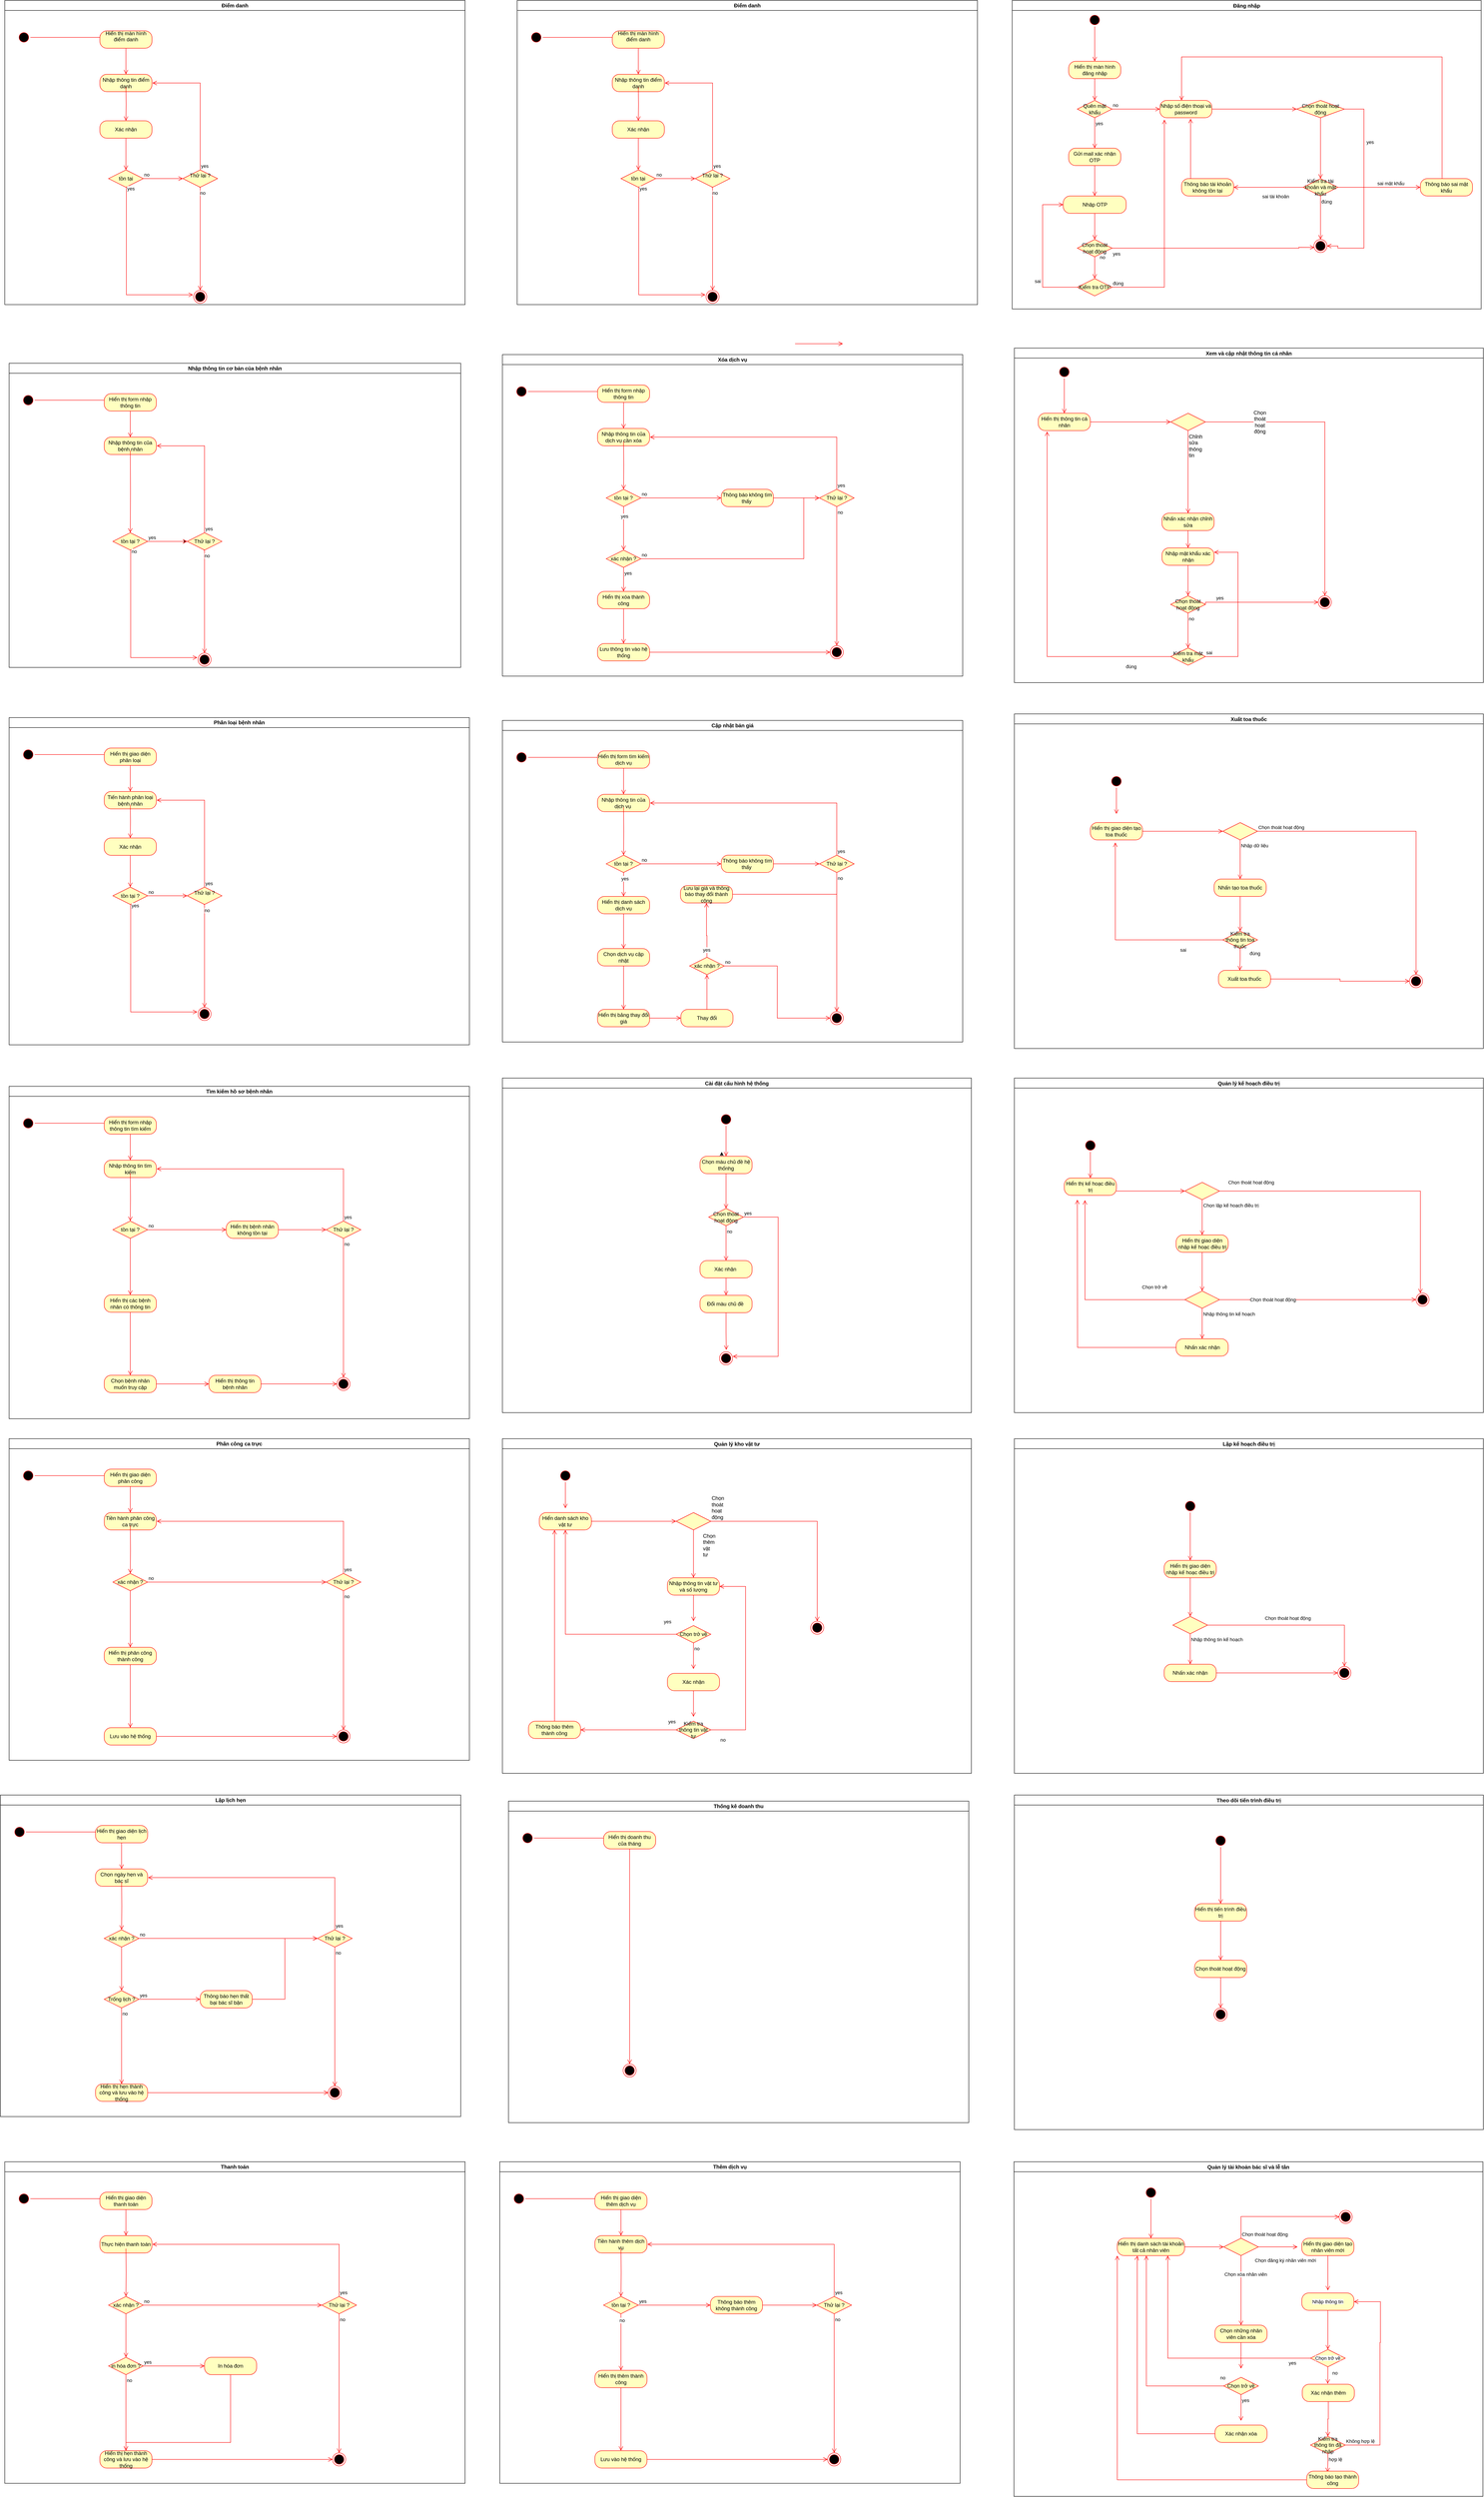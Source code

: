 <mxfile version="24.2.5" type="device">
  <diagram name="Page-1" id="e7e014a7-5840-1c2e-5031-d8a46d1fe8dd">
    <mxGraphModel dx="5384" dy="1751" grid="1" gridSize="10" guides="1" tooltips="1" connect="1" arrows="1" fold="1" page="1" pageScale="1" pageWidth="1169" pageHeight="826" background="none" math="0" shadow="0">
      <root>
        <mxCell id="0" />
        <mxCell id="1" parent="0" />
        <mxCell id="_aBr4TCBCloAZOguEiub-41" value="" style="ellipse;html=1;shape=startState;fillColor=#000000;strokeColor=#ff0000;" parent="1" vertex="1">
          <mxGeometry x="215" y="40" width="30" height="30" as="geometry" />
        </mxCell>
        <mxCell id="_aBr4TCBCloAZOguEiub-42" value="" style="edgeStyle=orthogonalEdgeStyle;html=1;verticalAlign=bottom;endArrow=open;endSize=8;strokeColor=#ff0000;rounded=0;entryX=0.5;entryY=0;entryDx=0;entryDy=0;" parent="1" source="_aBr4TCBCloAZOguEiub-41" target="_aBr4TCBCloAZOguEiub-43" edge="1">
          <mxGeometry relative="1" as="geometry">
            <mxPoint x="235" y="130" as="targetPoint" />
          </mxGeometry>
        </mxCell>
        <mxCell id="_aBr4TCBCloAZOguEiub-43" value="Hiển thị màn hình đăng nhập" style="rounded=1;whiteSpace=wrap;html=1;arcSize=40;fontColor=#000000;fillColor=#ffffc0;strokeColor=#ff0000;" parent="1" vertex="1">
          <mxGeometry x="170" y="150" width="120" height="40" as="geometry" />
        </mxCell>
        <mxCell id="_aBr4TCBCloAZOguEiub-44" value="" style="edgeStyle=orthogonalEdgeStyle;html=1;verticalAlign=bottom;endArrow=open;endSize=8;strokeColor=#ff0000;rounded=0;entryX=0.5;entryY=0;entryDx=0;entryDy=0;" parent="1" source="_aBr4TCBCloAZOguEiub-43" target="_aBr4TCBCloAZOguEiub-47" edge="1">
          <mxGeometry relative="1" as="geometry">
            <mxPoint x="235" y="230" as="targetPoint" />
            <Array as="points">
              <mxPoint x="230" y="200" />
              <mxPoint x="230" y="200" />
            </Array>
          </mxGeometry>
        </mxCell>
        <mxCell id="_aBr4TCBCloAZOguEiub-47" value="Quên mật khẩu" style="rhombus;whiteSpace=wrap;html=1;fontColor=#000000;fillColor=#ffffc0;strokeColor=#ff0000;" parent="1" vertex="1">
          <mxGeometry x="190" y="240" width="80" height="40" as="geometry" />
        </mxCell>
        <mxCell id="_aBr4TCBCloAZOguEiub-48" value="no" style="edgeStyle=orthogonalEdgeStyle;html=1;align=left;verticalAlign=bottom;endArrow=open;endSize=8;strokeColor=#ff0000;rounded=0;entryX=0;entryY=0.5;entryDx=0;entryDy=0;" parent="1" source="_aBr4TCBCloAZOguEiub-47" target="_aBr4TCBCloAZOguEiub-50" edge="1">
          <mxGeometry x="-1" relative="1" as="geometry">
            <mxPoint x="540" y="140" as="targetPoint" />
          </mxGeometry>
        </mxCell>
        <mxCell id="_aBr4TCBCloAZOguEiub-49" value="yes" style="edgeStyle=orthogonalEdgeStyle;html=1;align=left;verticalAlign=top;endArrow=open;endSize=8;strokeColor=#ff0000;rounded=0;entryX=0.5;entryY=0;entryDx=0;entryDy=0;" parent="1" source="_aBr4TCBCloAZOguEiub-47" target="_aBr4TCBCloAZOguEiub-67" edge="1">
          <mxGeometry x="-1" relative="1" as="geometry">
            <mxPoint x="270" y="340" as="targetPoint" />
            <Array as="points">
              <mxPoint x="230" y="290" />
              <mxPoint x="230" y="290" />
            </Array>
          </mxGeometry>
        </mxCell>
        <mxCell id="_aBr4TCBCloAZOguEiub-50" value="Nhập số điện thoại và password" style="rounded=1;whiteSpace=wrap;html=1;arcSize=40;fontColor=#000000;fillColor=#ffffc0;strokeColor=#ff0000;" parent="1" vertex="1">
          <mxGeometry x="380" y="240" width="120" height="40" as="geometry" />
        </mxCell>
        <mxCell id="_aBr4TCBCloAZOguEiub-51" value="" style="edgeStyle=orthogonalEdgeStyle;html=1;verticalAlign=bottom;endArrow=open;endSize=8;strokeColor=#ff0000;rounded=0;entryX=0;entryY=0.5;entryDx=0;entryDy=0;" parent="1" source="_aBr4TCBCloAZOguEiub-50" target="DX3LvvkgT67JNisJFuMu-24" edge="1">
          <mxGeometry relative="1" as="geometry">
            <mxPoint x="739.24" y="270" as="targetPoint" />
            <Array as="points">
              <mxPoint x="670" y="260" />
              <mxPoint x="670" y="260" />
            </Array>
          </mxGeometry>
        </mxCell>
        <mxCell id="_aBr4TCBCloAZOguEiub-54" value="Kiểm tra tài khoản và mật khẩu" style="rhombus;whiteSpace=wrap;html=1;fontColor=#000000;fillColor=#ffffc0;strokeColor=#ff0000;" parent="1" vertex="1">
          <mxGeometry x="710" y="420" width="80" height="40" as="geometry" />
        </mxCell>
        <mxCell id="_aBr4TCBCloAZOguEiub-56" value="đúng" style="edgeStyle=orthogonalEdgeStyle;html=1;align=left;verticalAlign=top;endArrow=open;endSize=8;strokeColor=#ff0000;rounded=0;entryX=0.5;entryY=0;entryDx=0;entryDy=0;" parent="1" source="_aBr4TCBCloAZOguEiub-54" target="_aBr4TCBCloAZOguEiub-57" edge="1">
          <mxGeometry x="-1" relative="1" as="geometry">
            <mxPoint x="945" y="530" as="targetPoint" />
          </mxGeometry>
        </mxCell>
        <mxCell id="_aBr4TCBCloAZOguEiub-57" value="" style="ellipse;html=1;shape=endState;fillColor=#000000;strokeColor=#ff0000;" parent="1" vertex="1">
          <mxGeometry x="735" y="560" width="30" height="30" as="geometry" />
        </mxCell>
        <mxCell id="_aBr4TCBCloAZOguEiub-58" value="Thông báo sai mật khẩu" style="rounded=1;whiteSpace=wrap;html=1;arcSize=40;fontColor=#000000;fillColor=#ffffc0;strokeColor=#ff0000;" parent="1" vertex="1">
          <mxGeometry x="980" y="420" width="120" height="40" as="geometry" />
        </mxCell>
        <mxCell id="_aBr4TCBCloAZOguEiub-59" value="" style="edgeStyle=orthogonalEdgeStyle;html=1;verticalAlign=bottom;endArrow=open;endSize=8;strokeColor=#ff0000;rounded=0;exitX=0.5;exitY=0;exitDx=0;exitDy=0;" parent="1" source="_aBr4TCBCloAZOguEiub-58" edge="1">
          <mxGeometry relative="1" as="geometry">
            <mxPoint x="430" y="240" as="targetPoint" />
            <mxPoint x="970" y="420" as="sourcePoint" />
            <Array as="points">
              <mxPoint x="1030" y="420" />
              <mxPoint x="1030" y="140" />
              <mxPoint x="430" y="140" />
            </Array>
          </mxGeometry>
        </mxCell>
        <mxCell id="_aBr4TCBCloAZOguEiub-60" value="Thông báo tài khoản không tồn tại" style="rounded=1;whiteSpace=wrap;html=1;arcSize=40;fontColor=#000000;fillColor=#ffffc0;strokeColor=#ff0000;" parent="1" vertex="1">
          <mxGeometry x="430" y="420" width="120" height="40" as="geometry" />
        </mxCell>
        <mxCell id="_aBr4TCBCloAZOguEiub-61" value="" style="edgeStyle=orthogonalEdgeStyle;html=1;verticalAlign=bottom;endArrow=open;endSize=8;strokeColor=#ff0000;rounded=0;exitX=0.5;exitY=0;exitDx=0;exitDy=0;entryX=0.59;entryY=1.056;entryDx=0;entryDy=0;entryPerimeter=0;" parent="1" source="_aBr4TCBCloAZOguEiub-60" target="_aBr4TCBCloAZOguEiub-50" edge="1">
          <mxGeometry relative="1" as="geometry">
            <mxPoint x="450" y="320" as="targetPoint" />
            <mxPoint x="480" y="390" as="sourcePoint" />
            <Array as="points">
              <mxPoint x="451" y="420" />
            </Array>
          </mxGeometry>
        </mxCell>
        <mxCell id="_aBr4TCBCloAZOguEiub-64" value="sai tài khoản" style="edgeStyle=orthogonalEdgeStyle;html=1;align=left;verticalAlign=bottom;endArrow=open;endSize=8;strokeColor=#ff0000;rounded=0;fillColor=none;exitX=0;exitY=0.5;exitDx=0;exitDy=0;" parent="1" source="_aBr4TCBCloAZOguEiub-54" edge="1">
          <mxGeometry x="0.2" y="30" relative="1" as="geometry">
            <mxPoint x="550" y="440" as="targetPoint" />
            <mxPoint x="129.5" y="410" as="sourcePoint" />
            <mxPoint as="offset" />
            <Array as="points">
              <mxPoint x="550" y="440" />
            </Array>
          </mxGeometry>
        </mxCell>
        <mxCell id="_aBr4TCBCloAZOguEiub-67" value="Gửi mail xác nhận OTP" style="rounded=1;whiteSpace=wrap;html=1;arcSize=40;fontColor=#000000;fillColor=#ffffc0;strokeColor=#ff0000;" parent="1" vertex="1">
          <mxGeometry x="170" y="350" width="120" height="40" as="geometry" />
        </mxCell>
        <mxCell id="_aBr4TCBCloAZOguEiub-68" value="" style="edgeStyle=orthogonalEdgeStyle;html=1;verticalAlign=bottom;endArrow=open;endSize=8;strokeColor=#ff0000;rounded=0;entryX=0.5;entryY=0;entryDx=0;entryDy=0;" parent="1" source="_aBr4TCBCloAZOguEiub-67" target="_aBr4TCBCloAZOguEiub-82" edge="1">
          <mxGeometry relative="1" as="geometry">
            <mxPoint x="255" y="460" as="targetPoint" />
            <Array as="points" />
          </mxGeometry>
        </mxCell>
        <mxCell id="_aBr4TCBCloAZOguEiub-75" value="Kiểm tra OTP" style="rhombus;whiteSpace=wrap;html=1;fontColor=#000000;fillColor=#ffffc0;strokeColor=#ff0000;" parent="1" vertex="1">
          <mxGeometry x="190" y="650" width="80" height="40" as="geometry" />
        </mxCell>
        <mxCell id="_aBr4TCBCloAZOguEiub-76" value="đúng" style="edgeStyle=orthogonalEdgeStyle;html=1;align=left;verticalAlign=bottom;endArrow=open;endSize=8;strokeColor=#ff0000;rounded=0;entryX=0.087;entryY=1.11;entryDx=0;entryDy=0;entryPerimeter=0;" parent="1" source="_aBr4TCBCloAZOguEiub-75" target="_aBr4TCBCloAZOguEiub-50" edge="1">
          <mxGeometry x="-1" relative="1" as="geometry">
            <mxPoint x="410" y="560" as="targetPoint" />
          </mxGeometry>
        </mxCell>
        <mxCell id="_aBr4TCBCloAZOguEiub-77" value="sai" style="edgeStyle=orthogonalEdgeStyle;html=1;align=left;verticalAlign=top;endArrow=open;endSize=8;strokeColor=#ff0000;rounded=0;entryX=0;entryY=0.5;entryDx=0;entryDy=0;" parent="1" source="_aBr4TCBCloAZOguEiub-75" target="_aBr4TCBCloAZOguEiub-82" edge="1">
          <mxGeometry x="-0.2" y="28" relative="1" as="geometry">
            <mxPoint x="180" y="540" as="targetPoint" />
            <Array as="points">
              <mxPoint x="110" y="670" />
              <mxPoint x="110" y="480" />
            </Array>
            <mxPoint x="8" y="20" as="offset" />
          </mxGeometry>
        </mxCell>
        <mxCell id="_aBr4TCBCloAZOguEiub-81" value="sai mật khẩu" style="edgeStyle=orthogonalEdgeStyle;html=1;align=left;verticalAlign=bottom;endArrow=open;endSize=8;strokeColor=#ff0000;rounded=0;fillColor=none;exitX=1;exitY=0.5;exitDx=0;exitDy=0;entryX=0;entryY=0.5;entryDx=0;entryDy=0;" parent="1" source="_aBr4TCBCloAZOguEiub-54" target="_aBr4TCBCloAZOguEiub-58" edge="1">
          <mxGeometry x="-0.067" relative="1" as="geometry">
            <mxPoint x="770" y="490" as="targetPoint" />
            <mxPoint x="865" y="490" as="sourcePoint" />
            <mxPoint as="offset" />
            <Array as="points" />
          </mxGeometry>
        </mxCell>
        <mxCell id="_aBr4TCBCloAZOguEiub-82" value="Nhập OTP" style="rounded=1;whiteSpace=wrap;html=1;arcSize=40;fontColor=#000000;fillColor=#ffffc0;strokeColor=#ff0000;" parent="1" vertex="1">
          <mxGeometry x="157.5" y="460" width="145" height="40" as="geometry" />
        </mxCell>
        <mxCell id="_aBr4TCBCloAZOguEiub-83" value="" style="edgeStyle=orthogonalEdgeStyle;html=1;verticalAlign=bottom;endArrow=open;endSize=8;strokeColor=#ff0000;rounded=0;entryX=0.5;entryY=0;entryDx=0;entryDy=0;" parent="1" source="_aBr4TCBCloAZOguEiub-82" target="_aBr4TCBCloAZOguEiub-85" edge="1">
          <mxGeometry relative="1" as="geometry">
            <mxPoint x="330" y="520" as="targetPoint" />
            <Array as="points">
              <mxPoint x="230" y="530" />
              <mxPoint x="230" y="530" />
            </Array>
          </mxGeometry>
        </mxCell>
        <mxCell id="_aBr4TCBCloAZOguEiub-85" value="Chọn thoát hoạt động" style="rhombus;whiteSpace=wrap;html=1;fontColor=#000000;fillColor=#ffffc0;strokeColor=#ff0000;" parent="1" vertex="1">
          <mxGeometry x="190" y="560" width="80" height="40" as="geometry" />
        </mxCell>
        <mxCell id="_aBr4TCBCloAZOguEiub-86" value="no" style="edgeStyle=orthogonalEdgeStyle;html=1;align=left;verticalAlign=bottom;endArrow=open;endSize=8;strokeColor=#ff0000;rounded=0;entryX=0.5;entryY=0;entryDx=0;entryDy=0;" parent="1" source="_aBr4TCBCloAZOguEiub-85" target="_aBr4TCBCloAZOguEiub-75" edge="1">
          <mxGeometry x="-0.602" y="10" relative="1" as="geometry">
            <mxPoint x="510" y="770" as="targetPoint" />
            <Array as="points">
              <mxPoint x="230" y="600" />
              <mxPoint x="230" y="600" />
            </Array>
            <mxPoint as="offset" />
          </mxGeometry>
        </mxCell>
        <mxCell id="_aBr4TCBCloAZOguEiub-87" value="yes" style="edgeStyle=orthogonalEdgeStyle;html=1;align=left;verticalAlign=top;endArrow=open;endSize=8;strokeColor=#ff0000;rounded=0;entryX=0.03;entryY=0.611;entryDx=0;entryDy=0;entryPerimeter=0;" parent="1" source="_aBr4TCBCloAZOguEiub-85" target="_aBr4TCBCloAZOguEiub-57" edge="1">
          <mxGeometry x="-1" relative="1" as="geometry">
            <mxPoint x="690" y="690" as="targetPoint" />
            <Array as="points">
              <mxPoint x="700" y="580" />
              <mxPoint x="700" y="578" />
            </Array>
          </mxGeometry>
        </mxCell>
        <mxCell id="DX3LvvkgT67JNisJFuMu-24" value="Chọn thoát hoạt động" style="rhombus;whiteSpace=wrap;html=1;fontColor=#000000;fillColor=#ffffc0;strokeColor=#ff0000;" parent="1" vertex="1">
          <mxGeometry x="695" y="240" width="110" height="40" as="geometry" />
        </mxCell>
        <mxCell id="DX3LvvkgT67JNisJFuMu-32" value="" style="edgeStyle=orthogonalEdgeStyle;html=1;verticalAlign=bottom;endArrow=open;endSize=8;strokeColor=#ff0000;rounded=0;" parent="1" edge="1">
          <mxGeometry relative="1" as="geometry">
            <mxPoint x="-350" y="800" as="targetPoint" />
            <mxPoint x="-460" y="800" as="sourcePoint" />
            <Array as="points">
              <mxPoint x="-384.53" y="800" />
            </Array>
          </mxGeometry>
        </mxCell>
        <mxCell id="DX3LvvkgT67JNisJFuMu-33" value="" style="edgeStyle=orthogonalEdgeStyle;html=1;verticalAlign=bottom;endArrow=open;endSize=8;strokeColor=#ff0000;rounded=0;exitX=1;exitY=0.5;exitDx=0;exitDy=0;entryX=1;entryY=0.5;entryDx=0;entryDy=0;" parent="1" source="DX3LvvkgT67JNisJFuMu-24" target="_aBr4TCBCloAZOguEiub-57" edge="1">
          <mxGeometry relative="1" as="geometry">
            <mxPoint x="790" y="660" as="targetPoint" />
            <mxPoint x="810" y="289" as="sourcePoint" />
            <Array as="points">
              <mxPoint x="850" y="260" />
              <mxPoint x="850" y="580" />
              <mxPoint x="790" y="580" />
              <mxPoint x="790" y="575" />
            </Array>
          </mxGeometry>
        </mxCell>
        <mxCell id="DX3LvvkgT67JNisJFuMu-34" value="yes" style="edgeLabel;html=1;align=center;verticalAlign=middle;resizable=0;points=[];" parent="DX3LvvkgT67JNisJFuMu-33" vertex="1" connectable="0">
          <mxGeometry x="-0.431" relative="1" as="geometry">
            <mxPoint x="14" y="-9" as="offset" />
          </mxGeometry>
        </mxCell>
        <mxCell id="DX3LvvkgT67JNisJFuMu-36" value="" style="edgeStyle=orthogonalEdgeStyle;html=1;verticalAlign=bottom;endArrow=open;endSize=8;strokeColor=#ff0000;rounded=0;exitX=0.5;exitY=1;exitDx=0;exitDy=0;entryX=0.5;entryY=0;entryDx=0;entryDy=0;" parent="1" source="DX3LvvkgT67JNisJFuMu-24" target="_aBr4TCBCloAZOguEiub-54" edge="1">
          <mxGeometry relative="1" as="geometry">
            <mxPoint x="790" y="360" as="targetPoint" />
            <mxPoint x="680" y="360" as="sourcePoint" />
            <Array as="points">
              <mxPoint x="750" y="310" />
            </Array>
          </mxGeometry>
        </mxCell>
        <mxCell id="DX3LvvkgT67JNisJFuMu-38" value="Đăng nhập" style="swimlane;" parent="1" vertex="1">
          <mxGeometry x="40" y="10" width="1080" height="710" as="geometry" />
        </mxCell>
        <mxCell id="DX3LvvkgT67JNisJFuMu-40" value="Xem và cập nhật thông tin cá nhân" style="swimlane;" parent="1" vertex="1">
          <mxGeometry x="45" y="810" width="1080" height="770" as="geometry" />
        </mxCell>
        <mxCell id="DX3LvvkgT67JNisJFuMu-43" value="" style="ellipse;html=1;shape=startState;fillColor=#000000;strokeColor=#ff0000;" parent="DX3LvvkgT67JNisJFuMu-40" vertex="1">
          <mxGeometry x="100" y="40" width="30" height="30" as="geometry" />
        </mxCell>
        <mxCell id="DX3LvvkgT67JNisJFuMu-44" value="" style="edgeStyle=orthogonalEdgeStyle;html=1;verticalAlign=bottom;endArrow=open;endSize=8;strokeColor=#ff0000;rounded=0;entryX=0.5;entryY=0;entryDx=0;entryDy=0;" parent="DX3LvvkgT67JNisJFuMu-40" source="DX3LvvkgT67JNisJFuMu-43" target="DX3LvvkgT67JNisJFuMu-46" edge="1">
          <mxGeometry relative="1" as="geometry">
            <mxPoint x="115" y="130" as="targetPoint" />
          </mxGeometry>
        </mxCell>
        <mxCell id="DX3LvvkgT67JNisJFuMu-45" value="" style="ellipse;html=1;shape=endState;fillColor=#000000;strokeColor=#ff0000;" parent="DX3LvvkgT67JNisJFuMu-40" vertex="1">
          <mxGeometry x="700" y="570" width="30" height="30" as="geometry" />
        </mxCell>
        <mxCell id="DX3LvvkgT67JNisJFuMu-46" value="Hiển thị thông tin cá nhân" style="rounded=1;whiteSpace=wrap;html=1;arcSize=40;fontColor=#000000;fillColor=#ffffc0;strokeColor=#ff0000;" parent="DX3LvvkgT67JNisJFuMu-40" vertex="1">
          <mxGeometry x="55" y="150" width="120" height="40" as="geometry" />
        </mxCell>
        <mxCell id="DX3LvvkgT67JNisJFuMu-47" value="" style="edgeStyle=orthogonalEdgeStyle;html=1;verticalAlign=bottom;endArrow=open;endSize=8;strokeColor=#ff0000;rounded=0;entryX=0;entryY=0.5;entryDx=0;entryDy=0;" parent="DX3LvvkgT67JNisJFuMu-40" source="DX3LvvkgT67JNisJFuMu-46" target="DX3LvvkgT67JNisJFuMu-58" edge="1">
          <mxGeometry relative="1" as="geometry">
            <mxPoint x="115" y="250" as="targetPoint" />
          </mxGeometry>
        </mxCell>
        <mxCell id="DX3LvvkgT67JNisJFuMu-51" value="Nhấn xác nhận chỉnh sửa" style="rounded=1;whiteSpace=wrap;html=1;arcSize=40;fontColor=#000000;fillColor=#ffffc0;strokeColor=#ff0000;" parent="DX3LvvkgT67JNisJFuMu-40" vertex="1">
          <mxGeometry x="340" y="380" width="120" height="40" as="geometry" />
        </mxCell>
        <mxCell id="DX3LvvkgT67JNisJFuMu-52" value="" style="edgeStyle=orthogonalEdgeStyle;html=1;verticalAlign=bottom;endArrow=open;endSize=8;strokeColor=#ff0000;rounded=0;entryX=0.5;entryY=0;entryDx=0;entryDy=0;" parent="DX3LvvkgT67JNisJFuMu-40" source="DX3LvvkgT67JNisJFuMu-51" target="DX3LvvkgT67JNisJFuMu-53" edge="1">
          <mxGeometry relative="1" as="geometry">
            <mxPoint x="435" y="440" as="targetPoint" />
            <Array as="points" />
          </mxGeometry>
        </mxCell>
        <mxCell id="DX3LvvkgT67JNisJFuMu-53" value="Nhập mật khẩu xác nhận" style="rounded=1;whiteSpace=wrap;html=1;arcSize=40;fontColor=#000000;fillColor=#ffffc0;strokeColor=#ff0000;" parent="DX3LvvkgT67JNisJFuMu-40" vertex="1">
          <mxGeometry x="340" y="460" width="120" height="40" as="geometry" />
        </mxCell>
        <mxCell id="DX3LvvkgT67JNisJFuMu-54" value="" style="edgeStyle=orthogonalEdgeStyle;html=1;verticalAlign=bottom;endArrow=open;endSize=8;strokeColor=#ff0000;rounded=0;entryX=0.5;entryY=0;entryDx=0;entryDy=0;" parent="DX3LvvkgT67JNisJFuMu-40" source="DX3LvvkgT67JNisJFuMu-53" target="DX3LvvkgT67JNisJFuMu-61" edge="1">
          <mxGeometry relative="1" as="geometry">
            <mxPoint x="400" y="530" as="targetPoint" />
          </mxGeometry>
        </mxCell>
        <mxCell id="DX3LvvkgT67JNisJFuMu-55" value="Kiểm tra mật khẩu" style="rhombus;whiteSpace=wrap;html=1;fontColor=#000000;fillColor=#ffffc0;strokeColor=#ff0000;" parent="DX3LvvkgT67JNisJFuMu-40" vertex="1">
          <mxGeometry x="360" y="690" width="80" height="40" as="geometry" />
        </mxCell>
        <mxCell id="DX3LvvkgT67JNisJFuMu-56" value="sai" style="edgeStyle=orthogonalEdgeStyle;html=1;align=left;verticalAlign=bottom;endArrow=open;endSize=8;strokeColor=#ff0000;rounded=0;entryX=1;entryY=0.25;entryDx=0;entryDy=0;" parent="DX3LvvkgT67JNisJFuMu-40" source="DX3LvvkgT67JNisJFuMu-55" target="DX3LvvkgT67JNisJFuMu-53" edge="1">
          <mxGeometry x="-1" relative="1" as="geometry">
            <mxPoint x="540" y="510" as="targetPoint" />
            <Array as="points">
              <mxPoint x="515" y="710" />
              <mxPoint x="515" y="470" />
            </Array>
          </mxGeometry>
        </mxCell>
        <mxCell id="DX3LvvkgT67JNisJFuMu-57" value="đúng" style="edgeStyle=orthogonalEdgeStyle;html=1;align=left;verticalAlign=top;endArrow=open;endSize=8;strokeColor=#ff0000;rounded=0;entryX=0.17;entryY=1.054;entryDx=0;entryDy=0;entryPerimeter=0;" parent="DX3LvvkgT67JNisJFuMu-40" source="DX3LvvkgT67JNisJFuMu-55" target="DX3LvvkgT67JNisJFuMu-46" edge="1">
          <mxGeometry x="-0.737" y="10" relative="1" as="geometry">
            <mxPoint x="75" y="630" as="targetPoint" />
            <mxPoint as="offset" />
          </mxGeometry>
        </mxCell>
        <mxCell id="DX3LvvkgT67JNisJFuMu-58" value="" style="rhombus;whiteSpace=wrap;html=1;fontColor=#000000;fillColor=#ffffc0;strokeColor=#ff0000;" parent="DX3LvvkgT67JNisJFuMu-40" vertex="1">
          <mxGeometry x="360" y="150" width="80" height="40" as="geometry" />
        </mxCell>
        <mxCell id="DX3LvvkgT67JNisJFuMu-59" value="" style="edgeStyle=orthogonalEdgeStyle;html=1;align=left;verticalAlign=bottom;endArrow=open;endSize=8;strokeColor=#ff0000;rounded=0;entryX=0.5;entryY=0;entryDx=0;entryDy=0;" parent="DX3LvvkgT67JNisJFuMu-40" source="DX3LvvkgT67JNisJFuMu-58" target="DX3LvvkgT67JNisJFuMu-45" edge="1">
          <mxGeometry x="-0.867" y="10" relative="1" as="geometry">
            <mxPoint x="540" y="170" as="targetPoint" />
            <mxPoint as="offset" />
          </mxGeometry>
        </mxCell>
        <mxCell id="DX3LvvkgT67JNisJFuMu-74" value="&lt;span style=&quot;font-size: 12px; text-wrap: wrap; background-color: rgb(251, 251, 251);&quot;&gt;Chọn thoát hoạt động&lt;/span&gt;" style="edgeLabel;html=1;align=center;verticalAlign=middle;resizable=0;points=[];" parent="DX3LvvkgT67JNisJFuMu-59" vertex="1" connectable="0">
          <mxGeometry x="-0.751" relative="1" as="geometry">
            <mxPoint x="41" as="offset" />
          </mxGeometry>
        </mxCell>
        <mxCell id="DX3LvvkgT67JNisJFuMu-60" value="&lt;span style=&quot;font-size: 12px; text-align: center; text-wrap: wrap; background-color: rgb(251, 251, 251);&quot;&gt;Chỉnh sửa thông tin&lt;/span&gt;" style="edgeStyle=orthogonalEdgeStyle;html=1;align=left;verticalAlign=top;endArrow=open;endSize=8;strokeColor=#ff0000;rounded=0;entryX=0.5;entryY=0;entryDx=0;entryDy=0;" parent="DX3LvvkgT67JNisJFuMu-40" source="DX3LvvkgT67JNisJFuMu-58" target="DX3LvvkgT67JNisJFuMu-51" edge="1">
          <mxGeometry x="-1" relative="1" as="geometry">
            <mxPoint x="400" y="250" as="targetPoint" />
            <Array as="points" />
          </mxGeometry>
        </mxCell>
        <mxCell id="DX3LvvkgT67JNisJFuMu-61" value="Chọn thoát hoạt động" style="rhombus;whiteSpace=wrap;html=1;fontColor=#000000;fillColor=#ffffc0;strokeColor=#ff0000;" parent="DX3LvvkgT67JNisJFuMu-40" vertex="1">
          <mxGeometry x="360" y="570" width="80" height="40" as="geometry" />
        </mxCell>
        <mxCell id="DX3LvvkgT67JNisJFuMu-62" value="no" style="edgeStyle=orthogonalEdgeStyle;html=1;align=left;verticalAlign=top;endArrow=open;endSize=8;strokeColor=#ff0000;rounded=0;entryX=0.5;entryY=0;entryDx=0;entryDy=0;" parent="DX3LvvkgT67JNisJFuMu-40" source="DX3LvvkgT67JNisJFuMu-61" target="DX3LvvkgT67JNisJFuMu-55" edge="1">
          <mxGeometry x="-1" relative="1" as="geometry">
            <mxPoint x="400" y="660" as="targetPoint" />
            <Array as="points" />
          </mxGeometry>
        </mxCell>
        <mxCell id="DX3LvvkgT67JNisJFuMu-63" value="" style="edgeStyle=orthogonalEdgeStyle;html=1;verticalAlign=bottom;endArrow=open;endSize=8;strokeColor=#ff0000;rounded=0;exitX=1;exitY=0.5;exitDx=0;exitDy=0;" parent="DX3LvvkgT67JNisJFuMu-40" source="DX3LvvkgT67JNisJFuMu-61" edge="1">
          <mxGeometry relative="1" as="geometry">
            <mxPoint x="700" y="585" as="targetPoint" />
            <mxPoint x="475" y="579.67" as="sourcePoint" />
            <Array as="points">
              <mxPoint x="440" y="585" />
            </Array>
          </mxGeometry>
        </mxCell>
        <mxCell id="DX3LvvkgT67JNisJFuMu-64" value="yes" style="edgeLabel;html=1;align=center;verticalAlign=middle;resizable=0;points=[];" parent="DX3LvvkgT67JNisJFuMu-63" vertex="1" connectable="0">
          <mxGeometry x="-0.743" y="-2" relative="1" as="geometry">
            <mxPoint x="4" y="-12" as="offset" />
          </mxGeometry>
        </mxCell>
        <mxCell id="DX3LvvkgT67JNisJFuMu-42" value="Xuất toa thuốc" style="swimlane;" parent="1" vertex="1">
          <mxGeometry x="45" y="1652" width="1080" height="770" as="geometry" />
        </mxCell>
        <mxCell id="DX3LvvkgT67JNisJFuMu-67" value="" style="ellipse;html=1;shape=startState;fillColor=#000000;strokeColor=#ff0000;" parent="DX3LvvkgT67JNisJFuMu-42" vertex="1">
          <mxGeometry x="220" y="140" width="30" height="30" as="geometry" />
        </mxCell>
        <mxCell id="DX3LvvkgT67JNisJFuMu-68" value="" style="edgeStyle=orthogonalEdgeStyle;html=1;verticalAlign=bottom;endArrow=open;endSize=8;strokeColor=#ff0000;rounded=0;" parent="DX3LvvkgT67JNisJFuMu-42" source="DX3LvvkgT67JNisJFuMu-67" edge="1">
          <mxGeometry relative="1" as="geometry">
            <mxPoint x="235" y="230" as="targetPoint" />
          </mxGeometry>
        </mxCell>
        <mxCell id="DX3LvvkgT67JNisJFuMu-69" value="" style="ellipse;html=1;shape=endState;fillColor=#000000;strokeColor=#ff0000;" parent="DX3LvvkgT67JNisJFuMu-42" vertex="1">
          <mxGeometry x="910" y="600" width="30" height="30" as="geometry" />
        </mxCell>
        <mxCell id="DX3LvvkgT67JNisJFuMu-70" value="Hiển thị giao diện tạo toa thuốc" style="rounded=1;whiteSpace=wrap;html=1;arcSize=40;fontColor=#000000;fillColor=#ffffc0;strokeColor=#ff0000;" parent="DX3LvvkgT67JNisJFuMu-42" vertex="1">
          <mxGeometry x="175" y="250" width="120" height="40" as="geometry" />
        </mxCell>
        <mxCell id="DX3LvvkgT67JNisJFuMu-71" value="" style="edgeStyle=orthogonalEdgeStyle;html=1;verticalAlign=bottom;endArrow=open;endSize=8;strokeColor=#ff0000;rounded=0;entryX=0;entryY=0.5;entryDx=0;entryDy=0;" parent="DX3LvvkgT67JNisJFuMu-42" source="DX3LvvkgT67JNisJFuMu-70" target="DX3LvvkgT67JNisJFuMu-75" edge="1">
          <mxGeometry relative="1" as="geometry">
            <mxPoint x="235" y="340" as="targetPoint" />
          </mxGeometry>
        </mxCell>
        <mxCell id="DX3LvvkgT67JNisJFuMu-75" value="" style="rhombus;whiteSpace=wrap;html=1;fontColor=#000000;fillColor=#ffffc0;strokeColor=#ff0000;" parent="DX3LvvkgT67JNisJFuMu-42" vertex="1">
          <mxGeometry x="480" y="250" width="80" height="40" as="geometry" />
        </mxCell>
        <mxCell id="DX3LvvkgT67JNisJFuMu-76" value="Chọn thoát hoạt động" style="edgeStyle=orthogonalEdgeStyle;html=1;align=left;verticalAlign=bottom;endArrow=open;endSize=8;strokeColor=#ff0000;rounded=0;entryX=0.5;entryY=0;entryDx=0;entryDy=0;" parent="DX3LvvkgT67JNisJFuMu-42" source="DX3LvvkgT67JNisJFuMu-75" target="DX3LvvkgT67JNisJFuMu-69" edge="1">
          <mxGeometry x="-1" relative="1" as="geometry">
            <mxPoint x="920" y="270" as="targetPoint" />
          </mxGeometry>
        </mxCell>
        <mxCell id="DX3LvvkgT67JNisJFuMu-77" value="Nhập dữ liệu" style="edgeStyle=orthogonalEdgeStyle;html=1;align=left;verticalAlign=top;endArrow=open;endSize=8;strokeColor=#ff0000;rounded=0;entryX=0.5;entryY=0;entryDx=0;entryDy=0;" parent="DX3LvvkgT67JNisJFuMu-42" source="DX3LvvkgT67JNisJFuMu-75" target="DX3LvvkgT67JNisJFuMu-79" edge="1">
          <mxGeometry x="-1" relative="1" as="geometry">
            <mxPoint x="520" y="350" as="targetPoint" />
          </mxGeometry>
        </mxCell>
        <mxCell id="DX3LvvkgT67JNisJFuMu-79" value="Nhấn tạo toa thuốc" style="rounded=1;whiteSpace=wrap;html=1;arcSize=40;fontColor=#000000;fillColor=#ffffc0;strokeColor=#ff0000;" parent="DX3LvvkgT67JNisJFuMu-42" vertex="1">
          <mxGeometry x="460" y="380" width="120" height="40" as="geometry" />
        </mxCell>
        <mxCell id="DX3LvvkgT67JNisJFuMu-80" value="" style="edgeStyle=orthogonalEdgeStyle;html=1;verticalAlign=bottom;endArrow=open;endSize=8;strokeColor=#ff0000;rounded=0;entryX=0.5;entryY=0;entryDx=0;entryDy=0;" parent="DX3LvvkgT67JNisJFuMu-42" source="DX3LvvkgT67JNisJFuMu-79" target="DX3LvvkgT67JNisJFuMu-83" edge="1">
          <mxGeometry relative="1" as="geometry">
            <mxPoint x="520" y="480" as="targetPoint" />
          </mxGeometry>
        </mxCell>
        <mxCell id="DX3LvvkgT67JNisJFuMu-81" value="Xuất toa thuốc" style="rounded=1;whiteSpace=wrap;html=1;arcSize=40;fontColor=#000000;fillColor=#ffffc0;strokeColor=#ff0000;" parent="DX3LvvkgT67JNisJFuMu-42" vertex="1">
          <mxGeometry x="470" y="590" width="120" height="40" as="geometry" />
        </mxCell>
        <mxCell id="DX3LvvkgT67JNisJFuMu-82" value="" style="edgeStyle=orthogonalEdgeStyle;html=1;verticalAlign=bottom;endArrow=open;endSize=8;strokeColor=#ff0000;rounded=0;entryX=0;entryY=0.5;entryDx=0;entryDy=0;" parent="DX3LvvkgT67JNisJFuMu-42" source="DX3LvvkgT67JNisJFuMu-81" target="DX3LvvkgT67JNisJFuMu-69" edge="1">
          <mxGeometry relative="1" as="geometry">
            <mxPoint x="760" y="750" as="targetPoint" />
          </mxGeometry>
        </mxCell>
        <mxCell id="DX3LvvkgT67JNisJFuMu-83" value="Kiểm tra thông tin toa thuốc" style="rhombus;whiteSpace=wrap;html=1;fontColor=#000000;fillColor=#ffffc0;strokeColor=#ff0000;" parent="DX3LvvkgT67JNisJFuMu-42" vertex="1">
          <mxGeometry x="480" y="500" width="80" height="40" as="geometry" />
        </mxCell>
        <mxCell id="DX3LvvkgT67JNisJFuMu-84" value="đúng" style="edgeStyle=orthogonalEdgeStyle;html=1;align=left;verticalAlign=bottom;endArrow=open;endSize=8;strokeColor=#ff0000;rounded=0;entryX=0.409;entryY=0.007;entryDx=0;entryDy=0;entryPerimeter=0;" parent="DX3LvvkgT67JNisJFuMu-42" source="DX3LvvkgT67JNisJFuMu-83" target="DX3LvvkgT67JNisJFuMu-81" edge="1">
          <mxGeometry x="-0.218" y="20" relative="1" as="geometry">
            <mxPoint x="660" y="520" as="targetPoint" />
            <mxPoint as="offset" />
          </mxGeometry>
        </mxCell>
        <mxCell id="DX3LvvkgT67JNisJFuMu-85" value="sai" style="edgeStyle=orthogonalEdgeStyle;html=1;align=left;verticalAlign=top;endArrow=open;endSize=8;strokeColor=#ff0000;rounded=0;entryX=0.479;entryY=1.15;entryDx=0;entryDy=0;entryPerimeter=0;" parent="DX3LvvkgT67JNisJFuMu-42" source="DX3LvvkgT67JNisJFuMu-83" target="DX3LvvkgT67JNisJFuMu-70" edge="1">
          <mxGeometry x="-0.576" y="10" relative="1" as="geometry">
            <mxPoint x="520" y="600" as="targetPoint" />
            <mxPoint as="offset" />
          </mxGeometry>
        </mxCell>
        <mxCell id="DX3LvvkgT67JNisJFuMu-86" value="Quản lý kế hoạch điều trị" style="swimlane;" parent="1" vertex="1">
          <mxGeometry x="45" y="2490" width="1080" height="770" as="geometry" />
        </mxCell>
        <mxCell id="DX3LvvkgT67JNisJFuMu-102" value="" style="ellipse;html=1;shape=startState;fillColor=#000000;strokeColor=#ff0000;" parent="DX3LvvkgT67JNisJFuMu-86" vertex="1">
          <mxGeometry x="160" y="140" width="30" height="30" as="geometry" />
        </mxCell>
        <mxCell id="DX3LvvkgT67JNisJFuMu-103" value="" style="edgeStyle=orthogonalEdgeStyle;html=1;verticalAlign=bottom;endArrow=open;endSize=8;strokeColor=#ff0000;rounded=0;" parent="DX3LvvkgT67JNisJFuMu-86" source="DX3LvvkgT67JNisJFuMu-102" edge="1">
          <mxGeometry relative="1" as="geometry">
            <mxPoint x="175" y="230" as="targetPoint" />
          </mxGeometry>
        </mxCell>
        <mxCell id="DX3LvvkgT67JNisJFuMu-104" value="" style="ellipse;html=1;shape=endState;fillColor=#000000;strokeColor=#ff0000;" parent="DX3LvvkgT67JNisJFuMu-86" vertex="1">
          <mxGeometry x="925" y="495" width="30" height="30" as="geometry" />
        </mxCell>
        <mxCell id="DX3LvvkgT67JNisJFuMu-107" value="" style="rhombus;whiteSpace=wrap;html=1;fontColor=#000000;fillColor=#ffffc0;strokeColor=#ff0000;" parent="DX3LvvkgT67JNisJFuMu-86" vertex="1">
          <mxGeometry x="392.5" y="240" width="80" height="40" as="geometry" />
        </mxCell>
        <mxCell id="DX3LvvkgT67JNisJFuMu-109" value="Chọn lập kế hoạch điều trị" style="edgeStyle=orthogonalEdgeStyle;html=1;align=left;verticalAlign=top;endArrow=open;endSize=8;strokeColor=#ff0000;rounded=0;entryX=0.5;entryY=0;entryDx=0;entryDy=0;" parent="DX3LvvkgT67JNisJFuMu-86" source="DX3LvvkgT67JNisJFuMu-107" target="DX3LvvkgT67JNisJFuMu-116" edge="1">
          <mxGeometry x="-1" relative="1" as="geometry">
            <mxPoint x="452.5" y="340" as="targetPoint" />
            <mxPoint as="offset" />
          </mxGeometry>
        </mxCell>
        <mxCell id="DX3LvvkgT67JNisJFuMu-111" value="" style="edgeStyle=orthogonalEdgeStyle;html=1;verticalAlign=bottom;endArrow=open;endSize=8;strokeColor=#ff0000;rounded=0;exitX=1;exitY=0.5;exitDx=0;exitDy=0;" parent="DX3LvvkgT67JNisJFuMu-86" source="DX3LvvkgT67JNisJFuMu-107" edge="1">
          <mxGeometry relative="1" as="geometry">
            <mxPoint x="935" y="495" as="targetPoint" />
            <mxPoint x="565" y="180" as="sourcePoint" />
            <Array as="points">
              <mxPoint x="935" y="260" />
            </Array>
          </mxGeometry>
        </mxCell>
        <mxCell id="DX3LvvkgT67JNisJFuMu-112" value="Chọn thoát hoạt động" style="edgeLabel;html=1;align=center;verticalAlign=middle;resizable=0;points=[];" parent="DX3LvvkgT67JNisJFuMu-111" vertex="1" connectable="0">
          <mxGeometry x="0.269" y="-5" relative="1" as="geometry">
            <mxPoint x="-370" y="-25" as="offset" />
          </mxGeometry>
        </mxCell>
        <mxCell id="DX3LvvkgT67JNisJFuMu-116" value="Hiển thị giao diện nhập kế hoạc điều trị" style="rounded=1;whiteSpace=wrap;html=1;arcSize=40;fontColor=#000000;fillColor=#ffffc0;strokeColor=#ff0000;" parent="DX3LvvkgT67JNisJFuMu-86" vertex="1">
          <mxGeometry x="372.5" y="361" width="120" height="40" as="geometry" />
        </mxCell>
        <mxCell id="DX3LvvkgT67JNisJFuMu-117" value="" style="edgeStyle=orthogonalEdgeStyle;html=1;verticalAlign=bottom;endArrow=open;endSize=8;strokeColor=#ff0000;rounded=0;entryX=0.5;entryY=0;entryDx=0;entryDy=0;" parent="DX3LvvkgT67JNisJFuMu-86" source="DX3LvvkgT67JNisJFuMu-116" target="DX3LvvkgT67JNisJFuMu-120" edge="1">
          <mxGeometry relative="1" as="geometry">
            <mxPoint x="432.5" y="461" as="targetPoint" />
          </mxGeometry>
        </mxCell>
        <mxCell id="DX3LvvkgT67JNisJFuMu-120" value="" style="rhombus;whiteSpace=wrap;html=1;fontColor=#000000;fillColor=#ffffc0;strokeColor=#ff0000;" parent="DX3LvvkgT67JNisJFuMu-86" vertex="1">
          <mxGeometry x="392.5" y="490" width="80" height="40" as="geometry" />
        </mxCell>
        <mxCell id="DX3LvvkgT67JNisJFuMu-121" value="Chọn trở về" style="edgeStyle=orthogonalEdgeStyle;html=1;align=left;verticalAlign=bottom;endArrow=open;endSize=8;strokeColor=#ff0000;rounded=0;" parent="DX3LvvkgT67JNisJFuMu-86" source="DX3LvvkgT67JNisJFuMu-120" edge="1">
          <mxGeometry x="-0.559" y="-20" relative="1" as="geometry">
            <mxPoint x="162.5" y="281" as="targetPoint" />
            <Array as="points">
              <mxPoint x="162.5" y="510" />
              <mxPoint x="162.5" y="281" />
            </Array>
            <mxPoint as="offset" />
          </mxGeometry>
        </mxCell>
        <mxCell id="DX3LvvkgT67JNisJFuMu-122" value="Nhập thông tin kế hoạch" style="edgeStyle=orthogonalEdgeStyle;html=1;align=left;verticalAlign=top;endArrow=open;endSize=8;strokeColor=#ff0000;rounded=0;entryX=0.5;entryY=0;entryDx=0;entryDy=0;" parent="DX3LvvkgT67JNisJFuMu-86" source="DX3LvvkgT67JNisJFuMu-120" target="DX3LvvkgT67JNisJFuMu-123" edge="1">
          <mxGeometry x="-1" relative="1" as="geometry">
            <mxPoint x="452.5" y="590" as="targetPoint" />
          </mxGeometry>
        </mxCell>
        <mxCell id="DX3LvvkgT67JNisJFuMu-123" value="Nhấn xác nhận" style="rounded=1;whiteSpace=wrap;html=1;arcSize=40;fontColor=#000000;fillColor=#ffffc0;strokeColor=#ff0000;" parent="DX3LvvkgT67JNisJFuMu-86" vertex="1">
          <mxGeometry x="372.5" y="600" width="120" height="40" as="geometry" />
        </mxCell>
        <mxCell id="DX3LvvkgT67JNisJFuMu-124" value="" style="edgeStyle=orthogonalEdgeStyle;html=1;verticalAlign=bottom;endArrow=open;endSize=8;strokeColor=#ff0000;rounded=0;entryX=0.25;entryY=1;entryDx=0;entryDy=0;" parent="DX3LvvkgT67JNisJFuMu-86" source="DX3LvvkgT67JNisJFuMu-123" edge="1">
          <mxGeometry relative="1" as="geometry">
            <mxPoint x="145" y="280" as="targetPoint" />
          </mxGeometry>
        </mxCell>
        <mxCell id="DX3LvvkgT67JNisJFuMu-125" value="Hiển thị kế hoạc điều trị" style="rounded=1;whiteSpace=wrap;html=1;arcSize=40;fontColor=#000000;fillColor=#ffffc0;strokeColor=#ff0000;" parent="DX3LvvkgT67JNisJFuMu-86" vertex="1">
          <mxGeometry x="115" y="230" width="120" height="40" as="geometry" />
        </mxCell>
        <mxCell id="DX3LvvkgT67JNisJFuMu-127" value="" style="edgeStyle=orthogonalEdgeStyle;html=1;verticalAlign=bottom;endArrow=open;endSize=8;strokeColor=#ff0000;rounded=0;exitX=1;exitY=0.5;exitDx=0;exitDy=0;entryX=0;entryY=0.5;entryDx=0;entryDy=0;" parent="DX3LvvkgT67JNisJFuMu-86" source="DX3LvvkgT67JNisJFuMu-120" target="DX3LvvkgT67JNisJFuMu-104" edge="1">
          <mxGeometry relative="1" as="geometry">
            <mxPoint x="942.5" y="540" as="targetPoint" />
            <mxPoint x="662.5" y="481" as="sourcePoint" />
            <Array as="points">
              <mxPoint x="905" y="510" />
              <mxPoint x="905" y="510" />
            </Array>
          </mxGeometry>
        </mxCell>
        <mxCell id="DX3LvvkgT67JNisJFuMu-128" value="Chọn thoát hoạt động" style="edgeLabel;html=1;align=center;verticalAlign=middle;resizable=0;points=[];" parent="DX3LvvkgT67JNisJFuMu-127" vertex="1" connectable="0">
          <mxGeometry x="-0.461" relative="1" as="geometry">
            <mxPoint as="offset" />
          </mxGeometry>
        </mxCell>
        <mxCell id="DX3LvvkgT67JNisJFuMu-205" value="" style="edgeStyle=orthogonalEdgeStyle;html=1;align=left;verticalAlign=top;endArrow=open;endSize=8;strokeColor=#ff0000;rounded=0;entryX=0;entryY=0.5;entryDx=0;entryDy=0;exitX=1;exitY=0.75;exitDx=0;exitDy=0;" parent="DX3LvvkgT67JNisJFuMu-86" source="DX3LvvkgT67JNisJFuMu-125" target="DX3LvvkgT67JNisJFuMu-107" edge="1">
          <mxGeometry x="-1" relative="1" as="geometry">
            <mxPoint x="325" y="341" as="targetPoint" />
            <mxPoint x="235" y="260" as="sourcePoint" />
            <Array as="points" />
          </mxGeometry>
        </mxCell>
        <mxCell id="DX3LvvkgT67JNisJFuMu-157" value="Lập kế hoạch điều trị" style="swimlane;" parent="1" vertex="1">
          <mxGeometry x="45" y="3320" width="1080" height="770" as="geometry" />
        </mxCell>
        <mxCell id="DX3LvvkgT67JNisJFuMu-182" value="" style="ellipse;html=1;shape=startState;fillColor=#000000;strokeColor=#ff0000;" parent="DX3LvvkgT67JNisJFuMu-157" vertex="1">
          <mxGeometry x="390" y="140" width="30" height="30" as="geometry" />
        </mxCell>
        <mxCell id="DX3LvvkgT67JNisJFuMu-183" value="" style="edgeStyle=orthogonalEdgeStyle;html=1;verticalAlign=bottom;endArrow=open;endSize=8;strokeColor=#ff0000;rounded=0;entryX=0.5;entryY=0;entryDx=0;entryDy=0;" parent="DX3LvvkgT67JNisJFuMu-157" source="DX3LvvkgT67JNisJFuMu-182" target="DX3LvvkgT67JNisJFuMu-185" edge="1">
          <mxGeometry relative="1" as="geometry">
            <mxPoint x="405" y="230" as="targetPoint" />
          </mxGeometry>
        </mxCell>
        <mxCell id="DX3LvvkgT67JNisJFuMu-184" value="" style="ellipse;html=1;shape=endState;fillColor=#000000;strokeColor=#ff0000;" parent="DX3LvvkgT67JNisJFuMu-157" vertex="1">
          <mxGeometry x="745" y="524" width="30" height="30" as="geometry" />
        </mxCell>
        <mxCell id="DX3LvvkgT67JNisJFuMu-185" value="Hiển thị giao diện nhập kế hoạc điều trị" style="rounded=1;whiteSpace=wrap;html=1;arcSize=40;fontColor=#000000;fillColor=#ffffc0;strokeColor=#ff0000;" parent="DX3LvvkgT67JNisJFuMu-157" vertex="1">
          <mxGeometry x="345" y="280" width="120" height="40" as="geometry" />
        </mxCell>
        <mxCell id="DX3LvvkgT67JNisJFuMu-186" value="" style="edgeStyle=orthogonalEdgeStyle;html=1;verticalAlign=bottom;endArrow=open;endSize=8;strokeColor=#ff0000;rounded=0;entryX=0.5;entryY=0;entryDx=0;entryDy=0;" parent="DX3LvvkgT67JNisJFuMu-157" source="DX3LvvkgT67JNisJFuMu-185" target="DX3LvvkgT67JNisJFuMu-187" edge="1">
          <mxGeometry relative="1" as="geometry">
            <mxPoint x="405" y="380" as="targetPoint" />
          </mxGeometry>
        </mxCell>
        <mxCell id="DX3LvvkgT67JNisJFuMu-187" value="" style="rhombus;whiteSpace=wrap;html=1;fontColor=#000000;fillColor=#ffffc0;strokeColor=#ff0000;" parent="DX3LvvkgT67JNisJFuMu-157" vertex="1">
          <mxGeometry x="365" y="409" width="80" height="40" as="geometry" />
        </mxCell>
        <mxCell id="DX3LvvkgT67JNisJFuMu-188" value="Nhập thông tin kế hoạch" style="edgeStyle=orthogonalEdgeStyle;html=1;align=left;verticalAlign=top;endArrow=open;endSize=8;strokeColor=#ff0000;rounded=0;entryX=0.5;entryY=0;entryDx=0;entryDy=0;" parent="DX3LvvkgT67JNisJFuMu-157" source="DX3LvvkgT67JNisJFuMu-187" target="DX3LvvkgT67JNisJFuMu-189" edge="1">
          <mxGeometry x="-1" relative="1" as="geometry">
            <mxPoint x="425" y="509" as="targetPoint" />
          </mxGeometry>
        </mxCell>
        <mxCell id="DX3LvvkgT67JNisJFuMu-189" value="Nhấn xác nhận" style="rounded=1;whiteSpace=wrap;html=1;arcSize=40;fontColor=#000000;fillColor=#ffffc0;strokeColor=#ff0000;" parent="DX3LvvkgT67JNisJFuMu-157" vertex="1">
          <mxGeometry x="345" y="519" width="120" height="40" as="geometry" />
        </mxCell>
        <mxCell id="DX3LvvkgT67JNisJFuMu-190" value="Chọn thoát hoạt động" style="edgeStyle=orthogonalEdgeStyle;html=1;align=left;verticalAlign=top;endArrow=open;endSize=8;strokeColor=#ff0000;rounded=0;entryX=0.5;entryY=0;entryDx=0;entryDy=0;exitX=1;exitY=0.5;exitDx=0;exitDy=0;" parent="DX3LvvkgT67JNisJFuMu-157" source="DX3LvvkgT67JNisJFuMu-187" target="DX3LvvkgT67JNisJFuMu-184" edge="1">
          <mxGeometry x="-0.366" y="29" relative="1" as="geometry">
            <mxPoint x="595" y="477" as="targetPoint" />
            <mxPoint x="595" y="407" as="sourcePoint" />
            <mxPoint as="offset" />
          </mxGeometry>
        </mxCell>
        <mxCell id="DX3LvvkgT67JNisJFuMu-191" value="" style="edgeStyle=orthogonalEdgeStyle;html=1;align=left;verticalAlign=top;endArrow=open;endSize=8;strokeColor=#ff0000;rounded=0;entryX=0;entryY=0.5;entryDx=0;entryDy=0;exitX=1;exitY=0.5;exitDx=0;exitDy=0;" parent="DX3LvvkgT67JNisJFuMu-157" source="DX3LvvkgT67JNisJFuMu-189" target="DX3LvvkgT67JNisJFuMu-184" edge="1">
          <mxGeometry x="-1" relative="1" as="geometry">
            <mxPoint x="525" y="589" as="targetPoint" />
            <mxPoint x="525" y="519" as="sourcePoint" />
          </mxGeometry>
        </mxCell>
        <mxCell id="DX3LvvkgT67JNisJFuMu-192" value="Theo dõi tiến trình điều trị" style="swimlane;" parent="1" vertex="1">
          <mxGeometry x="45" y="4140" width="1080" height="770" as="geometry" />
        </mxCell>
        <mxCell id="DX3LvvkgT67JNisJFuMu-203" value="" style="ellipse;html=1;shape=startState;fillColor=#000000;strokeColor=#ff0000;" parent="DX3LvvkgT67JNisJFuMu-192" vertex="1">
          <mxGeometry x="460" y="90" width="30" height="30" as="geometry" />
        </mxCell>
        <mxCell id="DX3LvvkgT67JNisJFuMu-204" value="" style="edgeStyle=orthogonalEdgeStyle;html=1;verticalAlign=bottom;endArrow=open;endSize=8;strokeColor=#ff0000;rounded=0;entryX=0.5;entryY=0;entryDx=0;entryDy=0;" parent="DX3LvvkgT67JNisJFuMu-192" source="DX3LvvkgT67JNisJFuMu-203" target="DX3LvvkgT67JNisJFuMu-206" edge="1">
          <mxGeometry relative="1" as="geometry">
            <mxPoint x="475" y="180" as="targetPoint" />
          </mxGeometry>
        </mxCell>
        <mxCell id="DX3LvvkgT67JNisJFuMu-206" value="Hiển thị tiến trình điều trị" style="rounded=1;whiteSpace=wrap;html=1;arcSize=40;fontColor=#000000;fillColor=#ffffc0;strokeColor=#ff0000;" parent="DX3LvvkgT67JNisJFuMu-192" vertex="1">
          <mxGeometry x="415" y="250" width="120" height="40" as="geometry" />
        </mxCell>
        <mxCell id="DX3LvvkgT67JNisJFuMu-208" value="Chọn thoát hoạt động" style="rounded=1;whiteSpace=wrap;html=1;arcSize=40;fontColor=#000000;fillColor=#ffffc0;strokeColor=#ff0000;" parent="DX3LvvkgT67JNisJFuMu-192" vertex="1">
          <mxGeometry x="415" y="380" width="120" height="40" as="geometry" />
        </mxCell>
        <mxCell id="DX3LvvkgT67JNisJFuMu-209" value="" style="edgeStyle=orthogonalEdgeStyle;html=1;verticalAlign=bottom;endArrow=open;endSize=8;strokeColor=#ff0000;rounded=0;entryX=0.5;entryY=0;entryDx=0;entryDy=0;" parent="DX3LvvkgT67JNisJFuMu-192" source="DX3LvvkgT67JNisJFuMu-208" target="DX3LvvkgT67JNisJFuMu-210" edge="1">
          <mxGeometry relative="1" as="geometry">
            <mxPoint x="475" y="480" as="targetPoint" />
          </mxGeometry>
        </mxCell>
        <mxCell id="DX3LvvkgT67JNisJFuMu-210" value="" style="ellipse;html=1;shape=endState;fillColor=#000000;strokeColor=#ff0000;" parent="DX3LvvkgT67JNisJFuMu-192" vertex="1">
          <mxGeometry x="460" y="490" width="30" height="30" as="geometry" />
        </mxCell>
        <mxCell id="DX3LvvkgT67JNisJFuMu-207" value="" style="edgeStyle=orthogonalEdgeStyle;html=1;verticalAlign=bottom;endArrow=open;endSize=8;strokeColor=#ff0000;rounded=0;entryX=0.5;entryY=0;entryDx=0;entryDy=0;" parent="DX3LvvkgT67JNisJFuMu-192" source="DX3LvvkgT67JNisJFuMu-206" target="DX3LvvkgT67JNisJFuMu-208" edge="1">
          <mxGeometry relative="1" as="geometry">
            <mxPoint x="475" y="360" as="targetPoint" />
            <Array as="points" />
          </mxGeometry>
        </mxCell>
        <mxCell id="DX3LvvkgT67JNisJFuMu-211" value="Quản lý tài khoản bác sĩ và lễ tân" style="swimlane;startSize=23;" parent="1" vertex="1">
          <mxGeometry x="44" y="4984" width="1080" height="770" as="geometry" />
        </mxCell>
        <mxCell id="DX3LvvkgT67JNisJFuMu-219" value="" style="ellipse;html=1;shape=startState;fillColor=#000000;strokeColor=#ff0000;" parent="DX3LvvkgT67JNisJFuMu-211" vertex="1">
          <mxGeometry x="300.5" y="56" width="30" height="30" as="geometry" />
        </mxCell>
        <mxCell id="DX3LvvkgT67JNisJFuMu-220" value="" style="edgeStyle=orthogonalEdgeStyle;html=1;verticalAlign=bottom;endArrow=open;endSize=8;strokeColor=#ff0000;rounded=0;entryX=0.5;entryY=0;entryDx=0;entryDy=0;" parent="DX3LvvkgT67JNisJFuMu-211" source="DX3LvvkgT67JNisJFuMu-219" target="DX3LvvkgT67JNisJFuMu-221" edge="1">
          <mxGeometry relative="1" as="geometry">
            <mxPoint x="318" y="146" as="targetPoint" />
          </mxGeometry>
        </mxCell>
        <mxCell id="DX3LvvkgT67JNisJFuMu-221" value="Hiển thị danh sách tài khoản tất cả nhân viên" style="rounded=1;whiteSpace=wrap;html=1;arcSize=40;fontColor=#000000;fillColor=#ffffc0;strokeColor=#ff0000;" parent="DX3LvvkgT67JNisJFuMu-211" vertex="1">
          <mxGeometry x="238" y="176" width="155" height="40" as="geometry" />
        </mxCell>
        <mxCell id="DX3LvvkgT67JNisJFuMu-222" value="" style="edgeStyle=orthogonalEdgeStyle;html=1;verticalAlign=bottom;endArrow=open;endSize=8;strokeColor=#ff0000;rounded=0;entryX=0;entryY=0.5;entryDx=0;entryDy=0;" parent="DX3LvvkgT67JNisJFuMu-211" source="DX3LvvkgT67JNisJFuMu-221" target="DX3LvvkgT67JNisJFuMu-223" edge="1">
          <mxGeometry relative="1" as="geometry">
            <mxPoint x="473" y="196" as="targetPoint" />
          </mxGeometry>
        </mxCell>
        <mxCell id="DX3LvvkgT67JNisJFuMu-223" value="" style="rhombus;whiteSpace=wrap;html=1;fontColor=#000000;fillColor=#ffffc0;strokeColor=#ff0000;" parent="DX3LvvkgT67JNisJFuMu-211" vertex="1">
          <mxGeometry x="483" y="176" width="80" height="40" as="geometry" />
        </mxCell>
        <mxCell id="DX3LvvkgT67JNisJFuMu-224" value="Chọn đăng ký nhân viên mới" style="edgeStyle=orthogonalEdgeStyle;html=1;align=left;verticalAlign=bottom;endArrow=open;endSize=8;strokeColor=#ff0000;rounded=0;" parent="DX3LvvkgT67JNisJFuMu-211" source="DX3LvvkgT67JNisJFuMu-223" edge="1">
          <mxGeometry x="-1" y="-41" relative="1" as="geometry">
            <mxPoint x="653" y="196" as="targetPoint" />
            <mxPoint x="-10" y="-1" as="offset" />
          </mxGeometry>
        </mxCell>
        <mxCell id="DX3LvvkgT67JNisJFuMu-225" value="Chọn xóa nhân viên" style="edgeStyle=orthogonalEdgeStyle;html=1;align=left;verticalAlign=top;endArrow=open;endSize=8;strokeColor=#ff0000;rounded=0;entryX=0.5;entryY=0;entryDx=0;entryDy=0;" parent="DX3LvvkgT67JNisJFuMu-211" source="DX3LvvkgT67JNisJFuMu-223" target="DX3LvvkgT67JNisJFuMu-231" edge="1">
          <mxGeometry x="-0.625" y="-40" relative="1" as="geometry">
            <mxPoint x="523" y="296" as="targetPoint" />
            <mxPoint as="offset" />
          </mxGeometry>
        </mxCell>
        <mxCell id="DX3LvvkgT67JNisJFuMu-226" value="Hiển thị giao diện tạo nhân viên mới" style="rounded=1;whiteSpace=wrap;html=1;arcSize=40;fontColor=#000000;fillColor=#ffffc0;strokeColor=#ff0000;" parent="DX3LvvkgT67JNisJFuMu-211" vertex="1">
          <mxGeometry x="663" y="176" width="120" height="40" as="geometry" />
        </mxCell>
        <mxCell id="DX3LvvkgT67JNisJFuMu-227" value="" style="edgeStyle=orthogonalEdgeStyle;html=1;verticalAlign=bottom;endArrow=open;endSize=8;strokeColor=#ff0000;rounded=0;" parent="DX3LvvkgT67JNisJFuMu-211" source="DX3LvvkgT67JNisJFuMu-226" edge="1">
          <mxGeometry relative="1" as="geometry">
            <mxPoint x="723" y="296" as="targetPoint" />
            <Array as="points">
              <mxPoint x="723" y="266" />
              <mxPoint x="723" y="266" />
            </Array>
          </mxGeometry>
        </mxCell>
        <mxCell id="DX3LvvkgT67JNisJFuMu-229" value="yes" style="edgeStyle=orthogonalEdgeStyle;html=1;align=left;verticalAlign=bottom;endArrow=open;endSize=8;strokeColor=#ff0000;rounded=0;entryX=0.75;entryY=1;entryDx=0;entryDy=0;" parent="DX3LvvkgT67JNisJFuMu-211" source="DX3LvvkgT67JNisJFuMu-228" target="DX3LvvkgT67JNisJFuMu-221" edge="1">
          <mxGeometry x="-0.815" y="20" relative="1" as="geometry">
            <mxPoint x="853" y="446" as="targetPoint" />
            <mxPoint as="offset" />
          </mxGeometry>
        </mxCell>
        <mxCell id="DX3LvvkgT67JNisJFuMu-231" value="Chọn những nhân viên cần xóa" style="rounded=1;whiteSpace=wrap;html=1;arcSize=40;fontColor=#000000;fillColor=#ffffc0;strokeColor=#ff0000;" parent="DX3LvvkgT67JNisJFuMu-211" vertex="1">
          <mxGeometry x="463" y="376" width="120" height="40" as="geometry" />
        </mxCell>
        <mxCell id="DX3LvvkgT67JNisJFuMu-232" value="" style="edgeStyle=orthogonalEdgeStyle;html=1;verticalAlign=bottom;endArrow=open;endSize=8;strokeColor=#ff0000;rounded=0;" parent="DX3LvvkgT67JNisJFuMu-211" source="DX3LvvkgT67JNisJFuMu-231" edge="1">
          <mxGeometry relative="1" as="geometry">
            <mxPoint x="523" y="476" as="targetPoint" />
          </mxGeometry>
        </mxCell>
        <mxCell id="DX3LvvkgT67JNisJFuMu-233" value="Xác nhận xóa" style="rounded=1;whiteSpace=wrap;html=1;arcSize=40;fontColor=#000000;fillColor=#ffffc0;strokeColor=#ff0000;" parent="DX3LvvkgT67JNisJFuMu-211" vertex="1">
          <mxGeometry x="463" y="606" width="120" height="40" as="geometry" />
        </mxCell>
        <mxCell id="DX3LvvkgT67JNisJFuMu-234" value="" style="edgeStyle=orthogonalEdgeStyle;html=1;verticalAlign=bottom;endArrow=open;endSize=8;strokeColor=#ff0000;rounded=0;entryX=0.3;entryY=1.008;entryDx=0;entryDy=0;entryPerimeter=0;" parent="DX3LvvkgT67JNisJFuMu-211" source="DX3LvvkgT67JNisJFuMu-233" target="DX3LvvkgT67JNisJFuMu-221" edge="1">
          <mxGeometry relative="1" as="geometry">
            <mxPoint x="523" y="706" as="targetPoint" />
            <Array as="points">
              <mxPoint x="284" y="626" />
              <mxPoint x="284" y="219" />
              <mxPoint x="285" y="219" />
            </Array>
          </mxGeometry>
        </mxCell>
        <mxCell id="DX3LvvkgT67JNisJFuMu-235" value="Chọn trở về" style="rhombus;whiteSpace=wrap;html=1;fontColor=#000000;fillColor=#ffffc0;strokeColor=#ff0000;" parent="DX3LvvkgT67JNisJFuMu-211" vertex="1">
          <mxGeometry x="483" y="496" width="80" height="40" as="geometry" />
        </mxCell>
        <mxCell id="DX3LvvkgT67JNisJFuMu-236" value="no" style="edgeStyle=orthogonalEdgeStyle;html=1;align=left;verticalAlign=bottom;endArrow=open;endSize=8;strokeColor=#ff0000;rounded=0;entryX=0.432;entryY=1.003;entryDx=0;entryDy=0;entryPerimeter=0;" parent="DX3LvvkgT67JNisJFuMu-211" source="DX3LvvkgT67JNisJFuMu-235" target="DX3LvvkgT67JNisJFuMu-221" edge="1">
          <mxGeometry x="-0.956" y="-10" relative="1" as="geometry">
            <mxPoint x="663" y="516" as="targetPoint" />
            <mxPoint as="offset" />
          </mxGeometry>
        </mxCell>
        <mxCell id="DX3LvvkgT67JNisJFuMu-237" value="yes" style="edgeStyle=orthogonalEdgeStyle;html=1;align=left;verticalAlign=top;endArrow=open;endSize=8;strokeColor=#ff0000;rounded=0;" parent="DX3LvvkgT67JNisJFuMu-211" source="DX3LvvkgT67JNisJFuMu-235" edge="1">
          <mxGeometry x="-1" relative="1" as="geometry">
            <mxPoint x="523" y="596" as="targetPoint" />
          </mxGeometry>
        </mxCell>
        <mxCell id="DX3LvvkgT67JNisJFuMu-239" value="Chọn thoát hoạt động" style="edgeStyle=orthogonalEdgeStyle;html=1;align=left;verticalAlign=bottom;endArrow=open;endSize=8;strokeColor=#ff0000;rounded=0;exitX=0.5;exitY=0;exitDx=0;exitDy=0;entryX=0;entryY=0.5;entryDx=0;entryDy=0;" parent="DX3LvvkgT67JNisJFuMu-211" source="DX3LvvkgT67JNisJFuMu-223" target="DX3LvvkgT67JNisJFuMu-256" edge="1">
          <mxGeometry x="-1" relative="1" as="geometry">
            <mxPoint x="623" y="126" as="targetPoint" />
            <mxPoint x="523" y="166" as="sourcePoint" />
            <Array as="points">
              <mxPoint x="523" y="126" />
              <mxPoint x="748" y="126" />
              <mxPoint x="748" y="127" />
            </Array>
          </mxGeometry>
        </mxCell>
        <mxCell id="DX3LvvkgT67JNisJFuMu-243" value="Kiểm tra thông tin đã nhập" style="rhombus;whiteSpace=wrap;html=1;fontColor=#000000;fillColor=#ffffc0;strokeColor=#ff0000;" parent="DX3LvvkgT67JNisJFuMu-211" vertex="1">
          <mxGeometry x="683" y="632" width="80" height="40" as="geometry" />
        </mxCell>
        <mxCell id="DX3LvvkgT67JNisJFuMu-244" value="Không hợp lệ" style="edgeStyle=orthogonalEdgeStyle;html=1;align=left;verticalAlign=bottom;endArrow=open;endSize=8;strokeColor=#ff0000;rounded=0;entryX=1;entryY=0.5;entryDx=0;entryDy=0;exitX=1;exitY=0.5;exitDx=0;exitDy=0;" parent="DX3LvvkgT67JNisJFuMu-211" source="DX3LvvkgT67JNisJFuMu-243" target="DX3LvvkgT67JNisJFuMu-246" edge="1">
          <mxGeometry x="-1" relative="1" as="geometry">
            <mxPoint x="843" y="406" as="targetPoint" />
            <mxPoint x="764" y="622" as="sourcePoint" />
            <Array as="points">
              <mxPoint x="843" y="652" />
              <mxPoint x="843" y="416" />
              <mxPoint x="844" y="416" />
              <mxPoint x="844" y="322" />
            </Array>
          </mxGeometry>
        </mxCell>
        <mxCell id="DX3LvvkgT67JNisJFuMu-245" value="hợp lệ" style="edgeStyle=orthogonalEdgeStyle;html=1;align=left;verticalAlign=top;endArrow=open;endSize=8;strokeColor=#ff0000;rounded=0;entryX=0.401;entryY=0.063;entryDx=0;entryDy=0;entryPerimeter=0;" parent="DX3LvvkgT67JNisJFuMu-211" source="DX3LvvkgT67JNisJFuMu-243" target="DX3LvvkgT67JNisJFuMu-254" edge="1">
          <mxGeometry x="-1" relative="1" as="geometry">
            <mxPoint x="723" y="702" as="targetPoint" />
          </mxGeometry>
        </mxCell>
        <mxCell id="DX3LvvkgT67JNisJFuMu-246" value="&lt;span style=&quot;font-size: 11px; text-align: left; text-wrap: nowrap; background-color: rgb(255, 255, 255);&quot;&gt;Nhập thông tin&lt;/span&gt;" style="rounded=1;whiteSpace=wrap;html=1;arcSize=40;fontColor=#000000;fillColor=#ffffc0;strokeColor=#ff0000;" parent="DX3LvvkgT67JNisJFuMu-211" vertex="1">
          <mxGeometry x="663" y="302" width="120" height="40" as="geometry" />
        </mxCell>
        <mxCell id="DX3LvvkgT67JNisJFuMu-247" value="" style="edgeStyle=orthogonalEdgeStyle;html=1;verticalAlign=bottom;endArrow=open;endSize=8;strokeColor=#ff0000;rounded=0;entryX=0.488;entryY=-0.028;entryDx=0;entryDy=0;entryPerimeter=0;" parent="DX3LvvkgT67JNisJFuMu-211" source="DX3LvvkgT67JNisJFuMu-228" target="DX3LvvkgT67JNisJFuMu-252" edge="1">
          <mxGeometry relative="1" as="geometry">
            <mxPoint x="724" y="502" as="targetPoint" />
            <Array as="points" />
          </mxGeometry>
        </mxCell>
        <mxCell id="DX3LvvkgT67JNisJFuMu-250" value="no" style="edgeLabel;html=1;align=center;verticalAlign=middle;resizable=0;points=[];" parent="DX3LvvkgT67JNisJFuMu-247" vertex="1" connectable="0">
          <mxGeometry x="-0.303" relative="1" as="geometry">
            <mxPoint x="16" as="offset" />
          </mxGeometry>
        </mxCell>
        <mxCell id="DX3LvvkgT67JNisJFuMu-249" value="" style="edgeStyle=orthogonalEdgeStyle;html=1;verticalAlign=bottom;endArrow=open;endSize=8;strokeColor=#ff0000;rounded=0;entryX=0.5;entryY=0;entryDx=0;entryDy=0;" parent="DX3LvvkgT67JNisJFuMu-211" source="DX3LvvkgT67JNisJFuMu-246" target="DX3LvvkgT67JNisJFuMu-228" edge="1">
          <mxGeometry relative="1" as="geometry">
            <mxPoint x="694" y="402" as="targetPoint" />
            <mxPoint x="767" y="5326" as="sourcePoint" />
          </mxGeometry>
        </mxCell>
        <mxCell id="DX3LvvkgT67JNisJFuMu-228" value="&lt;span style=&quot;font-size: 11px; text-align: left; text-wrap: nowrap; background-color: rgb(255, 255, 255);&quot;&gt;Chọn trở về&lt;/span&gt;" style="rhombus;whiteSpace=wrap;html=1;fontColor=#000000;fillColor=#ffffc0;strokeColor=#ff0000;" parent="DX3LvvkgT67JNisJFuMu-211" vertex="1">
          <mxGeometry x="683" y="432" width="80" height="40" as="geometry" />
        </mxCell>
        <mxCell id="DX3LvvkgT67JNisJFuMu-252" value="Xác nhận thêm" style="rounded=1;whiteSpace=wrap;html=1;arcSize=40;fontColor=#000000;fillColor=#ffffc0;strokeColor=#ff0000;" parent="DX3LvvkgT67JNisJFuMu-211" vertex="1">
          <mxGeometry x="664" y="512" width="120" height="40" as="geometry" />
        </mxCell>
        <mxCell id="DX3LvvkgT67JNisJFuMu-253" value="" style="edgeStyle=orthogonalEdgeStyle;html=1;verticalAlign=bottom;endArrow=open;endSize=8;strokeColor=#ff0000;rounded=0;entryX=0.5;entryY=0;entryDx=0;entryDy=0;" parent="DX3LvvkgT67JNisJFuMu-211" source="DX3LvvkgT67JNisJFuMu-252" target="DX3LvvkgT67JNisJFuMu-243" edge="1">
          <mxGeometry relative="1" as="geometry">
            <mxPoint x="684" y="592" as="targetPoint" />
          </mxGeometry>
        </mxCell>
        <mxCell id="DX3LvvkgT67JNisJFuMu-254" value="Thông báo tạo thành công" style="rounded=1;whiteSpace=wrap;html=1;arcSize=40;fontColor=#000000;fillColor=#ffffc0;strokeColor=#ff0000;" parent="DX3LvvkgT67JNisJFuMu-211" vertex="1">
          <mxGeometry x="674" y="712" width="120" height="40" as="geometry" />
        </mxCell>
        <mxCell id="DX3LvvkgT67JNisJFuMu-255" value="" style="edgeStyle=orthogonalEdgeStyle;html=1;verticalAlign=bottom;endArrow=open;endSize=8;strokeColor=#ff0000;rounded=0;entryX=0;entryY=1;entryDx=0;entryDy=0;" parent="DX3LvvkgT67JNisJFuMu-211" source="DX3LvvkgT67JNisJFuMu-254" target="DX3LvvkgT67JNisJFuMu-221" edge="1">
          <mxGeometry relative="1" as="geometry">
            <mxPoint x="244" y="732" as="targetPoint" />
          </mxGeometry>
        </mxCell>
        <mxCell id="DX3LvvkgT67JNisJFuMu-256" value="" style="ellipse;html=1;shape=endState;fillColor=#000000;strokeColor=#ff0000;" parent="DX3LvvkgT67JNisJFuMu-211" vertex="1">
          <mxGeometry x="749" y="112" width="30" height="30" as="geometry" />
        </mxCell>
        <mxCell id="DX3LvvkgT67JNisJFuMu-265" value="Cài đặt cấu hình hệ thống" style="swimlane;" parent="1" vertex="1">
          <mxGeometry x="-1134" y="2490" width="1080" height="770" as="geometry" />
        </mxCell>
        <mxCell id="DX3LvvkgT67JNisJFuMu-273" value="" style="ellipse;html=1;shape=startState;fillColor=#000000;strokeColor=#ff0000;" parent="DX3LvvkgT67JNisJFuMu-265" vertex="1">
          <mxGeometry x="500" y="80" width="30" height="30" as="geometry" />
        </mxCell>
        <mxCell id="DX3LvvkgT67JNisJFuMu-274" value="" style="edgeStyle=orthogonalEdgeStyle;html=1;verticalAlign=bottom;endArrow=open;endSize=8;strokeColor=#ff0000;rounded=0;entryX=0.5;entryY=0;entryDx=0;entryDy=0;" parent="DX3LvvkgT67JNisJFuMu-265" source="DX3LvvkgT67JNisJFuMu-273" target="DX3LvvkgT67JNisJFuMu-275" edge="1">
          <mxGeometry relative="1" as="geometry">
            <mxPoint x="515" y="170" as="targetPoint" />
          </mxGeometry>
        </mxCell>
        <mxCell id="9XngoPN9XgMMZ5PcpPTS-67" style="edgeStyle=orthogonalEdgeStyle;rounded=0;orthogonalLoop=1;jettySize=auto;html=1;exitX=0.5;exitY=0;exitDx=0;exitDy=0;" parent="DX3LvvkgT67JNisJFuMu-265" source="DX3LvvkgT67JNisJFuMu-275" edge="1">
          <mxGeometry relative="1" as="geometry">
            <mxPoint x="505" y="170" as="targetPoint" />
          </mxGeometry>
        </mxCell>
        <mxCell id="DX3LvvkgT67JNisJFuMu-275" value="Chọn màu chủ đề hệ thốnhg" style="rounded=1;whiteSpace=wrap;html=1;arcSize=40;fontColor=#000000;fillColor=#ffffc0;strokeColor=#ff0000;" parent="DX3LvvkgT67JNisJFuMu-265" vertex="1">
          <mxGeometry x="455" y="180" width="120" height="40" as="geometry" />
        </mxCell>
        <mxCell id="DX3LvvkgT67JNisJFuMu-276" value="" style="edgeStyle=orthogonalEdgeStyle;html=1;verticalAlign=bottom;endArrow=open;endSize=8;strokeColor=#ff0000;rounded=0;entryX=0.5;entryY=0;entryDx=0;entryDy=0;" parent="DX3LvvkgT67JNisJFuMu-265" source="DX3LvvkgT67JNisJFuMu-275" target="DX3LvvkgT67JNisJFuMu-277" edge="1">
          <mxGeometry relative="1" as="geometry">
            <mxPoint x="515" y="280" as="targetPoint" />
          </mxGeometry>
        </mxCell>
        <mxCell id="DX3LvvkgT67JNisJFuMu-277" value="Chọn thoát hoạt động" style="rhombus;whiteSpace=wrap;html=1;fontColor=#000000;fillColor=#ffffc0;strokeColor=#ff0000;" parent="DX3LvvkgT67JNisJFuMu-265" vertex="1">
          <mxGeometry x="475" y="300" width="80" height="40" as="geometry" />
        </mxCell>
        <mxCell id="DX3LvvkgT67JNisJFuMu-278" value="yes" style="edgeStyle=orthogonalEdgeStyle;html=1;align=left;verticalAlign=bottom;endArrow=open;endSize=8;strokeColor=#ff0000;rounded=0;entryX=1.021;entryY=0.354;entryDx=0;entryDy=0;entryPerimeter=0;" parent="DX3LvvkgT67JNisJFuMu-265" source="DX3LvvkgT67JNisJFuMu-277" target="DX3LvvkgT67JNisJFuMu-282" edge="1">
          <mxGeometry x="-1" relative="1" as="geometry">
            <mxPoint x="555" y="640" as="targetPoint" />
            <Array as="points">
              <mxPoint x="635" y="320" />
              <mxPoint x="635" y="641" />
            </Array>
          </mxGeometry>
        </mxCell>
        <mxCell id="DX3LvvkgT67JNisJFuMu-279" value="no" style="edgeStyle=orthogonalEdgeStyle;html=1;align=left;verticalAlign=top;endArrow=open;endSize=8;strokeColor=#ff0000;rounded=0;entryX=0.5;entryY=0;entryDx=0;entryDy=0;" parent="DX3LvvkgT67JNisJFuMu-265" source="DX3LvvkgT67JNisJFuMu-277" target="DX3LvvkgT67JNisJFuMu-280" edge="1">
          <mxGeometry x="-1" relative="1" as="geometry">
            <mxPoint x="515" y="400" as="targetPoint" />
            <Array as="points" />
          </mxGeometry>
        </mxCell>
        <mxCell id="DX3LvvkgT67JNisJFuMu-280" value="Xác nhận&amp;nbsp;" style="rounded=1;whiteSpace=wrap;html=1;arcSize=40;fontColor=#000000;fillColor=#ffffc0;strokeColor=#ff0000;" parent="DX3LvvkgT67JNisJFuMu-265" vertex="1">
          <mxGeometry x="455" y="420" width="120" height="40" as="geometry" />
        </mxCell>
        <mxCell id="DX3LvvkgT67JNisJFuMu-281" value="" style="edgeStyle=orthogonalEdgeStyle;html=1;verticalAlign=bottom;endArrow=open;endSize=8;strokeColor=#ff0000;rounded=0;entryX=0.5;entryY=0;entryDx=0;entryDy=0;" parent="DX3LvvkgT67JNisJFuMu-265" source="DX3LvvkgT67JNisJFuMu-280" target="DX3LvvkgT67JNisJFuMu-285" edge="1">
          <mxGeometry relative="1" as="geometry">
            <mxPoint x="515" y="480" as="targetPoint" />
          </mxGeometry>
        </mxCell>
        <mxCell id="DX3LvvkgT67JNisJFuMu-282" value="" style="ellipse;html=1;shape=endState;fillColor=#000000;strokeColor=#ff0000;" parent="DX3LvvkgT67JNisJFuMu-265" vertex="1">
          <mxGeometry x="500" y="630" width="30" height="30" as="geometry" />
        </mxCell>
        <mxCell id="DX3LvvkgT67JNisJFuMu-285" value="Đổi màu chủ đề&amp;nbsp;" style="rounded=1;whiteSpace=wrap;html=1;arcSize=40;fontColor=#000000;fillColor=#ffffc0;strokeColor=#ff0000;" parent="DX3LvvkgT67JNisJFuMu-265" vertex="1">
          <mxGeometry x="455" y="500" width="120" height="40" as="geometry" />
        </mxCell>
        <mxCell id="DX3LvvkgT67JNisJFuMu-286" value="" style="edgeStyle=orthogonalEdgeStyle;html=1;verticalAlign=bottom;endArrow=open;endSize=8;strokeColor=#ff0000;rounded=0;entryX=0.538;entryY=-0.149;entryDx=0;entryDy=0;entryPerimeter=0;" parent="DX3LvvkgT67JNisJFuMu-265" edge="1">
          <mxGeometry relative="1" as="geometry">
            <mxPoint x="515.57" y="625.53" as="targetPoint" />
            <mxPoint x="515" y="540" as="sourcePoint" />
            <Array as="points">
              <mxPoint x="515" y="585" />
              <mxPoint x="516" y="585" />
            </Array>
          </mxGeometry>
        </mxCell>
        <mxCell id="DX3LvvkgT67JNisJFuMu-287" value="Quản lý kho vật tư" style="swimlane;" parent="1" vertex="1">
          <mxGeometry x="-1134" y="3320" width="1080" height="770" as="geometry" />
        </mxCell>
        <mxCell id="DX3LvvkgT67JNisJFuMu-300" value="" style="ellipse;html=1;shape=startState;fillColor=#000000;strokeColor=#ff0000;" parent="DX3LvvkgT67JNisJFuMu-287" vertex="1">
          <mxGeometry x="130" y="70" width="30" height="30" as="geometry" />
        </mxCell>
        <mxCell id="DX3LvvkgT67JNisJFuMu-301" value="" style="edgeStyle=orthogonalEdgeStyle;html=1;verticalAlign=bottom;endArrow=open;endSize=8;strokeColor=#ff0000;rounded=0;" parent="DX3LvvkgT67JNisJFuMu-287" source="DX3LvvkgT67JNisJFuMu-300" edge="1">
          <mxGeometry relative="1" as="geometry">
            <mxPoint x="145" y="160" as="targetPoint" />
          </mxGeometry>
        </mxCell>
        <mxCell id="DX3LvvkgT67JNisJFuMu-302" value="Hiển danh sách kho vật tư" style="rounded=1;whiteSpace=wrap;html=1;arcSize=40;fontColor=#000000;fillColor=#ffffc0;strokeColor=#ff0000;" parent="DX3LvvkgT67JNisJFuMu-287" vertex="1">
          <mxGeometry x="85" y="170" width="120" height="40" as="geometry" />
        </mxCell>
        <mxCell id="DX3LvvkgT67JNisJFuMu-303" value="" style="edgeStyle=orthogonalEdgeStyle;html=1;verticalAlign=bottom;endArrow=open;endSize=8;strokeColor=#ff0000;rounded=0;entryX=0;entryY=0.5;entryDx=0;entryDy=0;" parent="DX3LvvkgT67JNisJFuMu-287" source="DX3LvvkgT67JNisJFuMu-302" target="DX3LvvkgT67JNisJFuMu-309" edge="1">
          <mxGeometry relative="1" as="geometry">
            <mxPoint x="145" y="270" as="targetPoint" />
          </mxGeometry>
        </mxCell>
        <mxCell id="DX3LvvkgT67JNisJFuMu-309" value="" style="rhombus;whiteSpace=wrap;html=1;fontColor=#000000;fillColor=#ffffc0;strokeColor=#ff0000;" parent="DX3LvvkgT67JNisJFuMu-287" vertex="1">
          <mxGeometry x="400" y="170" width="80" height="40" as="geometry" />
        </mxCell>
        <mxCell id="DX3LvvkgT67JNisJFuMu-310" value="&lt;span style=&quot;font-size: 12px; text-align: center; text-wrap: wrap; background-color: rgb(251, 251, 251);&quot;&gt;Chọn thoát hoạt động&lt;/span&gt;" style="edgeStyle=orthogonalEdgeStyle;html=1;align=left;verticalAlign=bottom;endArrow=open;endSize=8;strokeColor=#ff0000;rounded=0;entryX=0.5;entryY=0;entryDx=0;entryDy=0;" parent="DX3LvvkgT67JNisJFuMu-287" source="DX3LvvkgT67JNisJFuMu-309" target="DX3LvvkgT67JNisJFuMu-325" edge="1">
          <mxGeometry x="-1" relative="1" as="geometry">
            <mxPoint x="580" y="190" as="targetPoint" />
          </mxGeometry>
        </mxCell>
        <mxCell id="DX3LvvkgT67JNisJFuMu-311" value="&lt;span style=&quot;font-size: 12px; text-align: center; text-wrap: wrap; background-color: rgb(251, 251, 251);&quot;&gt;Chọn thêm vật tư&lt;/span&gt;" style="edgeStyle=orthogonalEdgeStyle;html=1;align=left;verticalAlign=top;endArrow=open;endSize=8;strokeColor=#ff0000;rounded=0;entryX=0.5;entryY=0;entryDx=0;entryDy=0;" parent="DX3LvvkgT67JNisJFuMu-287" source="DX3LvvkgT67JNisJFuMu-309" target="DX3LvvkgT67JNisJFuMu-314" edge="1">
          <mxGeometry x="-1" y="20" relative="1" as="geometry">
            <mxPoint x="440" y="270" as="targetPoint" />
            <mxPoint as="offset" />
          </mxGeometry>
        </mxCell>
        <mxCell id="DX3LvvkgT67JNisJFuMu-314" value="Nhập thông tin vật tư và số lượng" style="rounded=1;whiteSpace=wrap;html=1;arcSize=40;fontColor=#000000;fillColor=#ffffc0;strokeColor=#ff0000;" parent="DX3LvvkgT67JNisJFuMu-287" vertex="1">
          <mxGeometry x="380" y="320" width="120" height="40" as="geometry" />
        </mxCell>
        <mxCell id="DX3LvvkgT67JNisJFuMu-315" value="" style="edgeStyle=orthogonalEdgeStyle;html=1;verticalAlign=bottom;endArrow=open;endSize=8;strokeColor=#ff0000;rounded=0;" parent="DX3LvvkgT67JNisJFuMu-287" source="DX3LvvkgT67JNisJFuMu-314" edge="1">
          <mxGeometry relative="1" as="geometry">
            <mxPoint x="440" y="420" as="targetPoint" />
          </mxGeometry>
        </mxCell>
        <mxCell id="DX3LvvkgT67JNisJFuMu-316" value="Xác nhận" style="rounded=1;whiteSpace=wrap;html=1;arcSize=40;fontColor=#000000;fillColor=#ffffc0;strokeColor=#ff0000;" parent="DX3LvvkgT67JNisJFuMu-287" vertex="1">
          <mxGeometry x="380" y="540" width="120" height="40" as="geometry" />
        </mxCell>
        <mxCell id="DX3LvvkgT67JNisJFuMu-317" value="" style="edgeStyle=orthogonalEdgeStyle;html=1;verticalAlign=bottom;endArrow=open;endSize=8;strokeColor=#ff0000;rounded=0;" parent="DX3LvvkgT67JNisJFuMu-287" source="DX3LvvkgT67JNisJFuMu-316" edge="1">
          <mxGeometry relative="1" as="geometry">
            <mxPoint x="440" y="640" as="targetPoint" />
          </mxGeometry>
        </mxCell>
        <mxCell id="DX3LvvkgT67JNisJFuMu-322" value="Kiểm tra thông tin vật tư" style="rhombus;whiteSpace=wrap;html=1;fontColor=#000000;fillColor=#ffffc0;strokeColor=#ff0000;" parent="DX3LvvkgT67JNisJFuMu-287" vertex="1">
          <mxGeometry x="400" y="650" width="80" height="40" as="geometry" />
        </mxCell>
        <mxCell id="DX3LvvkgT67JNisJFuMu-323" value="yes" style="edgeStyle=orthogonalEdgeStyle;html=1;align=left;verticalAlign=bottom;endArrow=open;endSize=8;strokeColor=#ff0000;rounded=0;entryX=1;entryY=0.5;entryDx=0;entryDy=0;" parent="DX3LvvkgT67JNisJFuMu-287" source="DX3LvvkgT67JNisJFuMu-322" target="DX3LvvkgT67JNisJFuMu-326" edge="1">
          <mxGeometry x="-0.818" y="-10" relative="1" as="geometry">
            <mxPoint x="580" y="670" as="targetPoint" />
            <mxPoint as="offset" />
          </mxGeometry>
        </mxCell>
        <mxCell id="DX3LvvkgT67JNisJFuMu-324" value="no" style="edgeStyle=orthogonalEdgeStyle;html=1;align=left;verticalAlign=top;endArrow=open;endSize=8;strokeColor=#ff0000;rounded=0;entryX=1;entryY=0.5;entryDx=0;entryDy=0;" parent="DX3LvvkgT67JNisJFuMu-287" source="DX3LvvkgT67JNisJFuMu-322" target="DX3LvvkgT67JNisJFuMu-314" edge="1">
          <mxGeometry x="-0.915" y="-10" relative="1" as="geometry">
            <mxPoint x="560" y="350" as="targetPoint" />
            <Array as="points">
              <mxPoint x="560" y="670" />
              <mxPoint x="560" y="340" />
            </Array>
            <mxPoint as="offset" />
          </mxGeometry>
        </mxCell>
        <mxCell id="DX3LvvkgT67JNisJFuMu-325" value="" style="ellipse;html=1;shape=endState;fillColor=#000000;strokeColor=#ff0000;" parent="DX3LvvkgT67JNisJFuMu-287" vertex="1">
          <mxGeometry x="710" y="420" width="30" height="30" as="geometry" />
        </mxCell>
        <mxCell id="DX3LvvkgT67JNisJFuMu-318" value="Chọn trở về" style="rhombus;whiteSpace=wrap;html=1;fontColor=#000000;fillColor=#ffffc0;strokeColor=#ff0000;" parent="DX3LvvkgT67JNisJFuMu-287" vertex="1">
          <mxGeometry x="400" y="430" width="80" height="40" as="geometry" />
        </mxCell>
        <mxCell id="DX3LvvkgT67JNisJFuMu-319" value="yes" style="edgeStyle=orthogonalEdgeStyle;html=1;align=left;verticalAlign=bottom;endArrow=open;endSize=8;strokeColor=#ff0000;rounded=0;entryX=0.5;entryY=1;entryDx=0;entryDy=0;" parent="DX3LvvkgT67JNisJFuMu-287" source="DX3LvvkgT67JNisJFuMu-318" target="DX3LvvkgT67JNisJFuMu-302" edge="1">
          <mxGeometry x="-0.879" y="-20" relative="1" as="geometry">
            <mxPoint x="145" y="210" as="targetPoint" />
            <Array as="points">
              <mxPoint x="145" y="450" />
            </Array>
            <mxPoint as="offset" />
          </mxGeometry>
        </mxCell>
        <mxCell id="DX3LvvkgT67JNisJFuMu-320" value="no" style="edgeStyle=orthogonalEdgeStyle;html=1;align=left;verticalAlign=top;endArrow=open;endSize=8;strokeColor=#ff0000;rounded=0;" parent="DX3LvvkgT67JNisJFuMu-287" source="DX3LvvkgT67JNisJFuMu-318" edge="1">
          <mxGeometry x="-1" relative="1" as="geometry">
            <mxPoint x="440" y="530" as="targetPoint" />
          </mxGeometry>
        </mxCell>
        <mxCell id="DX3LvvkgT67JNisJFuMu-326" value="Thông báo thêm thành công" style="rounded=1;whiteSpace=wrap;html=1;arcSize=40;fontColor=#000000;fillColor=#ffffc0;strokeColor=#ff0000;" parent="DX3LvvkgT67JNisJFuMu-287" vertex="1">
          <mxGeometry x="60" y="650" width="120" height="40" as="geometry" />
        </mxCell>
        <mxCell id="DX3LvvkgT67JNisJFuMu-327" value="" style="edgeStyle=orthogonalEdgeStyle;html=1;verticalAlign=bottom;endArrow=open;endSize=8;strokeColor=#ff0000;rounded=0;entryX=0.292;entryY=1;entryDx=0;entryDy=0;entryPerimeter=0;" parent="DX3LvvkgT67JNisJFuMu-287" source="DX3LvvkgT67JNisJFuMu-326" target="DX3LvvkgT67JNisJFuMu-302" edge="1">
          <mxGeometry relative="1" as="geometry">
            <mxPoint x="60" y="280" as="targetPoint" />
            <Array as="points">
              <mxPoint x="120" y="300" />
              <mxPoint x="120" y="300" />
            </Array>
          </mxGeometry>
        </mxCell>
        <mxCell id="9XngoPN9XgMMZ5PcpPTS-33" value="Nhập thông tin cơ bản của bệnh nhân" style="swimlane;whiteSpace=wrap;html=1;" parent="1" vertex="1">
          <mxGeometry x="-2270" y="845" width="1040" height="700" as="geometry" />
        </mxCell>
        <mxCell id="9XngoPN9XgMMZ5PcpPTS-34" value="" style="ellipse;html=1;shape=startState;fillColor=#000000;strokeColor=#ff0000;" parent="9XngoPN9XgMMZ5PcpPTS-33" vertex="1">
          <mxGeometry x="29" y="70" width="30" height="30" as="geometry" />
        </mxCell>
        <mxCell id="9XngoPN9XgMMZ5PcpPTS-35" value="" style="edgeStyle=orthogonalEdgeStyle;html=1;verticalAlign=bottom;endArrow=open;endSize=8;strokeColor=#ff0000;rounded=0;" parent="9XngoPN9XgMMZ5PcpPTS-33" source="9XngoPN9XgMMZ5PcpPTS-34" edge="1">
          <mxGeometry relative="1" as="geometry">
            <mxPoint x="229" y="85" as="targetPoint" />
            <mxPoint x="59" y="85" as="sourcePoint" />
          </mxGeometry>
        </mxCell>
        <mxCell id="9XngoPN9XgMMZ5PcpPTS-36" value="Hiển thị form nhập thông tin" style="rounded=1;whiteSpace=wrap;html=1;arcSize=40;fontColor=#000000;fillColor=#ffffc0;strokeColor=#ff0000;" parent="9XngoPN9XgMMZ5PcpPTS-33" vertex="1">
          <mxGeometry x="219" y="70" width="120" height="40" as="geometry" />
        </mxCell>
        <mxCell id="9XngoPN9XgMMZ5PcpPTS-37" value="" style="edgeStyle=orthogonalEdgeStyle;html=1;verticalAlign=bottom;endArrow=open;endSize=8;strokeColor=#ff0000;rounded=0;" parent="9XngoPN9XgMMZ5PcpPTS-33" source="9XngoPN9XgMMZ5PcpPTS-36" edge="1">
          <mxGeometry relative="1" as="geometry">
            <mxPoint x="279" y="170" as="targetPoint" />
          </mxGeometry>
        </mxCell>
        <mxCell id="9XngoPN9XgMMZ5PcpPTS-38" value="Nhập thông tin của bệnh nhân" style="rounded=1;whiteSpace=wrap;html=1;arcSize=40;fontColor=#000000;fillColor=#ffffc0;strokeColor=#ff0000;" parent="9XngoPN9XgMMZ5PcpPTS-33" vertex="1">
          <mxGeometry x="219" y="170" width="120" height="40" as="geometry" />
        </mxCell>
        <mxCell id="9XngoPN9XgMMZ5PcpPTS-39" value="" style="edgeStyle=orthogonalEdgeStyle;html=1;verticalAlign=bottom;endArrow=open;endSize=8;strokeColor=#ff0000;rounded=0;entryX=0.5;entryY=0;entryDx=0;entryDy=0;" parent="9XngoPN9XgMMZ5PcpPTS-33" target="9XngoPN9XgMMZ5PcpPTS-43" edge="1">
          <mxGeometry relative="1" as="geometry">
            <mxPoint x="279" y="277" as="targetPoint" />
            <mxPoint x="279" y="200" as="sourcePoint" />
          </mxGeometry>
        </mxCell>
        <mxCell id="9XngoPN9XgMMZ5PcpPTS-40" value="Thử lại ?" style="rhombus;whiteSpace=wrap;html=1;fontColor=#000000;fillColor=#ffffc0;strokeColor=#ff0000;" parent="9XngoPN9XgMMZ5PcpPTS-33" vertex="1">
          <mxGeometry x="410" y="390" width="80" height="40" as="geometry" />
        </mxCell>
        <mxCell id="9XngoPN9XgMMZ5PcpPTS-41" value="yes" style="edgeStyle=orthogonalEdgeStyle;html=1;align=left;verticalAlign=bottom;endArrow=open;endSize=8;strokeColor=#ff0000;rounded=0;" parent="9XngoPN9XgMMZ5PcpPTS-33" source="9XngoPN9XgMMZ5PcpPTS-40" edge="1">
          <mxGeometry x="-1" relative="1" as="geometry">
            <mxPoint x="340" y="190" as="targetPoint" />
            <Array as="points">
              <mxPoint x="450" y="190" />
            </Array>
          </mxGeometry>
        </mxCell>
        <mxCell id="9XngoPN9XgMMZ5PcpPTS-42" value="no" style="edgeStyle=orthogonalEdgeStyle;html=1;align=left;verticalAlign=top;endArrow=open;endSize=8;strokeColor=#ff0000;rounded=0;entryX=0.5;entryY=0;entryDx=0;entryDy=0;" parent="9XngoPN9XgMMZ5PcpPTS-33" target="9XngoPN9XgMMZ5PcpPTS-46" edge="1">
          <mxGeometry x="-1" relative="1" as="geometry">
            <mxPoint x="451.86" y="651.98" as="targetPoint" />
            <mxPoint x="448.14" y="430" as="sourcePoint" />
            <Array as="points">
              <mxPoint x="450" y="430" />
            </Array>
          </mxGeometry>
        </mxCell>
        <mxCell id="9XngoPN9XgMMZ5PcpPTS-49" value="" style="edgeStyle=orthogonalEdgeStyle;rounded=0;orthogonalLoop=1;jettySize=auto;html=1;" parent="9XngoPN9XgMMZ5PcpPTS-33" source="9XngoPN9XgMMZ5PcpPTS-43" target="9XngoPN9XgMMZ5PcpPTS-40" edge="1">
          <mxGeometry relative="1" as="geometry" />
        </mxCell>
        <mxCell id="9XngoPN9XgMMZ5PcpPTS-43" value="tồn tại ?" style="rhombus;whiteSpace=wrap;html=1;fontColor=#000000;fillColor=#ffffc0;strokeColor=#ff0000;" parent="9XngoPN9XgMMZ5PcpPTS-33" vertex="1">
          <mxGeometry x="239" y="390" width="80" height="40" as="geometry" />
        </mxCell>
        <mxCell id="9XngoPN9XgMMZ5PcpPTS-44" value="yes" style="edgeStyle=orthogonalEdgeStyle;html=1;align=left;verticalAlign=bottom;endArrow=open;endSize=8;strokeColor=#ff0000;rounded=0;" parent="9XngoPN9XgMMZ5PcpPTS-33" source="9XngoPN9XgMMZ5PcpPTS-43" edge="1">
          <mxGeometry x="-1" relative="1" as="geometry">
            <mxPoint x="410" y="410" as="targetPoint" />
          </mxGeometry>
        </mxCell>
        <mxCell id="9XngoPN9XgMMZ5PcpPTS-45" value="no" style="edgeStyle=orthogonalEdgeStyle;html=1;align=left;verticalAlign=top;endArrow=open;endSize=8;strokeColor=#ff0000;rounded=0;entryX=-0.058;entryY=0.347;entryDx=0;entryDy=0;entryPerimeter=0;" parent="9XngoPN9XgMMZ5PcpPTS-33" source="9XngoPN9XgMMZ5PcpPTS-43" target="9XngoPN9XgMMZ5PcpPTS-46" edge="1">
          <mxGeometry x="-1" y="-10" relative="1" as="geometry">
            <mxPoint x="280" y="667" as="targetPoint" />
            <Array as="points">
              <mxPoint x="280" y="677" />
            </Array>
            <mxPoint x="10" y="-10" as="offset" />
          </mxGeometry>
        </mxCell>
        <mxCell id="9XngoPN9XgMMZ5PcpPTS-46" value="" style="ellipse;html=1;shape=endState;fillColor=#000000;strokeColor=#ff0000;" parent="9XngoPN9XgMMZ5PcpPTS-33" vertex="1">
          <mxGeometry x="435" y="667" width="30" height="30" as="geometry" />
        </mxCell>
        <mxCell id="9XngoPN9XgMMZ5PcpPTS-17" value="Phân loại bệnh nhân" style="swimlane;whiteSpace=wrap;html=1;" parent="1" vertex="1">
          <mxGeometry x="-2270" y="1660.5" width="1060" height="753" as="geometry" />
        </mxCell>
        <mxCell id="9XngoPN9XgMMZ5PcpPTS-18" value="" style="ellipse;html=1;shape=startState;fillColor=#000000;strokeColor=#ff0000;" parent="9XngoPN9XgMMZ5PcpPTS-17" vertex="1">
          <mxGeometry x="29" y="70" width="30" height="30" as="geometry" />
        </mxCell>
        <mxCell id="9XngoPN9XgMMZ5PcpPTS-19" value="" style="edgeStyle=orthogonalEdgeStyle;html=1;verticalAlign=bottom;endArrow=open;endSize=8;strokeColor=#ff0000;rounded=0;" parent="9XngoPN9XgMMZ5PcpPTS-17" source="9XngoPN9XgMMZ5PcpPTS-18" edge="1">
          <mxGeometry relative="1" as="geometry">
            <mxPoint x="229" y="85" as="targetPoint" />
            <mxPoint x="59" y="85" as="sourcePoint" />
          </mxGeometry>
        </mxCell>
        <mxCell id="9XngoPN9XgMMZ5PcpPTS-20" value="&lt;div&gt;Hiển thị giao diện phân loại&lt;/div&gt;" style="rounded=1;whiteSpace=wrap;html=1;arcSize=40;fontColor=#000000;fillColor=#ffffc0;strokeColor=#ff0000;" parent="9XngoPN9XgMMZ5PcpPTS-17" vertex="1">
          <mxGeometry x="219" y="70" width="120" height="40" as="geometry" />
        </mxCell>
        <mxCell id="9XngoPN9XgMMZ5PcpPTS-21" value="" style="edgeStyle=orthogonalEdgeStyle;html=1;verticalAlign=bottom;endArrow=open;endSize=8;strokeColor=#ff0000;rounded=0;" parent="9XngoPN9XgMMZ5PcpPTS-17" source="9XngoPN9XgMMZ5PcpPTS-20" edge="1">
          <mxGeometry relative="1" as="geometry">
            <mxPoint x="279" y="170" as="targetPoint" />
          </mxGeometry>
        </mxCell>
        <mxCell id="9XngoPN9XgMMZ5PcpPTS-22" value="Tiến hành phân loại bệnh nhân" style="rounded=1;whiteSpace=wrap;html=1;arcSize=40;fontColor=#000000;fillColor=#ffffc0;strokeColor=#ff0000;" parent="9XngoPN9XgMMZ5PcpPTS-17" vertex="1">
          <mxGeometry x="219" y="170" width="120" height="40" as="geometry" />
        </mxCell>
        <mxCell id="9XngoPN9XgMMZ5PcpPTS-23" value="" style="edgeStyle=orthogonalEdgeStyle;html=1;verticalAlign=bottom;endArrow=open;endSize=8;strokeColor=#ff0000;rounded=0;entryX=0.5;entryY=0;entryDx=0;entryDy=0;" parent="9XngoPN9XgMMZ5PcpPTS-17" target="9XngoPN9XgMMZ5PcpPTS-31" edge="1">
          <mxGeometry relative="1" as="geometry">
            <mxPoint x="279" y="273" as="targetPoint" />
            <mxPoint x="279" y="200" as="sourcePoint" />
          </mxGeometry>
        </mxCell>
        <mxCell id="9XngoPN9XgMMZ5PcpPTS-24" value="Thử lại ?&lt;div&gt;&lt;br&gt;&lt;/div&gt;" style="rhombus;whiteSpace=wrap;html=1;fontColor=#000000;fillColor=#ffffc0;strokeColor=#ff0000;" parent="9XngoPN9XgMMZ5PcpPTS-17" vertex="1">
          <mxGeometry x="410" y="390" width="80" height="40" as="geometry" />
        </mxCell>
        <mxCell id="9XngoPN9XgMMZ5PcpPTS-25" value="yes" style="edgeStyle=orthogonalEdgeStyle;html=1;align=left;verticalAlign=bottom;endArrow=open;endSize=8;strokeColor=#ff0000;rounded=0;" parent="9XngoPN9XgMMZ5PcpPTS-17" source="9XngoPN9XgMMZ5PcpPTS-24" edge="1">
          <mxGeometry x="-1" relative="1" as="geometry">
            <mxPoint x="340" y="190" as="targetPoint" />
            <Array as="points">
              <mxPoint x="450" y="190" />
            </Array>
          </mxGeometry>
        </mxCell>
        <mxCell id="9XngoPN9XgMMZ5PcpPTS-26" value="no" style="edgeStyle=orthogonalEdgeStyle;html=1;align=left;verticalAlign=top;endArrow=open;endSize=8;strokeColor=#ff0000;rounded=0;entryX=0.5;entryY=0;entryDx=0;entryDy=0;" parent="9XngoPN9XgMMZ5PcpPTS-17" target="9XngoPN9XgMMZ5PcpPTS-30" edge="1">
          <mxGeometry x="-1" relative="1" as="geometry">
            <mxPoint x="451.86" y="651.98" as="targetPoint" />
            <mxPoint x="448.14" y="430" as="sourcePoint" />
            <Array as="points">
              <mxPoint x="450" y="430" />
            </Array>
          </mxGeometry>
        </mxCell>
        <mxCell id="9XngoPN9XgMMZ5PcpPTS-27" value="tồn tại ?" style="rhombus;whiteSpace=wrap;html=1;fontColor=#000000;fillColor=#ffffc0;strokeColor=#ff0000;" parent="9XngoPN9XgMMZ5PcpPTS-17" vertex="1">
          <mxGeometry x="239" y="390" width="80" height="40" as="geometry" />
        </mxCell>
        <mxCell id="9XngoPN9XgMMZ5PcpPTS-28" value="no" style="edgeStyle=orthogonalEdgeStyle;html=1;align=left;verticalAlign=bottom;endArrow=open;endSize=8;strokeColor=#ff0000;rounded=0;" parent="9XngoPN9XgMMZ5PcpPTS-17" source="9XngoPN9XgMMZ5PcpPTS-27" edge="1">
          <mxGeometry x="-1" relative="1" as="geometry">
            <mxPoint x="410" y="410" as="targetPoint" />
          </mxGeometry>
        </mxCell>
        <mxCell id="9XngoPN9XgMMZ5PcpPTS-29" value="yes" style="edgeStyle=orthogonalEdgeStyle;html=1;align=left;verticalAlign=top;endArrow=open;endSize=8;strokeColor=#ff0000;rounded=0;entryX=-0.058;entryY=0.347;entryDx=0;entryDy=0;entryPerimeter=0;" parent="9XngoPN9XgMMZ5PcpPTS-17" source="9XngoPN9XgMMZ5PcpPTS-27" target="9XngoPN9XgMMZ5PcpPTS-30" edge="1">
          <mxGeometry x="-1" y="-10" relative="1" as="geometry">
            <mxPoint x="280" y="667" as="targetPoint" />
            <Array as="points">
              <mxPoint x="280" y="677" />
            </Array>
            <mxPoint x="10" y="-10" as="offset" />
          </mxGeometry>
        </mxCell>
        <mxCell id="9XngoPN9XgMMZ5PcpPTS-30" value="" style="ellipse;html=1;shape=endState;fillColor=#000000;strokeColor=#ff0000;" parent="9XngoPN9XgMMZ5PcpPTS-17" vertex="1">
          <mxGeometry x="435" y="667" width="30" height="30" as="geometry" />
        </mxCell>
        <mxCell id="9XngoPN9XgMMZ5PcpPTS-31" value="Xác nhận" style="rounded=1;whiteSpace=wrap;html=1;arcSize=40;fontColor=#000000;fillColor=#ffffc0;strokeColor=#ff0000;" parent="9XngoPN9XgMMZ5PcpPTS-17" vertex="1">
          <mxGeometry x="219" y="277" width="120" height="40" as="geometry" />
        </mxCell>
        <mxCell id="9XngoPN9XgMMZ5PcpPTS-32" value="" style="edgeStyle=orthogonalEdgeStyle;html=1;verticalAlign=bottom;endArrow=open;endSize=8;strokeColor=#ff0000;rounded=0;entryX=0.5;entryY=0;entryDx=0;entryDy=0;" parent="9XngoPN9XgMMZ5PcpPTS-17" source="9XngoPN9XgMMZ5PcpPTS-31" target="9XngoPN9XgMMZ5PcpPTS-27" edge="1">
          <mxGeometry relative="1" as="geometry">
            <mxPoint x="279" y="377" as="targetPoint" />
          </mxGeometry>
        </mxCell>
        <mxCell id="9XngoPN9XgMMZ5PcpPTS-68" value="Tìm kiếm hồ sơ bệnh nhân" style="swimlane;whiteSpace=wrap;html=1;startSize=23;" parent="1" vertex="1">
          <mxGeometry x="-2270" y="2509" width="1060" height="765" as="geometry" />
        </mxCell>
        <mxCell id="9XngoPN9XgMMZ5PcpPTS-69" value="" style="ellipse;html=1;shape=startState;fillColor=#000000;strokeColor=#ff0000;" parent="9XngoPN9XgMMZ5PcpPTS-68" vertex="1">
          <mxGeometry x="29" y="70" width="30" height="30" as="geometry" />
        </mxCell>
        <mxCell id="9XngoPN9XgMMZ5PcpPTS-70" value="" style="edgeStyle=orthogonalEdgeStyle;html=1;verticalAlign=bottom;endArrow=open;endSize=8;strokeColor=#ff0000;rounded=0;" parent="9XngoPN9XgMMZ5PcpPTS-68" source="9XngoPN9XgMMZ5PcpPTS-69" edge="1">
          <mxGeometry relative="1" as="geometry">
            <mxPoint x="229" y="85" as="targetPoint" />
            <mxPoint x="59" y="85" as="sourcePoint" />
          </mxGeometry>
        </mxCell>
        <mxCell id="9XngoPN9XgMMZ5PcpPTS-71" value="&lt;div&gt;Hiển thị form nhập thông tin tìm kiếm&lt;/div&gt;" style="rounded=1;whiteSpace=wrap;html=1;arcSize=40;fontColor=#000000;fillColor=#ffffc0;strokeColor=#ff0000;" parent="9XngoPN9XgMMZ5PcpPTS-68" vertex="1">
          <mxGeometry x="219" y="70" width="120" height="40" as="geometry" />
        </mxCell>
        <mxCell id="9XngoPN9XgMMZ5PcpPTS-72" value="" style="edgeStyle=orthogonalEdgeStyle;html=1;verticalAlign=bottom;endArrow=open;endSize=8;strokeColor=#ff0000;rounded=0;" parent="9XngoPN9XgMMZ5PcpPTS-68" source="9XngoPN9XgMMZ5PcpPTS-71" edge="1">
          <mxGeometry relative="1" as="geometry">
            <mxPoint x="279" y="170" as="targetPoint" />
          </mxGeometry>
        </mxCell>
        <mxCell id="9XngoPN9XgMMZ5PcpPTS-73" value="Nhập thông tin tìm kiếm" style="rounded=1;whiteSpace=wrap;html=1;arcSize=40;fontColor=#000000;fillColor=#ffffc0;strokeColor=#ff0000;" parent="9XngoPN9XgMMZ5PcpPTS-68" vertex="1">
          <mxGeometry x="219" y="170" width="120" height="40" as="geometry" />
        </mxCell>
        <mxCell id="9XngoPN9XgMMZ5PcpPTS-74" value="" style="edgeStyle=orthogonalEdgeStyle;html=1;verticalAlign=bottom;endArrow=open;endSize=8;strokeColor=#ff0000;rounded=0;entryX=0.5;entryY=0;entryDx=0;entryDy=0;" parent="9XngoPN9XgMMZ5PcpPTS-68" target="9XngoPN9XgMMZ5PcpPTS-78" edge="1">
          <mxGeometry relative="1" as="geometry">
            <mxPoint x="279" y="277" as="targetPoint" />
            <mxPoint x="279" y="200" as="sourcePoint" />
          </mxGeometry>
        </mxCell>
        <mxCell id="9XngoPN9XgMMZ5PcpPTS-75" value="Thử lại ?" style="rhombus;whiteSpace=wrap;html=1;fontColor=#000000;fillColor=#ffffc0;strokeColor=#ff0000;" parent="9XngoPN9XgMMZ5PcpPTS-68" vertex="1">
          <mxGeometry x="730" y="310" width="80" height="40" as="geometry" />
        </mxCell>
        <mxCell id="9XngoPN9XgMMZ5PcpPTS-76" value="yes" style="edgeStyle=orthogonalEdgeStyle;html=1;align=left;verticalAlign=bottom;endArrow=open;endSize=8;strokeColor=#ff0000;rounded=0;" parent="9XngoPN9XgMMZ5PcpPTS-68" source="9XngoPN9XgMMZ5PcpPTS-75" edge="1">
          <mxGeometry x="-1" relative="1" as="geometry">
            <mxPoint x="340" y="190" as="targetPoint" />
            <Array as="points">
              <mxPoint x="770" y="190" />
            </Array>
          </mxGeometry>
        </mxCell>
        <mxCell id="9XngoPN9XgMMZ5PcpPTS-77" value="no" style="edgeStyle=orthogonalEdgeStyle;html=1;align=left;verticalAlign=top;endArrow=open;endSize=8;strokeColor=#ff0000;rounded=0;entryX=0.5;entryY=0;entryDx=0;entryDy=0;exitX=0.5;exitY=1;exitDx=0;exitDy=0;" parent="9XngoPN9XgMMZ5PcpPTS-68" source="9XngoPN9XgMMZ5PcpPTS-75" target="9XngoPN9XgMMZ5PcpPTS-81" edge="1">
          <mxGeometry x="-1" relative="1" as="geometry">
            <mxPoint x="451.86" y="651.98" as="targetPoint" />
            <mxPoint x="450" y="410" as="sourcePoint" />
            <Array as="points">
              <mxPoint x="770" y="670" />
            </Array>
          </mxGeometry>
        </mxCell>
        <mxCell id="9XngoPN9XgMMZ5PcpPTS-78" value="tồn tại ?" style="rhombus;whiteSpace=wrap;html=1;fontColor=#000000;fillColor=#ffffc0;strokeColor=#ff0000;" parent="9XngoPN9XgMMZ5PcpPTS-68" vertex="1">
          <mxGeometry x="239" y="310" width="80" height="40" as="geometry" />
        </mxCell>
        <mxCell id="9XngoPN9XgMMZ5PcpPTS-79" value="no" style="edgeStyle=orthogonalEdgeStyle;html=1;align=left;verticalAlign=bottom;endArrow=open;endSize=8;strokeColor=#ff0000;rounded=0;entryX=0;entryY=0.5;entryDx=0;entryDy=0;" parent="9XngoPN9XgMMZ5PcpPTS-68" source="9XngoPN9XgMMZ5PcpPTS-78" target="8Wpn1Sfbybq6IrM_ky49-44" edge="1">
          <mxGeometry x="-1" relative="1" as="geometry">
            <mxPoint x="460" y="330" as="targetPoint" />
          </mxGeometry>
        </mxCell>
        <mxCell id="9XngoPN9XgMMZ5PcpPTS-81" value="" style="ellipse;html=1;shape=endState;fillColor=#000000;strokeColor=#ff0000;" parent="9XngoPN9XgMMZ5PcpPTS-68" vertex="1">
          <mxGeometry x="755" y="670" width="30" height="30" as="geometry" />
        </mxCell>
        <mxCell id="8Wpn1Sfbybq6IrM_ky49-44" value="Hiển thị bệnh nhân không tồn tại" style="rounded=1;whiteSpace=wrap;html=1;arcSize=40;fontColor=#000000;fillColor=#ffffc0;strokeColor=#ff0000;" parent="9XngoPN9XgMMZ5PcpPTS-68" vertex="1">
          <mxGeometry x="500" y="310" width="120" height="40" as="geometry" />
        </mxCell>
        <mxCell id="8Wpn1Sfbybq6IrM_ky49-45" value="" style="edgeStyle=orthogonalEdgeStyle;html=1;verticalAlign=bottom;endArrow=open;endSize=8;strokeColor=#ff0000;rounded=0;entryX=0;entryY=0.5;entryDx=0;entryDy=0;" parent="9XngoPN9XgMMZ5PcpPTS-68" source="8Wpn1Sfbybq6IrM_ky49-44" target="9XngoPN9XgMMZ5PcpPTS-75" edge="1">
          <mxGeometry relative="1" as="geometry">
            <mxPoint x="560" y="450" as="targetPoint" />
          </mxGeometry>
        </mxCell>
        <mxCell id="8Wpn1Sfbybq6IrM_ky49-48" value="Hiển thị thông tin bệnh nhân" style="rounded=1;whiteSpace=wrap;html=1;arcSize=40;fontColor=#000000;fillColor=#ffffc0;strokeColor=#ff0000;" parent="9XngoPN9XgMMZ5PcpPTS-68" vertex="1">
          <mxGeometry x="460" y="665" width="120" height="40" as="geometry" />
        </mxCell>
        <mxCell id="8Wpn1Sfbybq6IrM_ky49-49" value="" style="edgeStyle=orthogonalEdgeStyle;html=1;verticalAlign=bottom;endArrow=open;endSize=8;strokeColor=#ff0000;rounded=0;" parent="9XngoPN9XgMMZ5PcpPTS-68" source="8Wpn1Sfbybq6IrM_ky49-48" target="9XngoPN9XgMMZ5PcpPTS-81" edge="1">
          <mxGeometry relative="1" as="geometry">
            <mxPoint x="510" y="770" as="targetPoint" />
          </mxGeometry>
        </mxCell>
        <mxCell id="8Wpn1Sfbybq6IrM_ky49-50" value="Chọn bệnh nhân muốn truy cập" style="rounded=1;whiteSpace=wrap;html=1;arcSize=40;fontColor=#000000;fillColor=#ffffc0;strokeColor=#ff0000;" parent="9XngoPN9XgMMZ5PcpPTS-68" vertex="1">
          <mxGeometry x="219" y="665" width="120" height="40" as="geometry" />
        </mxCell>
        <mxCell id="8Wpn1Sfbybq6IrM_ky49-51" value="" style="edgeStyle=orthogonalEdgeStyle;html=1;verticalAlign=bottom;endArrow=open;endSize=8;strokeColor=#ff0000;rounded=0;entryX=0;entryY=0.5;entryDx=0;entryDy=0;" parent="9XngoPN9XgMMZ5PcpPTS-68" source="8Wpn1Sfbybq6IrM_ky49-50" target="8Wpn1Sfbybq6IrM_ky49-48" edge="1">
          <mxGeometry relative="1" as="geometry">
            <mxPoint x="420" y="565" as="targetPoint" />
          </mxGeometry>
        </mxCell>
        <mxCell id="8Wpn1Sfbybq6IrM_ky49-54" value="Hiển thị các bệnh nhân có thông tin" style="rounded=1;whiteSpace=wrap;html=1;arcSize=40;fontColor=#000000;fillColor=#ffffc0;strokeColor=#ff0000;" parent="9XngoPN9XgMMZ5PcpPTS-68" vertex="1">
          <mxGeometry x="219" y="480" width="120" height="40" as="geometry" />
        </mxCell>
        <mxCell id="8Wpn1Sfbybq6IrM_ky49-55" value="" style="edgeStyle=orthogonalEdgeStyle;html=1;verticalAlign=bottom;endArrow=open;endSize=8;strokeColor=#ff0000;rounded=0;entryX=0.5;entryY=0;entryDx=0;entryDy=0;" parent="9XngoPN9XgMMZ5PcpPTS-68" source="8Wpn1Sfbybq6IrM_ky49-54" target="8Wpn1Sfbybq6IrM_ky49-50" edge="1">
          <mxGeometry relative="1" as="geometry">
            <mxPoint x="279" y="650" as="targetPoint" />
          </mxGeometry>
        </mxCell>
        <mxCell id="8Wpn1Sfbybq6IrM_ky49-53" value="" style="edgeStyle=orthogonalEdgeStyle;html=1;verticalAlign=bottom;endArrow=open;endSize=8;strokeColor=#ff0000;rounded=0;entryX=0.5;entryY=0;entryDx=0;entryDy=0;exitX=0.5;exitY=1;exitDx=0;exitDy=0;" parent="9XngoPN9XgMMZ5PcpPTS-68" source="9XngoPN9XgMMZ5PcpPTS-78" target="8Wpn1Sfbybq6IrM_ky49-54" edge="1">
          <mxGeometry relative="1" as="geometry">
            <mxPoint x="410" y="550" as="targetPoint" />
            <mxPoint x="410" y="490" as="sourcePoint" />
          </mxGeometry>
        </mxCell>
        <mxCell id="8Wpn1Sfbybq6IrM_ky49-3" value="Điểm danh" style="swimlane;whiteSpace=wrap;html=1;" parent="1" vertex="1">
          <mxGeometry x="-1100" y="10" width="1060" height="700" as="geometry" />
        </mxCell>
        <mxCell id="8Wpn1Sfbybq6IrM_ky49-4" value="" style="ellipse;html=1;shape=startState;fillColor=#000000;strokeColor=#ff0000;" parent="8Wpn1Sfbybq6IrM_ky49-3" vertex="1">
          <mxGeometry x="29" y="70" width="30" height="30" as="geometry" />
        </mxCell>
        <mxCell id="8Wpn1Sfbybq6IrM_ky49-5" value="" style="edgeStyle=orthogonalEdgeStyle;html=1;verticalAlign=bottom;endArrow=open;endSize=8;strokeColor=#ff0000;rounded=0;" parent="8Wpn1Sfbybq6IrM_ky49-3" source="8Wpn1Sfbybq6IrM_ky49-4" edge="1">
          <mxGeometry relative="1" as="geometry">
            <mxPoint x="229" y="85" as="targetPoint" />
            <mxPoint x="59" y="85" as="sourcePoint" />
          </mxGeometry>
        </mxCell>
        <mxCell id="8Wpn1Sfbybq6IrM_ky49-6" value="Hiển thị màn hình điểm danh&lt;div&gt;&lt;span style=&quot;white-space: pre;&quot;&gt;&#x9;&lt;/span&gt;&lt;br&gt;&lt;/div&gt;" style="rounded=1;whiteSpace=wrap;html=1;arcSize=40;fontColor=#000000;fillColor=#ffffc0;strokeColor=#ff0000;" parent="8Wpn1Sfbybq6IrM_ky49-3" vertex="1">
          <mxGeometry x="219" y="70" width="120" height="40" as="geometry" />
        </mxCell>
        <mxCell id="8Wpn1Sfbybq6IrM_ky49-7" value="" style="edgeStyle=orthogonalEdgeStyle;html=1;verticalAlign=bottom;endArrow=open;endSize=8;strokeColor=#ff0000;rounded=0;" parent="8Wpn1Sfbybq6IrM_ky49-3" source="8Wpn1Sfbybq6IrM_ky49-6" edge="1">
          <mxGeometry relative="1" as="geometry">
            <mxPoint x="279" y="170" as="targetPoint" />
          </mxGeometry>
        </mxCell>
        <mxCell id="8Wpn1Sfbybq6IrM_ky49-8" value="Nhập thông tin điểm danh" style="rounded=1;whiteSpace=wrap;html=1;arcSize=40;fontColor=#000000;fillColor=#ffffc0;strokeColor=#ff0000;" parent="8Wpn1Sfbybq6IrM_ky49-3" vertex="1">
          <mxGeometry x="219" y="170" width="120" height="40" as="geometry" />
        </mxCell>
        <mxCell id="8Wpn1Sfbybq6IrM_ky49-9" value="" style="edgeStyle=orthogonalEdgeStyle;html=1;verticalAlign=bottom;endArrow=open;endSize=8;strokeColor=#ff0000;rounded=0;entryX=0.5;entryY=0;entryDx=0;entryDy=0;" parent="8Wpn1Sfbybq6IrM_ky49-3" target="8Wpn1Sfbybq6IrM_ky49-17" edge="1">
          <mxGeometry relative="1" as="geometry">
            <mxPoint x="279" y="273" as="targetPoint" />
            <mxPoint x="279" y="200" as="sourcePoint" />
          </mxGeometry>
        </mxCell>
        <mxCell id="8Wpn1Sfbybq6IrM_ky49-10" value="Thử lại ?&lt;div&gt;&lt;br&gt;&lt;/div&gt;" style="rhombus;whiteSpace=wrap;html=1;fontColor=#000000;fillColor=#ffffc0;strokeColor=#ff0000;" parent="8Wpn1Sfbybq6IrM_ky49-3" vertex="1">
          <mxGeometry x="410" y="390" width="80" height="40" as="geometry" />
        </mxCell>
        <mxCell id="8Wpn1Sfbybq6IrM_ky49-11" value="yes" style="edgeStyle=orthogonalEdgeStyle;html=1;align=left;verticalAlign=bottom;endArrow=open;endSize=8;strokeColor=#ff0000;rounded=0;" parent="8Wpn1Sfbybq6IrM_ky49-3" source="8Wpn1Sfbybq6IrM_ky49-10" edge="1">
          <mxGeometry x="-1" relative="1" as="geometry">
            <mxPoint x="340" y="190" as="targetPoint" />
            <Array as="points">
              <mxPoint x="450" y="190" />
            </Array>
          </mxGeometry>
        </mxCell>
        <mxCell id="8Wpn1Sfbybq6IrM_ky49-12" value="no" style="edgeStyle=orthogonalEdgeStyle;html=1;align=left;verticalAlign=top;endArrow=open;endSize=8;strokeColor=#ff0000;rounded=0;entryX=0.5;entryY=0;entryDx=0;entryDy=0;" parent="8Wpn1Sfbybq6IrM_ky49-3" target="8Wpn1Sfbybq6IrM_ky49-16" edge="1">
          <mxGeometry x="-1" relative="1" as="geometry">
            <mxPoint x="451.86" y="651.98" as="targetPoint" />
            <mxPoint x="448.14" y="430" as="sourcePoint" />
            <Array as="points">
              <mxPoint x="450" y="430" />
            </Array>
          </mxGeometry>
        </mxCell>
        <mxCell id="8Wpn1Sfbybq6IrM_ky49-13" value="tồn tại" style="rhombus;whiteSpace=wrap;html=1;fontColor=#000000;fillColor=#ffffc0;strokeColor=#ff0000;" parent="8Wpn1Sfbybq6IrM_ky49-3" vertex="1">
          <mxGeometry x="239" y="390" width="80" height="40" as="geometry" />
        </mxCell>
        <mxCell id="8Wpn1Sfbybq6IrM_ky49-14" value="no" style="edgeStyle=orthogonalEdgeStyle;html=1;align=left;verticalAlign=bottom;endArrow=open;endSize=8;strokeColor=#ff0000;rounded=0;" parent="8Wpn1Sfbybq6IrM_ky49-3" source="8Wpn1Sfbybq6IrM_ky49-13" edge="1">
          <mxGeometry x="-1" relative="1" as="geometry">
            <mxPoint x="410" y="410" as="targetPoint" />
          </mxGeometry>
        </mxCell>
        <mxCell id="8Wpn1Sfbybq6IrM_ky49-15" value="yes" style="edgeStyle=orthogonalEdgeStyle;html=1;align=left;verticalAlign=top;endArrow=open;endSize=8;strokeColor=#ff0000;rounded=0;entryX=-0.058;entryY=0.347;entryDx=0;entryDy=0;entryPerimeter=0;" parent="8Wpn1Sfbybq6IrM_ky49-3" source="8Wpn1Sfbybq6IrM_ky49-13" target="8Wpn1Sfbybq6IrM_ky49-16" edge="1">
          <mxGeometry x="-1" y="-10" relative="1" as="geometry">
            <mxPoint x="280" y="667" as="targetPoint" />
            <Array as="points">
              <mxPoint x="280" y="677" />
            </Array>
            <mxPoint x="10" y="-10" as="offset" />
          </mxGeometry>
        </mxCell>
        <mxCell id="8Wpn1Sfbybq6IrM_ky49-16" value="" style="ellipse;html=1;shape=endState;fillColor=#000000;strokeColor=#ff0000;" parent="8Wpn1Sfbybq6IrM_ky49-3" vertex="1">
          <mxGeometry x="435" y="667" width="30" height="30" as="geometry" />
        </mxCell>
        <mxCell id="8Wpn1Sfbybq6IrM_ky49-17" value="Xác nhận" style="rounded=1;whiteSpace=wrap;html=1;arcSize=40;fontColor=#000000;fillColor=#ffffc0;strokeColor=#ff0000;" parent="8Wpn1Sfbybq6IrM_ky49-3" vertex="1">
          <mxGeometry x="219" y="277" width="120" height="40" as="geometry" />
        </mxCell>
        <mxCell id="8Wpn1Sfbybq6IrM_ky49-18" value="" style="edgeStyle=orthogonalEdgeStyle;html=1;verticalAlign=bottom;endArrow=open;endSize=8;strokeColor=#ff0000;rounded=0;entryX=0.5;entryY=0;entryDx=0;entryDy=0;" parent="8Wpn1Sfbybq6IrM_ky49-3" source="8Wpn1Sfbybq6IrM_ky49-17" target="8Wpn1Sfbybq6IrM_ky49-13" edge="1">
          <mxGeometry relative="1" as="geometry">
            <mxPoint x="279" y="377" as="targetPoint" />
          </mxGeometry>
        </mxCell>
        <mxCell id="8Wpn1Sfbybq6IrM_ky49-19" value="Điểm danh" style="swimlane;whiteSpace=wrap;html=1;" parent="1" vertex="1">
          <mxGeometry x="-2280" y="10" width="1060" height="700" as="geometry" />
        </mxCell>
        <mxCell id="8Wpn1Sfbybq6IrM_ky49-20" value="" style="ellipse;html=1;shape=startState;fillColor=#000000;strokeColor=#ff0000;" parent="8Wpn1Sfbybq6IrM_ky49-19" vertex="1">
          <mxGeometry x="29" y="70" width="30" height="30" as="geometry" />
        </mxCell>
        <mxCell id="8Wpn1Sfbybq6IrM_ky49-21" value="" style="edgeStyle=orthogonalEdgeStyle;html=1;verticalAlign=bottom;endArrow=open;endSize=8;strokeColor=#ff0000;rounded=0;" parent="8Wpn1Sfbybq6IrM_ky49-19" source="8Wpn1Sfbybq6IrM_ky49-20" edge="1">
          <mxGeometry relative="1" as="geometry">
            <mxPoint x="229" y="85" as="targetPoint" />
            <mxPoint x="59" y="85" as="sourcePoint" />
          </mxGeometry>
        </mxCell>
        <mxCell id="8Wpn1Sfbybq6IrM_ky49-22" value="Hiển thị màn hình điểm danh&lt;div&gt;&lt;span style=&quot;white-space: pre;&quot;&gt;&#x9;&lt;/span&gt;&lt;br&gt;&lt;/div&gt;" style="rounded=1;whiteSpace=wrap;html=1;arcSize=40;fontColor=#000000;fillColor=#ffffc0;strokeColor=#ff0000;" parent="8Wpn1Sfbybq6IrM_ky49-19" vertex="1">
          <mxGeometry x="219" y="70" width="120" height="40" as="geometry" />
        </mxCell>
        <mxCell id="8Wpn1Sfbybq6IrM_ky49-23" value="" style="edgeStyle=orthogonalEdgeStyle;html=1;verticalAlign=bottom;endArrow=open;endSize=8;strokeColor=#ff0000;rounded=0;" parent="8Wpn1Sfbybq6IrM_ky49-19" source="8Wpn1Sfbybq6IrM_ky49-22" edge="1">
          <mxGeometry relative="1" as="geometry">
            <mxPoint x="279" y="170" as="targetPoint" />
          </mxGeometry>
        </mxCell>
        <mxCell id="8Wpn1Sfbybq6IrM_ky49-24" value="Nhập thông tin điểm danh" style="rounded=1;whiteSpace=wrap;html=1;arcSize=40;fontColor=#000000;fillColor=#ffffc0;strokeColor=#ff0000;" parent="8Wpn1Sfbybq6IrM_ky49-19" vertex="1">
          <mxGeometry x="219" y="170" width="120" height="40" as="geometry" />
        </mxCell>
        <mxCell id="8Wpn1Sfbybq6IrM_ky49-25" value="" style="edgeStyle=orthogonalEdgeStyle;html=1;verticalAlign=bottom;endArrow=open;endSize=8;strokeColor=#ff0000;rounded=0;entryX=0.5;entryY=0;entryDx=0;entryDy=0;" parent="8Wpn1Sfbybq6IrM_ky49-19" target="8Wpn1Sfbybq6IrM_ky49-33" edge="1">
          <mxGeometry relative="1" as="geometry">
            <mxPoint x="279" y="273" as="targetPoint" />
            <mxPoint x="279" y="200" as="sourcePoint" />
          </mxGeometry>
        </mxCell>
        <mxCell id="8Wpn1Sfbybq6IrM_ky49-26" value="Thử lại ?&lt;div&gt;&lt;br&gt;&lt;/div&gt;" style="rhombus;whiteSpace=wrap;html=1;fontColor=#000000;fillColor=#ffffc0;strokeColor=#ff0000;" parent="8Wpn1Sfbybq6IrM_ky49-19" vertex="1">
          <mxGeometry x="410" y="390" width="80" height="40" as="geometry" />
        </mxCell>
        <mxCell id="8Wpn1Sfbybq6IrM_ky49-27" value="yes" style="edgeStyle=orthogonalEdgeStyle;html=1;align=left;verticalAlign=bottom;endArrow=open;endSize=8;strokeColor=#ff0000;rounded=0;" parent="8Wpn1Sfbybq6IrM_ky49-19" source="8Wpn1Sfbybq6IrM_ky49-26" edge="1">
          <mxGeometry x="-1" relative="1" as="geometry">
            <mxPoint x="340" y="190" as="targetPoint" />
            <Array as="points">
              <mxPoint x="450" y="190" />
            </Array>
          </mxGeometry>
        </mxCell>
        <mxCell id="8Wpn1Sfbybq6IrM_ky49-28" value="no" style="edgeStyle=orthogonalEdgeStyle;html=1;align=left;verticalAlign=top;endArrow=open;endSize=8;strokeColor=#ff0000;rounded=0;entryX=0.5;entryY=0;entryDx=0;entryDy=0;" parent="8Wpn1Sfbybq6IrM_ky49-19" target="8Wpn1Sfbybq6IrM_ky49-32" edge="1">
          <mxGeometry x="-1" relative="1" as="geometry">
            <mxPoint x="451.86" y="651.98" as="targetPoint" />
            <mxPoint x="448.14" y="430" as="sourcePoint" />
            <Array as="points">
              <mxPoint x="450" y="430" />
            </Array>
          </mxGeometry>
        </mxCell>
        <mxCell id="8Wpn1Sfbybq6IrM_ky49-29" value="tồn tại" style="rhombus;whiteSpace=wrap;html=1;fontColor=#000000;fillColor=#ffffc0;strokeColor=#ff0000;" parent="8Wpn1Sfbybq6IrM_ky49-19" vertex="1">
          <mxGeometry x="239" y="390" width="80" height="40" as="geometry" />
        </mxCell>
        <mxCell id="8Wpn1Sfbybq6IrM_ky49-30" value="no" style="edgeStyle=orthogonalEdgeStyle;html=1;align=left;verticalAlign=bottom;endArrow=open;endSize=8;strokeColor=#ff0000;rounded=0;" parent="8Wpn1Sfbybq6IrM_ky49-19" source="8Wpn1Sfbybq6IrM_ky49-29" edge="1">
          <mxGeometry x="-1" relative="1" as="geometry">
            <mxPoint x="410" y="410" as="targetPoint" />
          </mxGeometry>
        </mxCell>
        <mxCell id="8Wpn1Sfbybq6IrM_ky49-31" value="yes" style="edgeStyle=orthogonalEdgeStyle;html=1;align=left;verticalAlign=top;endArrow=open;endSize=8;strokeColor=#ff0000;rounded=0;entryX=-0.058;entryY=0.347;entryDx=0;entryDy=0;entryPerimeter=0;" parent="8Wpn1Sfbybq6IrM_ky49-19" source="8Wpn1Sfbybq6IrM_ky49-29" target="8Wpn1Sfbybq6IrM_ky49-32" edge="1">
          <mxGeometry x="-1" y="-10" relative="1" as="geometry">
            <mxPoint x="280" y="667" as="targetPoint" />
            <Array as="points">
              <mxPoint x="280" y="677" />
            </Array>
            <mxPoint x="10" y="-10" as="offset" />
          </mxGeometry>
        </mxCell>
        <mxCell id="8Wpn1Sfbybq6IrM_ky49-32" value="" style="ellipse;html=1;shape=endState;fillColor=#000000;strokeColor=#ff0000;" parent="8Wpn1Sfbybq6IrM_ky49-19" vertex="1">
          <mxGeometry x="435" y="667" width="30" height="30" as="geometry" />
        </mxCell>
        <mxCell id="8Wpn1Sfbybq6IrM_ky49-33" value="Xác nhận" style="rounded=1;whiteSpace=wrap;html=1;arcSize=40;fontColor=#000000;fillColor=#ffffc0;strokeColor=#ff0000;" parent="8Wpn1Sfbybq6IrM_ky49-19" vertex="1">
          <mxGeometry x="219" y="277" width="120" height="40" as="geometry" />
        </mxCell>
        <mxCell id="8Wpn1Sfbybq6IrM_ky49-34" value="" style="edgeStyle=orthogonalEdgeStyle;html=1;verticalAlign=bottom;endArrow=open;endSize=8;strokeColor=#ff0000;rounded=0;entryX=0.5;entryY=0;entryDx=0;entryDy=0;" parent="8Wpn1Sfbybq6IrM_ky49-19" source="8Wpn1Sfbybq6IrM_ky49-33" target="8Wpn1Sfbybq6IrM_ky49-29" edge="1">
          <mxGeometry relative="1" as="geometry">
            <mxPoint x="279" y="377" as="targetPoint" />
          </mxGeometry>
        </mxCell>
        <mxCell id="pOxuXR4pM6xHIOmTkblg-1" value="Phân công ca trực" style="swimlane;whiteSpace=wrap;html=1;" parent="1" vertex="1">
          <mxGeometry x="-2270" y="3320" width="1060" height="740" as="geometry" />
        </mxCell>
        <mxCell id="pOxuXR4pM6xHIOmTkblg-2" value="" style="ellipse;html=1;shape=startState;fillColor=#000000;strokeColor=#ff0000;" parent="pOxuXR4pM6xHIOmTkblg-1" vertex="1">
          <mxGeometry x="29" y="70" width="30" height="30" as="geometry" />
        </mxCell>
        <mxCell id="pOxuXR4pM6xHIOmTkblg-3" value="" style="edgeStyle=orthogonalEdgeStyle;html=1;verticalAlign=bottom;endArrow=open;endSize=8;strokeColor=#ff0000;rounded=0;" parent="pOxuXR4pM6xHIOmTkblg-1" source="pOxuXR4pM6xHIOmTkblg-2" edge="1">
          <mxGeometry relative="1" as="geometry">
            <mxPoint x="229" y="85" as="targetPoint" />
            <mxPoint x="59" y="85" as="sourcePoint" />
          </mxGeometry>
        </mxCell>
        <mxCell id="pOxuXR4pM6xHIOmTkblg-4" value="&lt;div&gt;Hiển thị giao diện phân công&lt;/div&gt;" style="rounded=1;whiteSpace=wrap;html=1;arcSize=40;fontColor=#000000;fillColor=#ffffc0;strokeColor=#ff0000;" parent="pOxuXR4pM6xHIOmTkblg-1" vertex="1">
          <mxGeometry x="219" y="70" width="120" height="40" as="geometry" />
        </mxCell>
        <mxCell id="pOxuXR4pM6xHIOmTkblg-5" value="" style="edgeStyle=orthogonalEdgeStyle;html=1;verticalAlign=bottom;endArrow=open;endSize=8;strokeColor=#ff0000;rounded=0;" parent="pOxuXR4pM6xHIOmTkblg-1" source="pOxuXR4pM6xHIOmTkblg-4" edge="1">
          <mxGeometry relative="1" as="geometry">
            <mxPoint x="279" y="170" as="targetPoint" />
          </mxGeometry>
        </mxCell>
        <mxCell id="pOxuXR4pM6xHIOmTkblg-6" value="Tiền hành phân công ca trực" style="rounded=1;whiteSpace=wrap;html=1;arcSize=40;fontColor=#000000;fillColor=#ffffc0;strokeColor=#ff0000;" parent="pOxuXR4pM6xHIOmTkblg-1" vertex="1">
          <mxGeometry x="219" y="170" width="120" height="40" as="geometry" />
        </mxCell>
        <mxCell id="pOxuXR4pM6xHIOmTkblg-7" value="" style="edgeStyle=orthogonalEdgeStyle;html=1;verticalAlign=bottom;endArrow=open;endSize=8;strokeColor=#ff0000;rounded=0;entryX=0.5;entryY=0;entryDx=0;entryDy=0;" parent="pOxuXR4pM6xHIOmTkblg-1" target="pOxuXR4pM6xHIOmTkblg-11" edge="1">
          <mxGeometry relative="1" as="geometry">
            <mxPoint x="279" y="277" as="targetPoint" />
            <mxPoint x="279" y="200" as="sourcePoint" />
          </mxGeometry>
        </mxCell>
        <mxCell id="pOxuXR4pM6xHIOmTkblg-8" value="Thử lại ?" style="rhombus;whiteSpace=wrap;html=1;fontColor=#000000;fillColor=#ffffc0;strokeColor=#ff0000;" parent="pOxuXR4pM6xHIOmTkblg-1" vertex="1">
          <mxGeometry x="730" y="310" width="80" height="40" as="geometry" />
        </mxCell>
        <mxCell id="pOxuXR4pM6xHIOmTkblg-9" value="yes" style="edgeStyle=orthogonalEdgeStyle;html=1;align=left;verticalAlign=bottom;endArrow=open;endSize=8;strokeColor=#ff0000;rounded=0;" parent="pOxuXR4pM6xHIOmTkblg-1" source="pOxuXR4pM6xHIOmTkblg-8" edge="1">
          <mxGeometry x="-1" relative="1" as="geometry">
            <mxPoint x="340" y="190" as="targetPoint" />
            <Array as="points">
              <mxPoint x="770" y="190" />
            </Array>
          </mxGeometry>
        </mxCell>
        <mxCell id="pOxuXR4pM6xHIOmTkblg-10" value="no" style="edgeStyle=orthogonalEdgeStyle;html=1;align=left;verticalAlign=top;endArrow=open;endSize=8;strokeColor=#ff0000;rounded=0;entryX=0.5;entryY=0;entryDx=0;entryDy=0;exitX=0.5;exitY=1;exitDx=0;exitDy=0;" parent="pOxuXR4pM6xHIOmTkblg-1" source="pOxuXR4pM6xHIOmTkblg-8" target="pOxuXR4pM6xHIOmTkblg-13" edge="1">
          <mxGeometry x="-1" relative="1" as="geometry">
            <mxPoint x="451.86" y="651.98" as="targetPoint" />
            <mxPoint x="450" y="410" as="sourcePoint" />
            <Array as="points">
              <mxPoint x="770" y="670" />
            </Array>
          </mxGeometry>
        </mxCell>
        <mxCell id="pOxuXR4pM6xHIOmTkblg-11" value="xác nhận ?" style="rhombus;whiteSpace=wrap;html=1;fontColor=#000000;fillColor=#ffffc0;strokeColor=#ff0000;" parent="pOxuXR4pM6xHIOmTkblg-1" vertex="1">
          <mxGeometry x="239" y="310" width="80" height="40" as="geometry" />
        </mxCell>
        <mxCell id="pOxuXR4pM6xHIOmTkblg-12" value="no" style="edgeStyle=orthogonalEdgeStyle;html=1;align=left;verticalAlign=bottom;endArrow=open;endSize=8;strokeColor=#ff0000;rounded=0;entryX=0;entryY=0.5;entryDx=0;entryDy=0;" parent="pOxuXR4pM6xHIOmTkblg-1" source="pOxuXR4pM6xHIOmTkblg-11" target="pOxuXR4pM6xHIOmTkblg-8" edge="1">
          <mxGeometry x="-1" relative="1" as="geometry">
            <mxPoint x="500" y="330" as="targetPoint" />
          </mxGeometry>
        </mxCell>
        <mxCell id="pOxuXR4pM6xHIOmTkblg-13" value="" style="ellipse;html=1;shape=endState;fillColor=#000000;strokeColor=#ff0000;" parent="pOxuXR4pM6xHIOmTkblg-1" vertex="1">
          <mxGeometry x="755" y="670" width="30" height="30" as="geometry" />
        </mxCell>
        <mxCell id="pOxuXR4pM6xHIOmTkblg-18" value="Lưu vào hệ thống" style="rounded=1;whiteSpace=wrap;html=1;arcSize=40;fontColor=#000000;fillColor=#ffffc0;strokeColor=#ff0000;" parent="pOxuXR4pM6xHIOmTkblg-1" vertex="1">
          <mxGeometry x="219" y="665" width="120" height="40" as="geometry" />
        </mxCell>
        <mxCell id="pOxuXR4pM6xHIOmTkblg-19" value="" style="edgeStyle=orthogonalEdgeStyle;html=1;verticalAlign=bottom;endArrow=open;endSize=8;strokeColor=#ff0000;rounded=0;" parent="pOxuXR4pM6xHIOmTkblg-1" source="pOxuXR4pM6xHIOmTkblg-18" target="pOxuXR4pM6xHIOmTkblg-13" edge="1">
          <mxGeometry relative="1" as="geometry">
            <mxPoint x="460" y="685" as="targetPoint" />
          </mxGeometry>
        </mxCell>
        <mxCell id="pOxuXR4pM6xHIOmTkblg-20" value="Hiển thị phân công thành công" style="rounded=1;whiteSpace=wrap;html=1;arcSize=40;fontColor=#000000;fillColor=#ffffc0;strokeColor=#ff0000;" parent="pOxuXR4pM6xHIOmTkblg-1" vertex="1">
          <mxGeometry x="219" y="480" width="120" height="40" as="geometry" />
        </mxCell>
        <mxCell id="pOxuXR4pM6xHIOmTkblg-21" value="" style="edgeStyle=orthogonalEdgeStyle;html=1;verticalAlign=bottom;endArrow=open;endSize=8;strokeColor=#ff0000;rounded=0;entryX=0.5;entryY=0;entryDx=0;entryDy=0;" parent="pOxuXR4pM6xHIOmTkblg-1" source="pOxuXR4pM6xHIOmTkblg-20" target="pOxuXR4pM6xHIOmTkblg-18" edge="1">
          <mxGeometry relative="1" as="geometry">
            <mxPoint x="279" y="650" as="targetPoint" />
          </mxGeometry>
        </mxCell>
        <mxCell id="pOxuXR4pM6xHIOmTkblg-22" value="" style="edgeStyle=orthogonalEdgeStyle;html=1;verticalAlign=bottom;endArrow=open;endSize=8;strokeColor=#ff0000;rounded=0;entryX=0.5;entryY=0;entryDx=0;entryDy=0;exitX=0.5;exitY=1;exitDx=0;exitDy=0;" parent="pOxuXR4pM6xHIOmTkblg-1" source="pOxuXR4pM6xHIOmTkblg-11" target="pOxuXR4pM6xHIOmTkblg-20" edge="1">
          <mxGeometry relative="1" as="geometry">
            <mxPoint x="410" y="550" as="targetPoint" />
            <mxPoint x="410" y="490" as="sourcePoint" />
          </mxGeometry>
        </mxCell>
        <mxCell id="pOxuXR4pM6xHIOmTkblg-23" value="Lập lịch hẹn" style="swimlane;whiteSpace=wrap;html=1;" parent="1" vertex="1">
          <mxGeometry x="-2290" y="4140" width="1060" height="740" as="geometry" />
        </mxCell>
        <mxCell id="pOxuXR4pM6xHIOmTkblg-24" value="" style="ellipse;html=1;shape=startState;fillColor=#000000;strokeColor=#ff0000;" parent="pOxuXR4pM6xHIOmTkblg-23" vertex="1">
          <mxGeometry x="29" y="70" width="30" height="30" as="geometry" />
        </mxCell>
        <mxCell id="pOxuXR4pM6xHIOmTkblg-25" value="" style="edgeStyle=orthogonalEdgeStyle;html=1;verticalAlign=bottom;endArrow=open;endSize=8;strokeColor=#ff0000;rounded=0;" parent="pOxuXR4pM6xHIOmTkblg-23" source="pOxuXR4pM6xHIOmTkblg-24" edge="1">
          <mxGeometry relative="1" as="geometry">
            <mxPoint x="229" y="85" as="targetPoint" />
            <mxPoint x="59" y="85" as="sourcePoint" />
          </mxGeometry>
        </mxCell>
        <mxCell id="pOxuXR4pM6xHIOmTkblg-26" value="&lt;div&gt;Hiển thị giao diện lịch hẹn&lt;/div&gt;" style="rounded=1;whiteSpace=wrap;html=1;arcSize=40;fontColor=#000000;fillColor=#ffffc0;strokeColor=#ff0000;" parent="pOxuXR4pM6xHIOmTkblg-23" vertex="1">
          <mxGeometry x="219" y="70" width="120" height="40" as="geometry" />
        </mxCell>
        <mxCell id="pOxuXR4pM6xHIOmTkblg-27" value="" style="edgeStyle=orthogonalEdgeStyle;html=1;verticalAlign=bottom;endArrow=open;endSize=8;strokeColor=#ff0000;rounded=0;" parent="pOxuXR4pM6xHIOmTkblg-23" source="pOxuXR4pM6xHIOmTkblg-26" edge="1">
          <mxGeometry relative="1" as="geometry">
            <mxPoint x="279" y="170" as="targetPoint" />
          </mxGeometry>
        </mxCell>
        <mxCell id="pOxuXR4pM6xHIOmTkblg-28" value="Chọn ngày hẹn và bác sĩ" style="rounded=1;whiteSpace=wrap;html=1;arcSize=40;fontColor=#000000;fillColor=#ffffc0;strokeColor=#ff0000;" parent="pOxuXR4pM6xHIOmTkblg-23" vertex="1">
          <mxGeometry x="219" y="170" width="120" height="40" as="geometry" />
        </mxCell>
        <mxCell id="pOxuXR4pM6xHIOmTkblg-29" value="" style="edgeStyle=orthogonalEdgeStyle;html=1;verticalAlign=bottom;endArrow=open;endSize=8;strokeColor=#ff0000;rounded=0;entryX=0.5;entryY=0;entryDx=0;entryDy=0;" parent="pOxuXR4pM6xHIOmTkblg-23" target="pOxuXR4pM6xHIOmTkblg-33" edge="1">
          <mxGeometry relative="1" as="geometry">
            <mxPoint x="279" y="277" as="targetPoint" />
            <mxPoint x="279" y="200" as="sourcePoint" />
          </mxGeometry>
        </mxCell>
        <mxCell id="pOxuXR4pM6xHIOmTkblg-30" value="Thử lại ?" style="rhombus;whiteSpace=wrap;html=1;fontColor=#000000;fillColor=#ffffc0;strokeColor=#ff0000;" parent="pOxuXR4pM6xHIOmTkblg-23" vertex="1">
          <mxGeometry x="730" y="310" width="80" height="40" as="geometry" />
        </mxCell>
        <mxCell id="pOxuXR4pM6xHIOmTkblg-31" value="yes" style="edgeStyle=orthogonalEdgeStyle;html=1;align=left;verticalAlign=bottom;endArrow=open;endSize=8;strokeColor=#ff0000;rounded=0;" parent="pOxuXR4pM6xHIOmTkblg-23" source="pOxuXR4pM6xHIOmTkblg-30" edge="1">
          <mxGeometry x="-1" relative="1" as="geometry">
            <mxPoint x="340" y="190" as="targetPoint" />
            <Array as="points">
              <mxPoint x="770" y="190" />
            </Array>
          </mxGeometry>
        </mxCell>
        <mxCell id="pOxuXR4pM6xHIOmTkblg-32" value="no" style="edgeStyle=orthogonalEdgeStyle;html=1;align=left;verticalAlign=top;endArrow=open;endSize=8;strokeColor=#ff0000;rounded=0;entryX=0.5;entryY=0;entryDx=0;entryDy=0;exitX=0.5;exitY=1;exitDx=0;exitDy=0;" parent="pOxuXR4pM6xHIOmTkblg-23" source="pOxuXR4pM6xHIOmTkblg-30" target="pOxuXR4pM6xHIOmTkblg-35" edge="1">
          <mxGeometry x="-1" relative="1" as="geometry">
            <mxPoint x="451.86" y="651.98" as="targetPoint" />
            <mxPoint x="450" y="410" as="sourcePoint" />
            <Array as="points">
              <mxPoint x="770" y="670" />
            </Array>
          </mxGeometry>
        </mxCell>
        <mxCell id="pOxuXR4pM6xHIOmTkblg-33" value="xác nhận ?" style="rhombus;whiteSpace=wrap;html=1;fontColor=#000000;fillColor=#ffffc0;strokeColor=#ff0000;" parent="pOxuXR4pM6xHIOmTkblg-23" vertex="1">
          <mxGeometry x="239" y="310" width="80" height="40" as="geometry" />
        </mxCell>
        <mxCell id="pOxuXR4pM6xHIOmTkblg-34" value="no" style="edgeStyle=orthogonalEdgeStyle;html=1;align=left;verticalAlign=bottom;endArrow=open;endSize=8;strokeColor=#ff0000;rounded=0;entryX=0;entryY=0.5;entryDx=0;entryDy=0;" parent="pOxuXR4pM6xHIOmTkblg-23" source="pOxuXR4pM6xHIOmTkblg-33" target="pOxuXR4pM6xHIOmTkblg-30" edge="1">
          <mxGeometry x="-1" relative="1" as="geometry">
            <mxPoint x="500" y="330" as="targetPoint" />
          </mxGeometry>
        </mxCell>
        <mxCell id="pOxuXR4pM6xHIOmTkblg-35" value="" style="ellipse;html=1;shape=endState;fillColor=#000000;strokeColor=#ff0000;" parent="pOxuXR4pM6xHIOmTkblg-23" vertex="1">
          <mxGeometry x="755" y="670" width="30" height="30" as="geometry" />
        </mxCell>
        <mxCell id="pOxuXR4pM6xHIOmTkblg-36" value="Hiển thị hẹn thành công và lưu vào hệ thống" style="rounded=1;whiteSpace=wrap;html=1;arcSize=40;fontColor=#000000;fillColor=#ffffc0;strokeColor=#ff0000;" parent="pOxuXR4pM6xHIOmTkblg-23" vertex="1">
          <mxGeometry x="219" y="665" width="120" height="40" as="geometry" />
        </mxCell>
        <mxCell id="pOxuXR4pM6xHIOmTkblg-37" value="" style="edgeStyle=orthogonalEdgeStyle;html=1;verticalAlign=bottom;endArrow=open;endSize=8;strokeColor=#ff0000;rounded=0;" parent="pOxuXR4pM6xHIOmTkblg-23" source="pOxuXR4pM6xHIOmTkblg-36" target="pOxuXR4pM6xHIOmTkblg-35" edge="1">
          <mxGeometry relative="1" as="geometry">
            <mxPoint x="460" y="685" as="targetPoint" />
          </mxGeometry>
        </mxCell>
        <mxCell id="pOxuXR4pM6xHIOmTkblg-40" value="" style="edgeStyle=orthogonalEdgeStyle;html=1;verticalAlign=bottom;endArrow=open;endSize=8;strokeColor=#ff0000;rounded=0;exitX=0.5;exitY=1;exitDx=0;exitDy=0;entryX=0.5;entryY=0;entryDx=0;entryDy=0;" parent="pOxuXR4pM6xHIOmTkblg-23" source="pOxuXR4pM6xHIOmTkblg-33" target="pOxuXR4pM6xHIOmTkblg-41" edge="1">
          <mxGeometry relative="1" as="geometry">
            <mxPoint x="279" y="415" as="targetPoint" />
            <mxPoint x="410" y="490" as="sourcePoint" />
          </mxGeometry>
        </mxCell>
        <mxCell id="pOxuXR4pM6xHIOmTkblg-41" value="Trống lịch ?" style="rhombus;whiteSpace=wrap;html=1;fontColor=#000000;fillColor=#ffffc0;strokeColor=#ff0000;" parent="pOxuXR4pM6xHIOmTkblg-23" vertex="1">
          <mxGeometry x="239" y="450" width="80" height="40" as="geometry" />
        </mxCell>
        <mxCell id="pOxuXR4pM6xHIOmTkblg-42" value="yes" style="edgeStyle=orthogonalEdgeStyle;html=1;align=left;verticalAlign=bottom;endArrow=open;endSize=8;strokeColor=#ff0000;rounded=0;entryX=0;entryY=0.5;entryDx=0;entryDy=0;" parent="pOxuXR4pM6xHIOmTkblg-23" source="pOxuXR4pM6xHIOmTkblg-41" target="pOxuXR4pM6xHIOmTkblg-45" edge="1">
          <mxGeometry x="-1" relative="1" as="geometry">
            <mxPoint x="450" y="470" as="targetPoint" />
          </mxGeometry>
        </mxCell>
        <mxCell id="pOxuXR4pM6xHIOmTkblg-43" value="no" style="edgeStyle=orthogonalEdgeStyle;html=1;align=left;verticalAlign=top;endArrow=open;endSize=8;strokeColor=#ff0000;rounded=0;" parent="pOxuXR4pM6xHIOmTkblg-23" source="pOxuXR4pM6xHIOmTkblg-41" target="pOxuXR4pM6xHIOmTkblg-36" edge="1">
          <mxGeometry x="-1" relative="1" as="geometry">
            <mxPoint x="390" y="550" as="targetPoint" />
            <Array as="points">
              <mxPoint x="279" y="530" />
              <mxPoint x="279" y="530" />
            </Array>
          </mxGeometry>
        </mxCell>
        <mxCell id="pOxuXR4pM6xHIOmTkblg-45" value="Thông báo hẹn thất bại bác sĩ bận" style="rounded=1;whiteSpace=wrap;html=1;arcSize=40;fontColor=#000000;fillColor=#ffffc0;strokeColor=#ff0000;" parent="pOxuXR4pM6xHIOmTkblg-23" vertex="1">
          <mxGeometry x="460" y="450" width="120" height="40" as="geometry" />
        </mxCell>
        <mxCell id="pOxuXR4pM6xHIOmTkblg-46" value="" style="edgeStyle=orthogonalEdgeStyle;html=1;verticalAlign=bottom;endArrow=open;endSize=8;strokeColor=#ff0000;rounded=0;entryX=0;entryY=0.5;entryDx=0;entryDy=0;" parent="pOxuXR4pM6xHIOmTkblg-23" source="pOxuXR4pM6xHIOmTkblg-45" target="pOxuXR4pM6xHIOmTkblg-30" edge="1">
          <mxGeometry relative="1" as="geometry">
            <mxPoint x="520" y="550" as="targetPoint" />
          </mxGeometry>
        </mxCell>
        <mxCell id="pOxuXR4pM6xHIOmTkblg-47" value="Thanh toán" style="swimlane;whiteSpace=wrap;html=1;" parent="1" vertex="1">
          <mxGeometry x="-2280" y="4984" width="1060" height="740" as="geometry" />
        </mxCell>
        <mxCell id="pOxuXR4pM6xHIOmTkblg-48" value="" style="ellipse;html=1;shape=startState;fillColor=#000000;strokeColor=#ff0000;" parent="pOxuXR4pM6xHIOmTkblg-47" vertex="1">
          <mxGeometry x="29" y="70" width="30" height="30" as="geometry" />
        </mxCell>
        <mxCell id="pOxuXR4pM6xHIOmTkblg-49" value="" style="edgeStyle=orthogonalEdgeStyle;html=1;verticalAlign=bottom;endArrow=open;endSize=8;strokeColor=#ff0000;rounded=0;" parent="pOxuXR4pM6xHIOmTkblg-47" source="pOxuXR4pM6xHIOmTkblg-48" edge="1">
          <mxGeometry relative="1" as="geometry">
            <mxPoint x="229" y="85" as="targetPoint" />
            <mxPoint x="59" y="85" as="sourcePoint" />
          </mxGeometry>
        </mxCell>
        <mxCell id="pOxuXR4pM6xHIOmTkblg-50" value="&lt;div&gt;Hiển thị giao diện thanh toán&lt;/div&gt;" style="rounded=1;whiteSpace=wrap;html=1;arcSize=40;fontColor=#000000;fillColor=#ffffc0;strokeColor=#ff0000;" parent="pOxuXR4pM6xHIOmTkblg-47" vertex="1">
          <mxGeometry x="219" y="70" width="120" height="40" as="geometry" />
        </mxCell>
        <mxCell id="pOxuXR4pM6xHIOmTkblg-51" value="" style="edgeStyle=orthogonalEdgeStyle;html=1;verticalAlign=bottom;endArrow=open;endSize=8;strokeColor=#ff0000;rounded=0;" parent="pOxuXR4pM6xHIOmTkblg-47" source="pOxuXR4pM6xHIOmTkblg-50" edge="1">
          <mxGeometry relative="1" as="geometry">
            <mxPoint x="279" y="170" as="targetPoint" />
          </mxGeometry>
        </mxCell>
        <mxCell id="pOxuXR4pM6xHIOmTkblg-52" value="Thực hiện thanh toán" style="rounded=1;whiteSpace=wrap;html=1;arcSize=40;fontColor=#000000;fillColor=#ffffc0;strokeColor=#ff0000;" parent="pOxuXR4pM6xHIOmTkblg-47" vertex="1">
          <mxGeometry x="219" y="170" width="120" height="40" as="geometry" />
        </mxCell>
        <mxCell id="pOxuXR4pM6xHIOmTkblg-53" value="" style="edgeStyle=orthogonalEdgeStyle;html=1;verticalAlign=bottom;endArrow=open;endSize=8;strokeColor=#ff0000;rounded=0;entryX=0.5;entryY=0;entryDx=0;entryDy=0;" parent="pOxuXR4pM6xHIOmTkblg-47" target="pOxuXR4pM6xHIOmTkblg-57" edge="1">
          <mxGeometry relative="1" as="geometry">
            <mxPoint x="279" y="277" as="targetPoint" />
            <mxPoint x="279" y="200" as="sourcePoint" />
          </mxGeometry>
        </mxCell>
        <mxCell id="pOxuXR4pM6xHIOmTkblg-54" value="Thử lại ?" style="rhombus;whiteSpace=wrap;html=1;fontColor=#000000;fillColor=#ffffc0;strokeColor=#ff0000;" parent="pOxuXR4pM6xHIOmTkblg-47" vertex="1">
          <mxGeometry x="730" y="310" width="80" height="40" as="geometry" />
        </mxCell>
        <mxCell id="pOxuXR4pM6xHIOmTkblg-55" value="yes" style="edgeStyle=orthogonalEdgeStyle;html=1;align=left;verticalAlign=bottom;endArrow=open;endSize=8;strokeColor=#ff0000;rounded=0;" parent="pOxuXR4pM6xHIOmTkblg-47" source="pOxuXR4pM6xHIOmTkblg-54" edge="1">
          <mxGeometry x="-1" relative="1" as="geometry">
            <mxPoint x="340" y="190" as="targetPoint" />
            <Array as="points">
              <mxPoint x="770" y="190" />
            </Array>
          </mxGeometry>
        </mxCell>
        <mxCell id="pOxuXR4pM6xHIOmTkblg-56" value="no" style="edgeStyle=orthogonalEdgeStyle;html=1;align=left;verticalAlign=top;endArrow=open;endSize=8;strokeColor=#ff0000;rounded=0;entryX=0.5;entryY=0;entryDx=0;entryDy=0;exitX=0.5;exitY=1;exitDx=0;exitDy=0;" parent="pOxuXR4pM6xHIOmTkblg-47" source="pOxuXR4pM6xHIOmTkblg-54" target="pOxuXR4pM6xHIOmTkblg-59" edge="1">
          <mxGeometry x="-1" relative="1" as="geometry">
            <mxPoint x="451.86" y="651.98" as="targetPoint" />
            <mxPoint x="450" y="410" as="sourcePoint" />
            <Array as="points">
              <mxPoint x="770" y="670" />
            </Array>
          </mxGeometry>
        </mxCell>
        <mxCell id="pOxuXR4pM6xHIOmTkblg-57" value="xác nhận ?" style="rhombus;whiteSpace=wrap;html=1;fontColor=#000000;fillColor=#ffffc0;strokeColor=#ff0000;" parent="pOxuXR4pM6xHIOmTkblg-47" vertex="1">
          <mxGeometry x="239" y="310" width="80" height="40" as="geometry" />
        </mxCell>
        <mxCell id="pOxuXR4pM6xHIOmTkblg-58" value="no" style="edgeStyle=orthogonalEdgeStyle;html=1;align=left;verticalAlign=bottom;endArrow=open;endSize=8;strokeColor=#ff0000;rounded=0;entryX=0;entryY=0.5;entryDx=0;entryDy=0;" parent="pOxuXR4pM6xHIOmTkblg-47" source="pOxuXR4pM6xHIOmTkblg-57" target="pOxuXR4pM6xHIOmTkblg-54" edge="1">
          <mxGeometry x="-1" relative="1" as="geometry">
            <mxPoint x="500" y="330" as="targetPoint" />
          </mxGeometry>
        </mxCell>
        <mxCell id="pOxuXR4pM6xHIOmTkblg-59" value="" style="ellipse;html=1;shape=endState;fillColor=#000000;strokeColor=#ff0000;" parent="pOxuXR4pM6xHIOmTkblg-47" vertex="1">
          <mxGeometry x="755" y="670" width="30" height="30" as="geometry" />
        </mxCell>
        <mxCell id="pOxuXR4pM6xHIOmTkblg-60" value="Hiển thị hẹn thành công và lưu vào hệ thống" style="rounded=1;whiteSpace=wrap;html=1;arcSize=40;fontColor=#000000;fillColor=#ffffc0;strokeColor=#ff0000;" parent="pOxuXR4pM6xHIOmTkblg-47" vertex="1">
          <mxGeometry x="219" y="665" width="120" height="40" as="geometry" />
        </mxCell>
        <mxCell id="pOxuXR4pM6xHIOmTkblg-61" value="" style="edgeStyle=orthogonalEdgeStyle;html=1;verticalAlign=bottom;endArrow=open;endSize=8;strokeColor=#ff0000;rounded=0;" parent="pOxuXR4pM6xHIOmTkblg-47" source="pOxuXR4pM6xHIOmTkblg-60" target="pOxuXR4pM6xHIOmTkblg-59" edge="1">
          <mxGeometry relative="1" as="geometry">
            <mxPoint x="460" y="685" as="targetPoint" />
          </mxGeometry>
        </mxCell>
        <mxCell id="pOxuXR4pM6xHIOmTkblg-62" value="" style="edgeStyle=orthogonalEdgeStyle;html=1;verticalAlign=bottom;endArrow=open;endSize=8;strokeColor=#ff0000;rounded=0;exitX=0.5;exitY=1;exitDx=0;exitDy=0;entryX=0.5;entryY=0;entryDx=0;entryDy=0;" parent="pOxuXR4pM6xHIOmTkblg-47" source="pOxuXR4pM6xHIOmTkblg-57" target="pOxuXR4pM6xHIOmTkblg-63" edge="1">
          <mxGeometry relative="1" as="geometry">
            <mxPoint x="279" y="415" as="targetPoint" />
            <mxPoint x="410" y="490" as="sourcePoint" />
          </mxGeometry>
        </mxCell>
        <mxCell id="pOxuXR4pM6xHIOmTkblg-63" value="in hóa đơn ?" style="rhombus;whiteSpace=wrap;html=1;fontColor=#000000;fillColor=#ffffc0;strokeColor=#ff0000;" parent="pOxuXR4pM6xHIOmTkblg-47" vertex="1">
          <mxGeometry x="239" y="450" width="80" height="40" as="geometry" />
        </mxCell>
        <mxCell id="pOxuXR4pM6xHIOmTkblg-64" value="yes" style="edgeStyle=orthogonalEdgeStyle;html=1;align=left;verticalAlign=bottom;endArrow=open;endSize=8;strokeColor=#ff0000;rounded=0;entryX=0;entryY=0.5;entryDx=0;entryDy=0;" parent="pOxuXR4pM6xHIOmTkblg-47" source="pOxuXR4pM6xHIOmTkblg-63" target="pOxuXR4pM6xHIOmTkblg-66" edge="1">
          <mxGeometry x="-1" relative="1" as="geometry">
            <mxPoint x="450" y="470" as="targetPoint" />
          </mxGeometry>
        </mxCell>
        <mxCell id="pOxuXR4pM6xHIOmTkblg-65" value="no" style="edgeStyle=orthogonalEdgeStyle;html=1;align=left;verticalAlign=top;endArrow=open;endSize=8;strokeColor=#ff0000;rounded=0;" parent="pOxuXR4pM6xHIOmTkblg-47" source="pOxuXR4pM6xHIOmTkblg-63" target="pOxuXR4pM6xHIOmTkblg-60" edge="1">
          <mxGeometry x="-1" relative="1" as="geometry">
            <mxPoint x="390" y="550" as="targetPoint" />
            <Array as="points">
              <mxPoint x="279" y="530" />
              <mxPoint x="279" y="530" />
            </Array>
          </mxGeometry>
        </mxCell>
        <mxCell id="pOxuXR4pM6xHIOmTkblg-66" value="In hóa đơn" style="rounded=1;whiteSpace=wrap;html=1;arcSize=40;fontColor=#000000;fillColor=#ffffc0;strokeColor=#ff0000;" parent="pOxuXR4pM6xHIOmTkblg-47" vertex="1">
          <mxGeometry x="460" y="450" width="120" height="40" as="geometry" />
        </mxCell>
        <mxCell id="pOxuXR4pM6xHIOmTkblg-67" value="" style="edgeStyle=orthogonalEdgeStyle;html=1;verticalAlign=bottom;endArrow=open;endSize=8;strokeColor=#ff0000;rounded=0;" parent="pOxuXR4pM6xHIOmTkblg-47" source="pOxuXR4pM6xHIOmTkblg-66" target="pOxuXR4pM6xHIOmTkblg-60" edge="1">
          <mxGeometry relative="1" as="geometry">
            <mxPoint x="520" y="550" as="targetPoint" />
            <Array as="points">
              <mxPoint x="520" y="646" />
              <mxPoint x="279" y="646" />
            </Array>
          </mxGeometry>
        </mxCell>
        <mxCell id="pOxuXR4pM6xHIOmTkblg-68" value="Thống kê doanh thu" style="swimlane;whiteSpace=wrap;html=1;" parent="1" vertex="1">
          <mxGeometry x="-1120" y="4154" width="1060" height="740" as="geometry" />
        </mxCell>
        <mxCell id="pOxuXR4pM6xHIOmTkblg-69" value="" style="ellipse;html=1;shape=startState;fillColor=#000000;strokeColor=#ff0000;" parent="pOxuXR4pM6xHIOmTkblg-68" vertex="1">
          <mxGeometry x="29" y="70" width="30" height="30" as="geometry" />
        </mxCell>
        <mxCell id="pOxuXR4pM6xHIOmTkblg-70" value="" style="edgeStyle=orthogonalEdgeStyle;html=1;verticalAlign=bottom;endArrow=open;endSize=8;strokeColor=#ff0000;rounded=0;" parent="pOxuXR4pM6xHIOmTkblg-68" source="pOxuXR4pM6xHIOmTkblg-69" edge="1">
          <mxGeometry relative="1" as="geometry">
            <mxPoint x="229" y="85" as="targetPoint" />
            <mxPoint x="59" y="85" as="sourcePoint" />
          </mxGeometry>
        </mxCell>
        <mxCell id="pOxuXR4pM6xHIOmTkblg-71" value="&lt;div&gt;Hiển thị doanh thu của tháng&lt;/div&gt;" style="rounded=1;whiteSpace=wrap;html=1;arcSize=40;fontColor=#000000;fillColor=#ffffc0;strokeColor=#ff0000;" parent="pOxuXR4pM6xHIOmTkblg-68" vertex="1">
          <mxGeometry x="219" y="70" width="120" height="40" as="geometry" />
        </mxCell>
        <mxCell id="pOxuXR4pM6xHIOmTkblg-72" value="" style="edgeStyle=orthogonalEdgeStyle;html=1;verticalAlign=bottom;endArrow=open;endSize=8;strokeColor=#ff0000;rounded=0;entryX=0.5;entryY=0;entryDx=0;entryDy=0;" parent="pOxuXR4pM6xHIOmTkblg-68" source="pOxuXR4pM6xHIOmTkblg-71" target="pOxuXR4pM6xHIOmTkblg-80" edge="1">
          <mxGeometry relative="1" as="geometry">
            <mxPoint x="279" y="170" as="targetPoint" />
          </mxGeometry>
        </mxCell>
        <mxCell id="pOxuXR4pM6xHIOmTkblg-80" value="" style="ellipse;html=1;shape=endState;fillColor=#000000;strokeColor=#ff0000;" parent="pOxuXR4pM6xHIOmTkblg-68" vertex="1">
          <mxGeometry x="264" y="605" width="30" height="30" as="geometry" />
        </mxCell>
        <mxCell id="pOxuXR4pM6xHIOmTkblg-92" value="Thêm dịch vụ" style="swimlane;whiteSpace=wrap;html=1;" parent="1" vertex="1">
          <mxGeometry x="-1140" y="4984" width="1060" height="740" as="geometry" />
        </mxCell>
        <mxCell id="pOxuXR4pM6xHIOmTkblg-93" value="" style="ellipse;html=1;shape=startState;fillColor=#000000;strokeColor=#ff0000;" parent="pOxuXR4pM6xHIOmTkblg-92" vertex="1">
          <mxGeometry x="29" y="70" width="30" height="30" as="geometry" />
        </mxCell>
        <mxCell id="pOxuXR4pM6xHIOmTkblg-94" value="" style="edgeStyle=orthogonalEdgeStyle;html=1;verticalAlign=bottom;endArrow=open;endSize=8;strokeColor=#ff0000;rounded=0;" parent="pOxuXR4pM6xHIOmTkblg-92" source="pOxuXR4pM6xHIOmTkblg-93" edge="1">
          <mxGeometry relative="1" as="geometry">
            <mxPoint x="229" y="85" as="targetPoint" />
            <mxPoint x="59" y="85" as="sourcePoint" />
          </mxGeometry>
        </mxCell>
        <mxCell id="pOxuXR4pM6xHIOmTkblg-95" value="&lt;div&gt;Hiển thị giao diện thêm dịch vụ&lt;/div&gt;" style="rounded=1;whiteSpace=wrap;html=1;arcSize=40;fontColor=#000000;fillColor=#ffffc0;strokeColor=#ff0000;" parent="pOxuXR4pM6xHIOmTkblg-92" vertex="1">
          <mxGeometry x="219" y="70" width="120" height="40" as="geometry" />
        </mxCell>
        <mxCell id="pOxuXR4pM6xHIOmTkblg-96" value="" style="edgeStyle=orthogonalEdgeStyle;html=1;verticalAlign=bottom;endArrow=open;endSize=8;strokeColor=#ff0000;rounded=0;" parent="pOxuXR4pM6xHIOmTkblg-92" source="pOxuXR4pM6xHIOmTkblg-95" edge="1">
          <mxGeometry relative="1" as="geometry">
            <mxPoint x="279" y="170" as="targetPoint" />
          </mxGeometry>
        </mxCell>
        <mxCell id="pOxuXR4pM6xHIOmTkblg-97" value="Tiền hành thêm dịch vụ" style="rounded=1;whiteSpace=wrap;html=1;arcSize=40;fontColor=#000000;fillColor=#ffffc0;strokeColor=#ff0000;" parent="pOxuXR4pM6xHIOmTkblg-92" vertex="1">
          <mxGeometry x="219" y="170" width="120" height="40" as="geometry" />
        </mxCell>
        <mxCell id="pOxuXR4pM6xHIOmTkblg-98" value="" style="edgeStyle=orthogonalEdgeStyle;html=1;verticalAlign=bottom;endArrow=open;endSize=8;strokeColor=#ff0000;rounded=0;entryX=0.5;entryY=0;entryDx=0;entryDy=0;" parent="pOxuXR4pM6xHIOmTkblg-92" target="pOxuXR4pM6xHIOmTkblg-102" edge="1">
          <mxGeometry relative="1" as="geometry">
            <mxPoint x="279" y="277" as="targetPoint" />
            <mxPoint x="279" y="200" as="sourcePoint" />
          </mxGeometry>
        </mxCell>
        <mxCell id="pOxuXR4pM6xHIOmTkblg-99" value="Thử lại ?" style="rhombus;whiteSpace=wrap;html=1;fontColor=#000000;fillColor=#ffffc0;strokeColor=#ff0000;" parent="pOxuXR4pM6xHIOmTkblg-92" vertex="1">
          <mxGeometry x="730" y="310" width="80" height="40" as="geometry" />
        </mxCell>
        <mxCell id="pOxuXR4pM6xHIOmTkblg-100" value="yes" style="edgeStyle=orthogonalEdgeStyle;html=1;align=left;verticalAlign=bottom;endArrow=open;endSize=8;strokeColor=#ff0000;rounded=0;" parent="pOxuXR4pM6xHIOmTkblg-92" source="pOxuXR4pM6xHIOmTkblg-99" edge="1">
          <mxGeometry x="-1" relative="1" as="geometry">
            <mxPoint x="340" y="190" as="targetPoint" />
            <Array as="points">
              <mxPoint x="770" y="190" />
            </Array>
          </mxGeometry>
        </mxCell>
        <mxCell id="pOxuXR4pM6xHIOmTkblg-101" value="no" style="edgeStyle=orthogonalEdgeStyle;html=1;align=left;verticalAlign=top;endArrow=open;endSize=8;strokeColor=#ff0000;rounded=0;entryX=0.5;entryY=0;entryDx=0;entryDy=0;exitX=0.5;exitY=1;exitDx=0;exitDy=0;" parent="pOxuXR4pM6xHIOmTkblg-92" source="pOxuXR4pM6xHIOmTkblg-99" target="pOxuXR4pM6xHIOmTkblg-104" edge="1">
          <mxGeometry x="-1" relative="1" as="geometry">
            <mxPoint x="451.86" y="651.98" as="targetPoint" />
            <mxPoint x="450" y="410" as="sourcePoint" />
            <Array as="points">
              <mxPoint x="770" y="670" />
            </Array>
          </mxGeometry>
        </mxCell>
        <mxCell id="pOxuXR4pM6xHIOmTkblg-102" value="tồn tại ?" style="rhombus;whiteSpace=wrap;html=1;fontColor=#000000;fillColor=#ffffc0;strokeColor=#ff0000;" parent="pOxuXR4pM6xHIOmTkblg-92" vertex="1">
          <mxGeometry x="239" y="310" width="80" height="40" as="geometry" />
        </mxCell>
        <mxCell id="pOxuXR4pM6xHIOmTkblg-103" value="yes" style="edgeStyle=orthogonalEdgeStyle;html=1;align=left;verticalAlign=bottom;endArrow=open;endSize=8;strokeColor=#ff0000;rounded=0;entryX=0;entryY=0.5;entryDx=0;entryDy=0;" parent="pOxuXR4pM6xHIOmTkblg-92" source="pOxuXR4pM6xHIOmTkblg-102" target="pOxuXR4pM6xHIOmTkblg-112" edge="1">
          <mxGeometry x="-1" relative="1" as="geometry">
            <mxPoint x="500" y="330" as="targetPoint" />
          </mxGeometry>
        </mxCell>
        <mxCell id="pOxuXR4pM6xHIOmTkblg-104" value="" style="ellipse;html=1;shape=endState;fillColor=#000000;strokeColor=#ff0000;" parent="pOxuXR4pM6xHIOmTkblg-92" vertex="1">
          <mxGeometry x="755" y="670" width="30" height="30" as="geometry" />
        </mxCell>
        <mxCell id="pOxuXR4pM6xHIOmTkblg-105" value="Lưu vào hệ thống" style="rounded=1;whiteSpace=wrap;html=1;arcSize=40;fontColor=#000000;fillColor=#ffffc0;strokeColor=#ff0000;" parent="pOxuXR4pM6xHIOmTkblg-92" vertex="1">
          <mxGeometry x="219" y="665" width="120" height="40" as="geometry" />
        </mxCell>
        <mxCell id="pOxuXR4pM6xHIOmTkblg-106" value="" style="edgeStyle=orthogonalEdgeStyle;html=1;verticalAlign=bottom;endArrow=open;endSize=8;strokeColor=#ff0000;rounded=0;" parent="pOxuXR4pM6xHIOmTkblg-92" source="pOxuXR4pM6xHIOmTkblg-105" target="pOxuXR4pM6xHIOmTkblg-104" edge="1">
          <mxGeometry relative="1" as="geometry">
            <mxPoint x="460" y="685" as="targetPoint" />
          </mxGeometry>
        </mxCell>
        <mxCell id="pOxuXR4pM6xHIOmTkblg-107" value="Hiển thị thêm thành công" style="rounded=1;whiteSpace=wrap;html=1;arcSize=40;fontColor=#000000;fillColor=#ffffc0;strokeColor=#ff0000;" parent="pOxuXR4pM6xHIOmTkblg-92" vertex="1">
          <mxGeometry x="219" y="480" width="120" height="40" as="geometry" />
        </mxCell>
        <mxCell id="pOxuXR4pM6xHIOmTkblg-108" value="" style="edgeStyle=orthogonalEdgeStyle;html=1;verticalAlign=bottom;endArrow=open;endSize=8;strokeColor=#ff0000;rounded=0;entryX=0.5;entryY=0;entryDx=0;entryDy=0;" parent="pOxuXR4pM6xHIOmTkblg-92" source="pOxuXR4pM6xHIOmTkblg-107" target="pOxuXR4pM6xHIOmTkblg-105" edge="1">
          <mxGeometry relative="1" as="geometry">
            <mxPoint x="279" y="650" as="targetPoint" />
          </mxGeometry>
        </mxCell>
        <mxCell id="pOxuXR4pM6xHIOmTkblg-109" value="" style="edgeStyle=orthogonalEdgeStyle;html=1;verticalAlign=bottom;endArrow=open;endSize=8;strokeColor=#ff0000;rounded=0;entryX=0.5;entryY=0;entryDx=0;entryDy=0;exitX=0.5;exitY=1;exitDx=0;exitDy=0;" parent="pOxuXR4pM6xHIOmTkblg-92" source="pOxuXR4pM6xHIOmTkblg-102" target="pOxuXR4pM6xHIOmTkblg-107" edge="1">
          <mxGeometry relative="1" as="geometry">
            <mxPoint x="410" y="550" as="targetPoint" />
            <mxPoint x="410" y="490" as="sourcePoint" />
          </mxGeometry>
        </mxCell>
        <mxCell id="pOxuXR4pM6xHIOmTkblg-111" value="&amp;nbsp;no" style="edgeLabel;html=1;align=center;verticalAlign=middle;resizable=0;points=[];" parent="pOxuXR4pM6xHIOmTkblg-109" vertex="1" connectable="0">
          <mxGeometry x="-0.778" y="1" relative="1" as="geometry">
            <mxPoint as="offset" />
          </mxGeometry>
        </mxCell>
        <mxCell id="pOxuXR4pM6xHIOmTkblg-112" value="Thông báo thêm không thành công" style="rounded=1;whiteSpace=wrap;html=1;arcSize=40;fontColor=#000000;fillColor=#ffffc0;strokeColor=#ff0000;" parent="pOxuXR4pM6xHIOmTkblg-92" vertex="1">
          <mxGeometry x="485" y="310" width="120" height="40" as="geometry" />
        </mxCell>
        <mxCell id="pOxuXR4pM6xHIOmTkblg-113" value="" style="edgeStyle=orthogonalEdgeStyle;html=1;verticalAlign=bottom;endArrow=open;endSize=8;strokeColor=#ff0000;rounded=0;" parent="pOxuXR4pM6xHIOmTkblg-92" source="pOxuXR4pM6xHIOmTkblg-112" target="pOxuXR4pM6xHIOmTkblg-99" edge="1">
          <mxGeometry relative="1" as="geometry">
            <mxPoint x="545" y="410" as="targetPoint" />
          </mxGeometry>
        </mxCell>
        <mxCell id="pOxuXR4pM6xHIOmTkblg-130" value="Xóa dịch vụ" style="swimlane;whiteSpace=wrap;html=1;" parent="1" vertex="1">
          <mxGeometry x="-1134" y="825" width="1060" height="740" as="geometry" />
        </mxCell>
        <mxCell id="pOxuXR4pM6xHIOmTkblg-131" value="" style="ellipse;html=1;shape=startState;fillColor=#000000;strokeColor=#ff0000;" parent="pOxuXR4pM6xHIOmTkblg-130" vertex="1">
          <mxGeometry x="29" y="70" width="30" height="30" as="geometry" />
        </mxCell>
        <mxCell id="pOxuXR4pM6xHIOmTkblg-132" value="" style="edgeStyle=orthogonalEdgeStyle;html=1;verticalAlign=bottom;endArrow=open;endSize=8;strokeColor=#ff0000;rounded=0;" parent="pOxuXR4pM6xHIOmTkblg-130" source="pOxuXR4pM6xHIOmTkblg-131" edge="1">
          <mxGeometry relative="1" as="geometry">
            <mxPoint x="229" y="85" as="targetPoint" />
            <mxPoint x="59" y="85" as="sourcePoint" />
          </mxGeometry>
        </mxCell>
        <mxCell id="pOxuXR4pM6xHIOmTkblg-133" value="&lt;div&gt;Hiển thị form nhập thông tin&lt;/div&gt;" style="rounded=1;whiteSpace=wrap;html=1;arcSize=40;fontColor=#000000;fillColor=#ffffc0;strokeColor=#ff0000;" parent="pOxuXR4pM6xHIOmTkblg-130" vertex="1">
          <mxGeometry x="219" y="70" width="120" height="40" as="geometry" />
        </mxCell>
        <mxCell id="pOxuXR4pM6xHIOmTkblg-134" value="" style="edgeStyle=orthogonalEdgeStyle;html=1;verticalAlign=bottom;endArrow=open;endSize=8;strokeColor=#ff0000;rounded=0;" parent="pOxuXR4pM6xHIOmTkblg-130" source="pOxuXR4pM6xHIOmTkblg-133" edge="1">
          <mxGeometry relative="1" as="geometry">
            <mxPoint x="279" y="170" as="targetPoint" />
          </mxGeometry>
        </mxCell>
        <mxCell id="pOxuXR4pM6xHIOmTkblg-135" value="Nhập thông tin của dịch vụ cần xóa" style="rounded=1;whiteSpace=wrap;html=1;arcSize=40;fontColor=#000000;fillColor=#ffffc0;strokeColor=#ff0000;" parent="pOxuXR4pM6xHIOmTkblg-130" vertex="1">
          <mxGeometry x="219" y="170" width="120" height="40" as="geometry" />
        </mxCell>
        <mxCell id="pOxuXR4pM6xHIOmTkblg-136" value="" style="edgeStyle=orthogonalEdgeStyle;html=1;verticalAlign=bottom;endArrow=open;endSize=8;strokeColor=#ff0000;rounded=0;entryX=0.5;entryY=0;entryDx=0;entryDy=0;" parent="pOxuXR4pM6xHIOmTkblg-130" target="pOxuXR4pM6xHIOmTkblg-140" edge="1">
          <mxGeometry relative="1" as="geometry">
            <mxPoint x="279" y="277" as="targetPoint" />
            <mxPoint x="279" y="200" as="sourcePoint" />
          </mxGeometry>
        </mxCell>
        <mxCell id="pOxuXR4pM6xHIOmTkblg-137" value="Thử lại ?" style="rhombus;whiteSpace=wrap;html=1;fontColor=#000000;fillColor=#ffffc0;strokeColor=#ff0000;" parent="pOxuXR4pM6xHIOmTkblg-130" vertex="1">
          <mxGeometry x="730" y="310" width="80" height="40" as="geometry" />
        </mxCell>
        <mxCell id="pOxuXR4pM6xHIOmTkblg-138" value="yes" style="edgeStyle=orthogonalEdgeStyle;html=1;align=left;verticalAlign=bottom;endArrow=open;endSize=8;strokeColor=#ff0000;rounded=0;" parent="pOxuXR4pM6xHIOmTkblg-130" source="pOxuXR4pM6xHIOmTkblg-137" edge="1">
          <mxGeometry x="-1" relative="1" as="geometry">
            <mxPoint x="340" y="190" as="targetPoint" />
            <Array as="points">
              <mxPoint x="770" y="190" />
            </Array>
          </mxGeometry>
        </mxCell>
        <mxCell id="pOxuXR4pM6xHIOmTkblg-139" value="no" style="edgeStyle=orthogonalEdgeStyle;html=1;align=left;verticalAlign=top;endArrow=open;endSize=8;strokeColor=#ff0000;rounded=0;entryX=0.5;entryY=0;entryDx=0;entryDy=0;exitX=0.5;exitY=1;exitDx=0;exitDy=0;" parent="pOxuXR4pM6xHIOmTkblg-130" source="pOxuXR4pM6xHIOmTkblg-137" target="pOxuXR4pM6xHIOmTkblg-142" edge="1">
          <mxGeometry x="-1" relative="1" as="geometry">
            <mxPoint x="451.86" y="651.98" as="targetPoint" />
            <mxPoint x="450" y="410" as="sourcePoint" />
            <Array as="points">
              <mxPoint x="770" y="670" />
            </Array>
          </mxGeometry>
        </mxCell>
        <mxCell id="pOxuXR4pM6xHIOmTkblg-140" value="tồn tại ?" style="rhombus;whiteSpace=wrap;html=1;fontColor=#000000;fillColor=#ffffc0;strokeColor=#ff0000;" parent="pOxuXR4pM6xHIOmTkblg-130" vertex="1">
          <mxGeometry x="239" y="310" width="80" height="40" as="geometry" />
        </mxCell>
        <mxCell id="pOxuXR4pM6xHIOmTkblg-141" value="no" style="edgeStyle=orthogonalEdgeStyle;html=1;align=left;verticalAlign=bottom;endArrow=open;endSize=8;strokeColor=#ff0000;rounded=0;" parent="pOxuXR4pM6xHIOmTkblg-130" source="pOxuXR4pM6xHIOmTkblg-140" target="pOxuXR4pM6xHIOmTkblg-149" edge="1">
          <mxGeometry x="-1" relative="1" as="geometry">
            <mxPoint x="500" y="330" as="targetPoint" />
          </mxGeometry>
        </mxCell>
        <mxCell id="pOxuXR4pM6xHIOmTkblg-142" value="" style="ellipse;html=1;shape=endState;fillColor=#000000;strokeColor=#ff0000;" parent="pOxuXR4pM6xHIOmTkblg-130" vertex="1">
          <mxGeometry x="755" y="670" width="30" height="30" as="geometry" />
        </mxCell>
        <mxCell id="pOxuXR4pM6xHIOmTkblg-143" value="Lưu thông tin vào hệ thống" style="rounded=1;whiteSpace=wrap;html=1;arcSize=40;fontColor=#000000;fillColor=#ffffc0;strokeColor=#ff0000;" parent="pOxuXR4pM6xHIOmTkblg-130" vertex="1">
          <mxGeometry x="219" y="665" width="120" height="40" as="geometry" />
        </mxCell>
        <mxCell id="pOxuXR4pM6xHIOmTkblg-144" value="" style="edgeStyle=orthogonalEdgeStyle;html=1;verticalAlign=bottom;endArrow=open;endSize=8;strokeColor=#ff0000;rounded=0;" parent="pOxuXR4pM6xHIOmTkblg-130" source="pOxuXR4pM6xHIOmTkblg-143" target="pOxuXR4pM6xHIOmTkblg-142" edge="1">
          <mxGeometry relative="1" as="geometry">
            <mxPoint x="460" y="685" as="targetPoint" />
          </mxGeometry>
        </mxCell>
        <mxCell id="pOxuXR4pM6xHIOmTkblg-145" value="" style="edgeStyle=orthogonalEdgeStyle;html=1;verticalAlign=bottom;endArrow=open;endSize=8;strokeColor=#ff0000;rounded=0;exitX=0.5;exitY=1;exitDx=0;exitDy=0;entryX=0.5;entryY=0;entryDx=0;entryDy=0;" parent="pOxuXR4pM6xHIOmTkblg-130" source="pOxuXR4pM6xHIOmTkblg-140" target="pOxuXR4pM6xHIOmTkblg-146" edge="1">
          <mxGeometry relative="1" as="geometry">
            <mxPoint x="279" y="415" as="targetPoint" />
            <mxPoint x="410" y="490" as="sourcePoint" />
          </mxGeometry>
        </mxCell>
        <mxCell id="pOxuXR4pM6xHIOmTkblg-201" value="yes" style="edgeLabel;html=1;align=center;verticalAlign=middle;resizable=0;points=[];" parent="pOxuXR4pM6xHIOmTkblg-145" vertex="1" connectable="0">
          <mxGeometry x="-0.557" y="2" relative="1" as="geometry">
            <mxPoint as="offset" />
          </mxGeometry>
        </mxCell>
        <mxCell id="pOxuXR4pM6xHIOmTkblg-146" value="xác nhận ?" style="rhombus;whiteSpace=wrap;html=1;fontColor=#000000;fillColor=#ffffc0;strokeColor=#ff0000;" parent="pOxuXR4pM6xHIOmTkblg-130" vertex="1">
          <mxGeometry x="239" y="450" width="80" height="40" as="geometry" />
        </mxCell>
        <mxCell id="pOxuXR4pM6xHIOmTkblg-147" value="no" style="edgeStyle=orthogonalEdgeStyle;html=1;align=left;verticalAlign=bottom;endArrow=open;endSize=8;strokeColor=#ff0000;rounded=0;entryX=0;entryY=0.5;entryDx=0;entryDy=0;" parent="pOxuXR4pM6xHIOmTkblg-130" source="pOxuXR4pM6xHIOmTkblg-146" target="pOxuXR4pM6xHIOmTkblg-137" edge="1">
          <mxGeometry x="-1" relative="1" as="geometry">
            <mxPoint x="414" y="470" as="targetPoint" />
            <Array as="points">
              <mxPoint x="694" y="470" />
              <mxPoint x="694" y="330" />
            </Array>
          </mxGeometry>
        </mxCell>
        <mxCell id="pOxuXR4pM6xHIOmTkblg-149" value="Thông báo không tìm thấy&amp;nbsp;" style="rounded=1;whiteSpace=wrap;html=1;arcSize=40;fontColor=#000000;fillColor=#ffffc0;strokeColor=#ff0000;" parent="pOxuXR4pM6xHIOmTkblg-130" vertex="1">
          <mxGeometry x="504" y="310" width="120" height="40" as="geometry" />
        </mxCell>
        <mxCell id="pOxuXR4pM6xHIOmTkblg-150" value="" style="edgeStyle=orthogonalEdgeStyle;html=1;verticalAlign=bottom;endArrow=open;endSize=8;strokeColor=#ff0000;rounded=0;entryX=0;entryY=0.5;entryDx=0;entryDy=0;" parent="pOxuXR4pM6xHIOmTkblg-130" source="pOxuXR4pM6xHIOmTkblg-149" target="pOxuXR4pM6xHIOmTkblg-137" edge="1">
          <mxGeometry relative="1" as="geometry">
            <mxPoint x="520" y="550" as="targetPoint" />
          </mxGeometry>
        </mxCell>
        <mxCell id="pOxuXR4pM6xHIOmTkblg-173" value="Hiển thị xóa thành công" style="rounded=1;whiteSpace=wrap;html=1;arcSize=40;fontColor=#000000;fillColor=#ffffc0;strokeColor=#ff0000;" parent="pOxuXR4pM6xHIOmTkblg-130" vertex="1">
          <mxGeometry x="219" y="545" width="120" height="40" as="geometry" />
        </mxCell>
        <mxCell id="pOxuXR4pM6xHIOmTkblg-174" value="" style="edgeStyle=orthogonalEdgeStyle;html=1;verticalAlign=bottom;endArrow=open;endSize=8;strokeColor=#ff0000;rounded=0;entryX=0.5;entryY=0;entryDx=0;entryDy=0;" parent="pOxuXR4pM6xHIOmTkblg-130" source="pOxuXR4pM6xHIOmTkblg-173" target="pOxuXR4pM6xHIOmTkblg-143" edge="1">
          <mxGeometry relative="1" as="geometry">
            <mxPoint x="154" y="585" as="targetPoint" />
          </mxGeometry>
        </mxCell>
        <mxCell id="pOxuXR4pM6xHIOmTkblg-148" value="yes" style="edgeStyle=orthogonalEdgeStyle;html=1;align=left;verticalAlign=top;endArrow=open;endSize=8;strokeColor=#ff0000;rounded=0;entryX=0.5;entryY=0;entryDx=0;entryDy=0;" parent="pOxuXR4pM6xHIOmTkblg-130" source="pOxuXR4pM6xHIOmTkblg-146" target="pOxuXR4pM6xHIOmTkblg-173" edge="1">
          <mxGeometry x="-1" relative="1" as="geometry">
            <mxPoint x="390" y="550" as="targetPoint" />
            <Array as="points">
              <mxPoint x="279" y="485" />
            </Array>
          </mxGeometry>
        </mxCell>
        <mxCell id="pOxuXR4pM6xHIOmTkblg-177" value="Cập nhật bản giá" style="swimlane;whiteSpace=wrap;html=1;" parent="1" vertex="1">
          <mxGeometry x="-1134" y="1667" width="1060" height="740" as="geometry" />
        </mxCell>
        <mxCell id="pOxuXR4pM6xHIOmTkblg-178" value="" style="ellipse;html=1;shape=startState;fillColor=#000000;strokeColor=#ff0000;" parent="pOxuXR4pM6xHIOmTkblg-177" vertex="1">
          <mxGeometry x="29" y="70" width="30" height="30" as="geometry" />
        </mxCell>
        <mxCell id="pOxuXR4pM6xHIOmTkblg-179" value="" style="edgeStyle=orthogonalEdgeStyle;html=1;verticalAlign=bottom;endArrow=open;endSize=8;strokeColor=#ff0000;rounded=0;" parent="pOxuXR4pM6xHIOmTkblg-177" source="pOxuXR4pM6xHIOmTkblg-178" edge="1">
          <mxGeometry relative="1" as="geometry">
            <mxPoint x="229" y="85" as="targetPoint" />
            <mxPoint x="59" y="85" as="sourcePoint" />
          </mxGeometry>
        </mxCell>
        <mxCell id="pOxuXR4pM6xHIOmTkblg-180" value="&lt;div&gt;Hiển thị form tìm kiếm dịch vụ&lt;/div&gt;" style="rounded=1;whiteSpace=wrap;html=1;arcSize=40;fontColor=#000000;fillColor=#ffffc0;strokeColor=#ff0000;" parent="pOxuXR4pM6xHIOmTkblg-177" vertex="1">
          <mxGeometry x="219" y="70" width="120" height="40" as="geometry" />
        </mxCell>
        <mxCell id="pOxuXR4pM6xHIOmTkblg-181" value="" style="edgeStyle=orthogonalEdgeStyle;html=1;verticalAlign=bottom;endArrow=open;endSize=8;strokeColor=#ff0000;rounded=0;" parent="pOxuXR4pM6xHIOmTkblg-177" source="pOxuXR4pM6xHIOmTkblg-180" edge="1">
          <mxGeometry relative="1" as="geometry">
            <mxPoint x="279" y="170" as="targetPoint" />
          </mxGeometry>
        </mxCell>
        <mxCell id="pOxuXR4pM6xHIOmTkblg-182" value="Nhập thông tin của dịch vụ&amp;nbsp;" style="rounded=1;whiteSpace=wrap;html=1;arcSize=40;fontColor=#000000;fillColor=#ffffc0;strokeColor=#ff0000;" parent="pOxuXR4pM6xHIOmTkblg-177" vertex="1">
          <mxGeometry x="219" y="170" width="120" height="40" as="geometry" />
        </mxCell>
        <mxCell id="pOxuXR4pM6xHIOmTkblg-183" value="" style="edgeStyle=orthogonalEdgeStyle;html=1;verticalAlign=bottom;endArrow=open;endSize=8;strokeColor=#ff0000;rounded=0;entryX=0.5;entryY=0;entryDx=0;entryDy=0;" parent="pOxuXR4pM6xHIOmTkblg-177" target="pOxuXR4pM6xHIOmTkblg-187" edge="1">
          <mxGeometry relative="1" as="geometry">
            <mxPoint x="279" y="277" as="targetPoint" />
            <mxPoint x="279" y="200" as="sourcePoint" />
          </mxGeometry>
        </mxCell>
        <mxCell id="pOxuXR4pM6xHIOmTkblg-184" value="Thử lại ?" style="rhombus;whiteSpace=wrap;html=1;fontColor=#000000;fillColor=#ffffc0;strokeColor=#ff0000;" parent="pOxuXR4pM6xHIOmTkblg-177" vertex="1">
          <mxGeometry x="730" y="310" width="80" height="40" as="geometry" />
        </mxCell>
        <mxCell id="pOxuXR4pM6xHIOmTkblg-185" value="yes" style="edgeStyle=orthogonalEdgeStyle;html=1;align=left;verticalAlign=bottom;endArrow=open;endSize=8;strokeColor=#ff0000;rounded=0;" parent="pOxuXR4pM6xHIOmTkblg-177" source="pOxuXR4pM6xHIOmTkblg-184" edge="1">
          <mxGeometry x="-1" relative="1" as="geometry">
            <mxPoint x="340" y="190" as="targetPoint" />
            <Array as="points">
              <mxPoint x="770" y="190" />
            </Array>
          </mxGeometry>
        </mxCell>
        <mxCell id="pOxuXR4pM6xHIOmTkblg-186" value="no" style="edgeStyle=orthogonalEdgeStyle;html=1;align=left;verticalAlign=top;endArrow=open;endSize=8;strokeColor=#ff0000;rounded=0;entryX=0.5;entryY=0;entryDx=0;entryDy=0;exitX=0.5;exitY=1;exitDx=0;exitDy=0;" parent="pOxuXR4pM6xHIOmTkblg-177" source="pOxuXR4pM6xHIOmTkblg-184" target="pOxuXR4pM6xHIOmTkblg-189" edge="1">
          <mxGeometry x="-1" relative="1" as="geometry">
            <mxPoint x="451.86" y="651.98" as="targetPoint" />
            <mxPoint x="450" y="410" as="sourcePoint" />
            <Array as="points">
              <mxPoint x="770" y="670" />
            </Array>
          </mxGeometry>
        </mxCell>
        <mxCell id="pOxuXR4pM6xHIOmTkblg-187" value="tồn tại ?" style="rhombus;whiteSpace=wrap;html=1;fontColor=#000000;fillColor=#ffffc0;strokeColor=#ff0000;" parent="pOxuXR4pM6xHIOmTkblg-177" vertex="1">
          <mxGeometry x="239" y="310" width="80" height="40" as="geometry" />
        </mxCell>
        <mxCell id="pOxuXR4pM6xHIOmTkblg-188" value="no" style="edgeStyle=orthogonalEdgeStyle;html=1;align=left;verticalAlign=bottom;endArrow=open;endSize=8;strokeColor=#ff0000;rounded=0;" parent="pOxuXR4pM6xHIOmTkblg-177" source="pOxuXR4pM6xHIOmTkblg-187" target="pOxuXR4pM6xHIOmTkblg-195" edge="1">
          <mxGeometry x="-1" relative="1" as="geometry">
            <mxPoint x="500" y="330" as="targetPoint" />
          </mxGeometry>
        </mxCell>
        <mxCell id="pOxuXR4pM6xHIOmTkblg-189" value="" style="ellipse;html=1;shape=endState;fillColor=#000000;strokeColor=#ff0000;" parent="pOxuXR4pM6xHIOmTkblg-177" vertex="1">
          <mxGeometry x="755" y="670" width="30" height="30" as="geometry" />
        </mxCell>
        <mxCell id="pOxuXR4pM6xHIOmTkblg-190" value="Hiển thị bảng thay đổi giá" style="rounded=1;whiteSpace=wrap;html=1;arcSize=40;fontColor=#000000;fillColor=#ffffc0;strokeColor=#ff0000;" parent="pOxuXR4pM6xHIOmTkblg-177" vertex="1">
          <mxGeometry x="219" y="665" width="120" height="40" as="geometry" />
        </mxCell>
        <mxCell id="pOxuXR4pM6xHIOmTkblg-192" value="" style="edgeStyle=orthogonalEdgeStyle;html=1;verticalAlign=bottom;endArrow=open;endSize=8;strokeColor=#ff0000;rounded=0;exitX=0.5;exitY=1;exitDx=0;exitDy=0;entryX=0.5;entryY=0;entryDx=0;entryDy=0;" parent="pOxuXR4pM6xHIOmTkblg-177" source="pOxuXR4pM6xHIOmTkblg-187" target="pOxuXR4pM6xHIOmTkblg-197" edge="1">
          <mxGeometry relative="1" as="geometry">
            <mxPoint x="279" y="450.0" as="targetPoint" />
            <mxPoint x="410" y="490" as="sourcePoint" />
          </mxGeometry>
        </mxCell>
        <mxCell id="pOxuXR4pM6xHIOmTkblg-200" value="yes" style="edgeLabel;html=1;align=center;verticalAlign=middle;resizable=0;points=[];" parent="pOxuXR4pM6xHIOmTkblg-192" vertex="1" connectable="0">
          <mxGeometry x="-0.49" y="3" relative="1" as="geometry">
            <mxPoint as="offset" />
          </mxGeometry>
        </mxCell>
        <mxCell id="pOxuXR4pM6xHIOmTkblg-195" value="Thông báo không tìm thấy&amp;nbsp;" style="rounded=1;whiteSpace=wrap;html=1;arcSize=40;fontColor=#000000;fillColor=#ffffc0;strokeColor=#ff0000;" parent="pOxuXR4pM6xHIOmTkblg-177" vertex="1">
          <mxGeometry x="504" y="310" width="120" height="40" as="geometry" />
        </mxCell>
        <mxCell id="pOxuXR4pM6xHIOmTkblg-196" value="" style="edgeStyle=orthogonalEdgeStyle;html=1;verticalAlign=bottom;endArrow=open;endSize=8;strokeColor=#ff0000;rounded=0;entryX=0;entryY=0.5;entryDx=0;entryDy=0;" parent="pOxuXR4pM6xHIOmTkblg-177" source="pOxuXR4pM6xHIOmTkblg-195" target="pOxuXR4pM6xHIOmTkblg-184" edge="1">
          <mxGeometry relative="1" as="geometry">
            <mxPoint x="520" y="550" as="targetPoint" />
          </mxGeometry>
        </mxCell>
        <mxCell id="pOxuXR4pM6xHIOmTkblg-197" value="Hiển thị danh sách dịch vụ" style="rounded=1;whiteSpace=wrap;html=1;arcSize=40;fontColor=#000000;fillColor=#ffffc0;strokeColor=#ff0000;" parent="pOxuXR4pM6xHIOmTkblg-177" vertex="1">
          <mxGeometry x="219" y="405" width="120" height="40" as="geometry" />
        </mxCell>
        <mxCell id="pOxuXR4pM6xHIOmTkblg-202" value="Chọn dịch vụ cập nhật" style="rounded=1;whiteSpace=wrap;html=1;arcSize=40;fontColor=#000000;fillColor=#ffffc0;strokeColor=#ff0000;" parent="pOxuXR4pM6xHIOmTkblg-177" vertex="1">
          <mxGeometry x="219" y="525" width="120" height="40" as="geometry" />
        </mxCell>
        <mxCell id="pOxuXR4pM6xHIOmTkblg-203" value="" style="edgeStyle=orthogonalEdgeStyle;html=1;verticalAlign=bottom;endArrow=open;endSize=8;strokeColor=#ff0000;rounded=0;" parent="pOxuXR4pM6xHIOmTkblg-177" source="pOxuXR4pM6xHIOmTkblg-202" target="pOxuXR4pM6xHIOmTkblg-190" edge="1">
          <mxGeometry relative="1" as="geometry">
            <mxPoint x="435" y="495" as="targetPoint" />
          </mxGeometry>
        </mxCell>
        <mxCell id="pOxuXR4pM6xHIOmTkblg-198" value="" style="edgeStyle=orthogonalEdgeStyle;html=1;verticalAlign=bottom;endArrow=open;endSize=8;strokeColor=#ff0000;rounded=0;entryX=0.5;entryY=0;entryDx=0;entryDy=0;" parent="pOxuXR4pM6xHIOmTkblg-177" source="pOxuXR4pM6xHIOmTkblg-197" target="pOxuXR4pM6xHIOmTkblg-202" edge="1">
          <mxGeometry relative="1" as="geometry">
            <mxPoint x="154" y="585" as="targetPoint" />
          </mxGeometry>
        </mxCell>
        <mxCell id="pOxuXR4pM6xHIOmTkblg-204" value="Thay đổi" style="rounded=1;whiteSpace=wrap;html=1;arcSize=40;fontColor=#000000;fillColor=#ffffc0;strokeColor=#ff0000;" parent="pOxuXR4pM6xHIOmTkblg-177" vertex="1">
          <mxGeometry x="411" y="665" width="120" height="40" as="geometry" />
        </mxCell>
        <mxCell id="pOxuXR4pM6xHIOmTkblg-205" value="" style="edgeStyle=orthogonalEdgeStyle;html=1;verticalAlign=bottom;endArrow=open;endSize=8;strokeColor=#ff0000;rounded=0;entryX=0.5;entryY=1;entryDx=0;entryDy=0;" parent="pOxuXR4pM6xHIOmTkblg-177" source="pOxuXR4pM6xHIOmTkblg-204" target="pOxuXR4pM6xHIOmTkblg-208" edge="1">
          <mxGeometry relative="1" as="geometry">
            <mxPoint x="435" y="585" as="targetPoint" />
          </mxGeometry>
        </mxCell>
        <mxCell id="pOxuXR4pM6xHIOmTkblg-191" value="" style="edgeStyle=orthogonalEdgeStyle;html=1;verticalAlign=bottom;endArrow=open;endSize=8;strokeColor=#ff0000;rounded=0;entryX=0;entryY=0.5;entryDx=0;entryDy=0;" parent="pOxuXR4pM6xHIOmTkblg-177" source="pOxuXR4pM6xHIOmTkblg-190" target="pOxuXR4pM6xHIOmTkblg-204" edge="1">
          <mxGeometry relative="1" as="geometry">
            <mxPoint x="460" y="685" as="targetPoint" />
          </mxGeometry>
        </mxCell>
        <mxCell id="pOxuXR4pM6xHIOmTkblg-208" value="xác nhận ?" style="rhombus;whiteSpace=wrap;html=1;fontColor=#000000;fillColor=#ffffc0;strokeColor=#ff0000;" parent="pOxuXR4pM6xHIOmTkblg-177" vertex="1">
          <mxGeometry x="431" y="545" width="80" height="40" as="geometry" />
        </mxCell>
        <mxCell id="pOxuXR4pM6xHIOmTkblg-209" value="no" style="edgeStyle=orthogonalEdgeStyle;html=1;align=left;verticalAlign=bottom;endArrow=open;endSize=8;strokeColor=#ff0000;rounded=0;entryX=0;entryY=0.5;entryDx=0;entryDy=0;" parent="pOxuXR4pM6xHIOmTkblg-177" source="pOxuXR4pM6xHIOmTkblg-208" target="pOxuXR4pM6xHIOmTkblg-189" edge="1">
          <mxGeometry x="-1" relative="1" as="geometry">
            <mxPoint x="525" y="505" as="targetPoint" />
          </mxGeometry>
        </mxCell>
        <mxCell id="pOxuXR4pM6xHIOmTkblg-211" value="Lưu lại giá và thông báo thay đổi thành công" style="rounded=1;whiteSpace=wrap;html=1;arcSize=40;fontColor=#000000;fillColor=#ffffc0;strokeColor=#ff0000;" parent="pOxuXR4pM6xHIOmTkblg-177" vertex="1">
          <mxGeometry x="410" y="380" width="120" height="40" as="geometry" />
        </mxCell>
        <mxCell id="pOxuXR4pM6xHIOmTkblg-212" value="" style="edgeStyle=orthogonalEdgeStyle;html=1;verticalAlign=bottom;endArrow=open;endSize=8;strokeColor=#ff0000;rounded=0;entryX=0.5;entryY=0;entryDx=0;entryDy=0;" parent="pOxuXR4pM6xHIOmTkblg-177" source="pOxuXR4pM6xHIOmTkblg-211" target="pOxuXR4pM6xHIOmTkblg-189" edge="1">
          <mxGeometry relative="1" as="geometry">
            <mxPoint x="491" y="525" as="targetPoint" />
          </mxGeometry>
        </mxCell>
        <mxCell id="pOxuXR4pM6xHIOmTkblg-210" value="yes" style="edgeStyle=orthogonalEdgeStyle;html=1;align=left;verticalAlign=top;endArrow=open;endSize=8;strokeColor=#ff0000;rounded=0;entryX=0.5;entryY=1;entryDx=0;entryDy=0;" parent="pOxuXR4pM6xHIOmTkblg-177" source="pOxuXR4pM6xHIOmTkblg-208" target="pOxuXR4pM6xHIOmTkblg-211" edge="1">
          <mxGeometry x="-0.514" y="11" relative="1" as="geometry">
            <mxPoint x="385" y="585" as="targetPoint" />
            <Array as="points">
              <mxPoint x="471" y="495" />
              <mxPoint x="470" y="495" />
            </Array>
            <mxPoint as="offset" />
          </mxGeometry>
        </mxCell>
      </root>
    </mxGraphModel>
  </diagram>
</mxfile>
